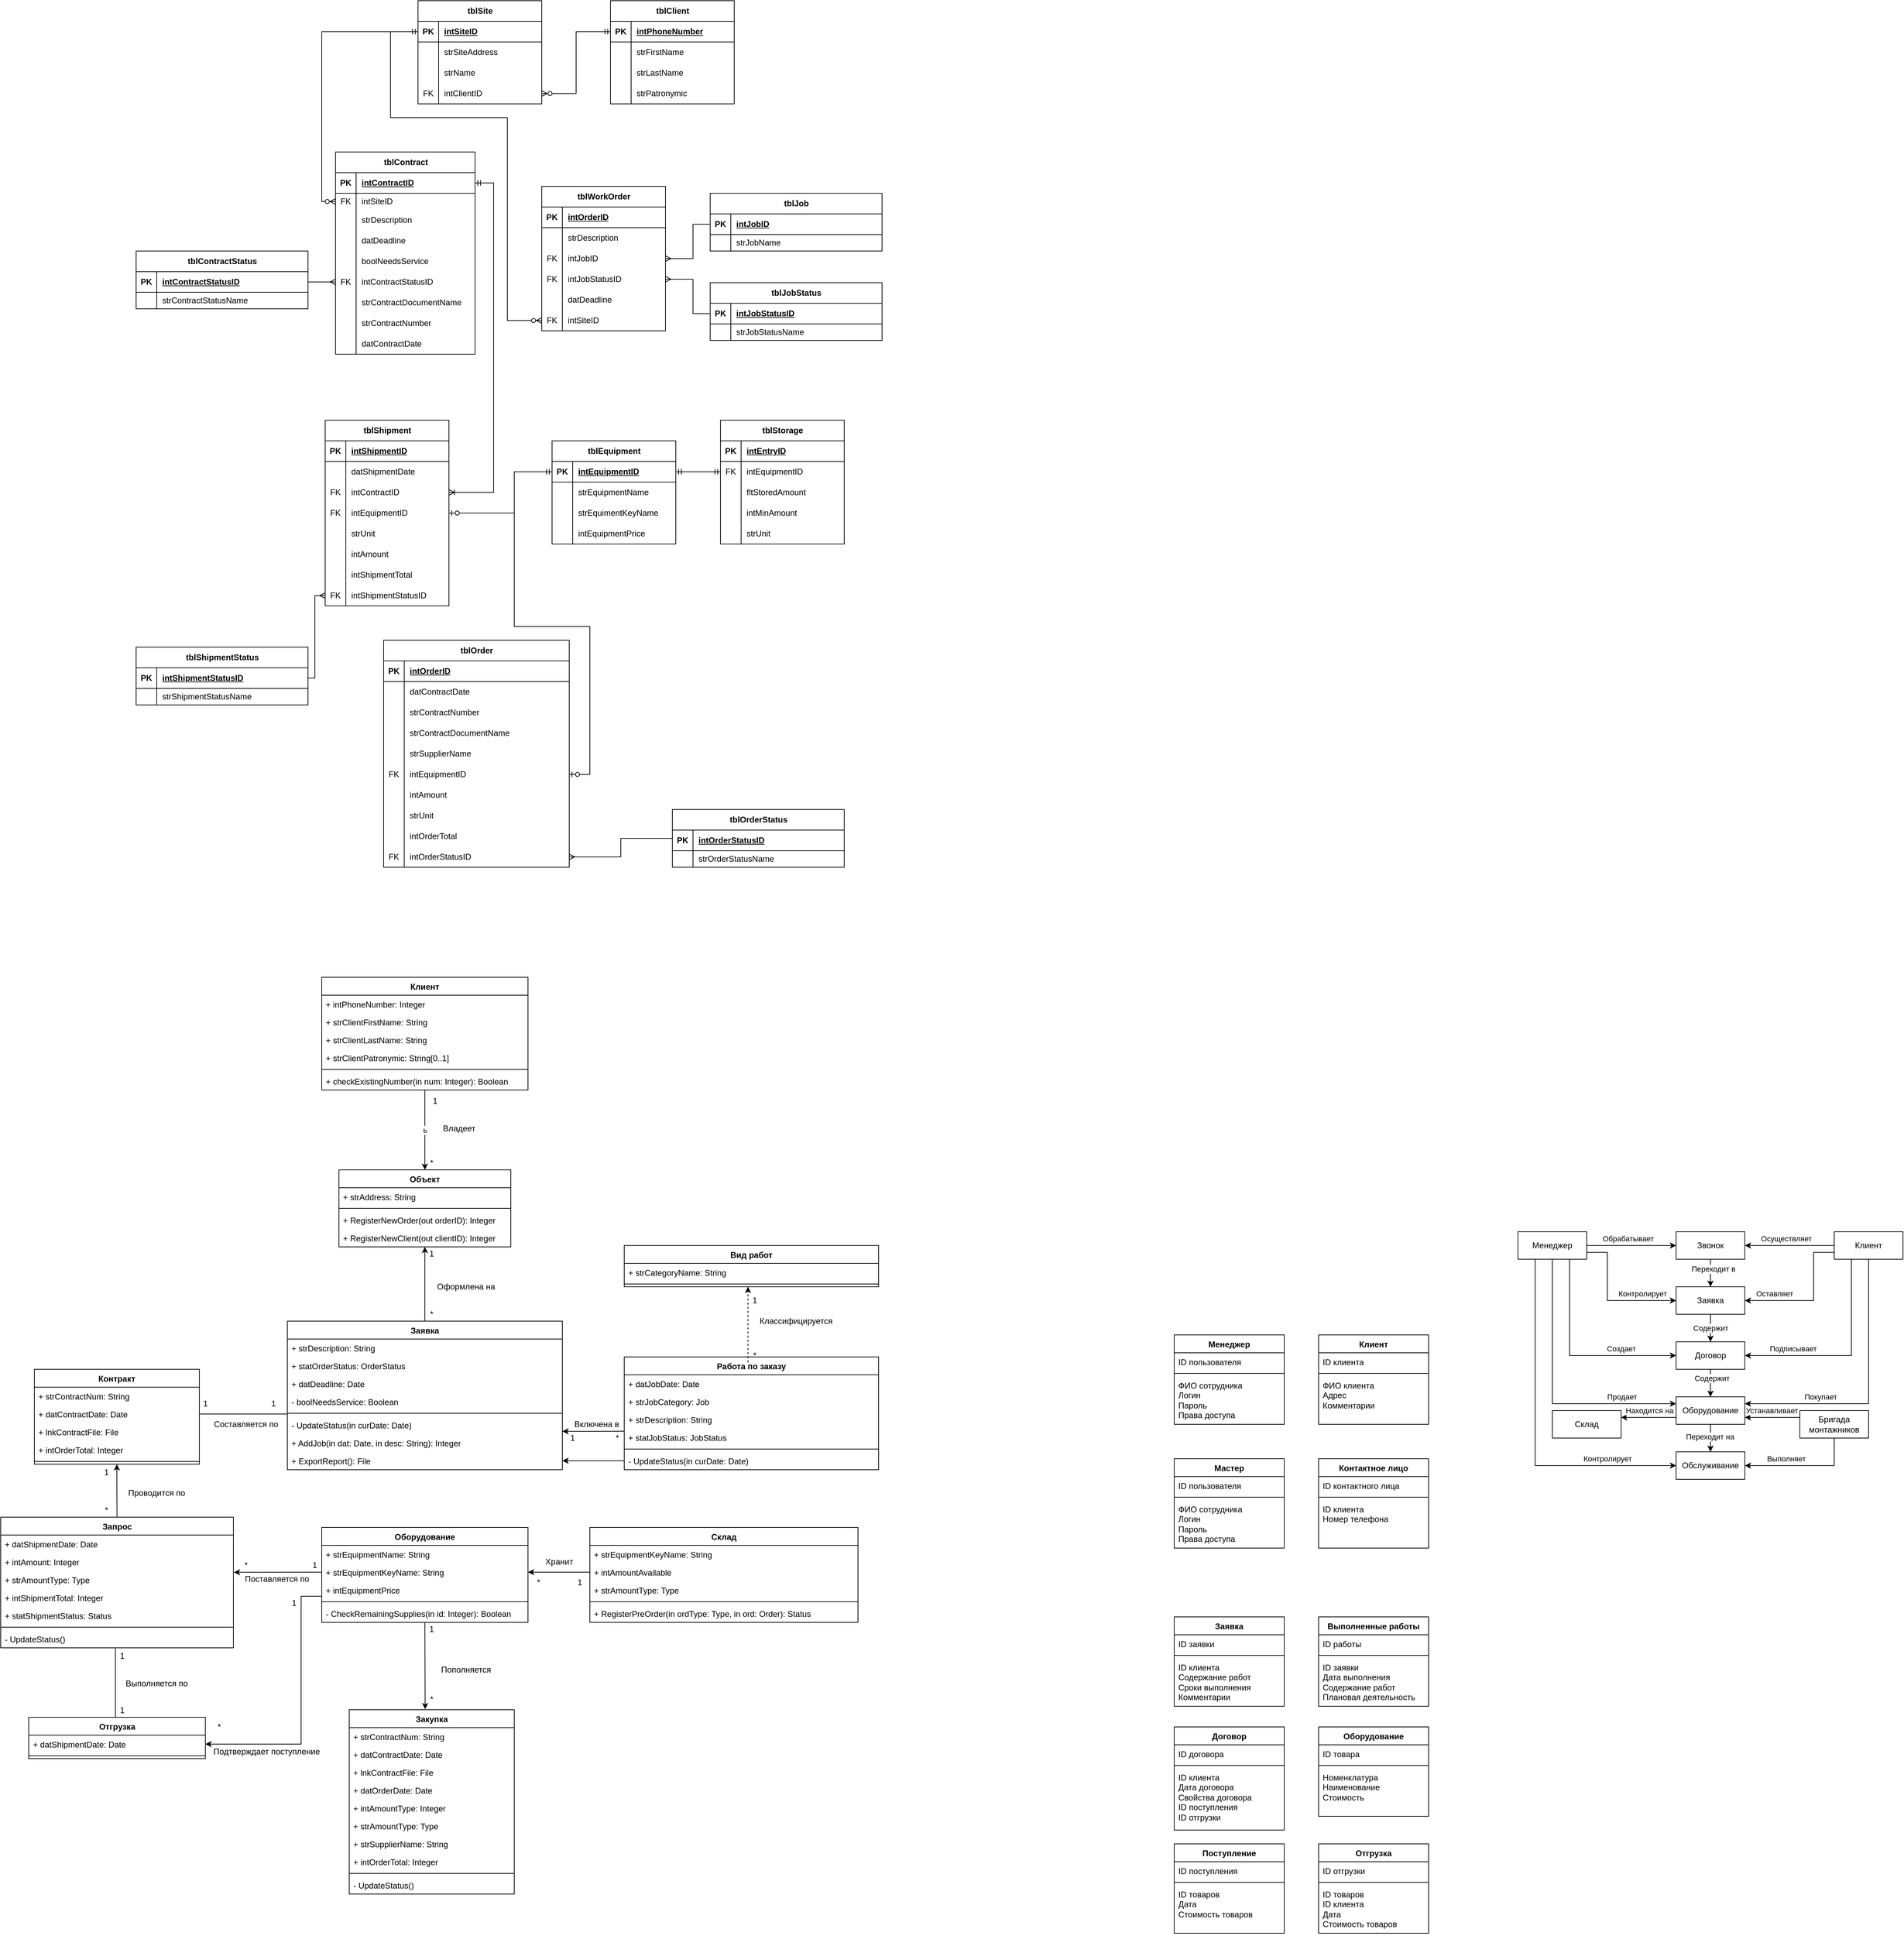 <mxfile version="24.5.3" type="device">
  <diagram id="C5RBs43oDa-KdzZeNtuy" name="Page-1">
    <mxGraphModel dx="3020" dy="3142" grid="1" gridSize="10" guides="1" tooltips="1" connect="1" arrows="1" fold="1" page="1" pageScale="1" pageWidth="827" pageHeight="1169" math="0" shadow="0">
      <root>
        <mxCell id="WIyWlLk6GJQsqaUBKTNV-0" />
        <mxCell id="WIyWlLk6GJQsqaUBKTNV-1" parent="WIyWlLk6GJQsqaUBKTNV-0" />
        <mxCell id="e77cdDmP9BwfHs4r40R--40" style="edgeStyle=orthogonalEdgeStyle;rounded=0;orthogonalLoop=1;jettySize=auto;html=1;exitX=0;exitY=0.5;exitDx=0;exitDy=0;entryX=1;entryY=0.5;entryDx=0;entryDy=0;" parent="WIyWlLk6GJQsqaUBKTNV-1" source="e77cdDmP9BwfHs4r40R--48" target="e77cdDmP9BwfHs4r40R--75" edge="1">
          <mxGeometry relative="1" as="geometry" />
        </mxCell>
        <mxCell id="e77cdDmP9BwfHs4r40R--41" value="Осуществляет" style="edgeLabel;html=1;align=center;verticalAlign=middle;resizable=0;points=[];" parent="e77cdDmP9BwfHs4r40R--40" vertex="1" connectable="0">
          <mxGeometry x="0.483" y="3" relative="1" as="geometry">
            <mxPoint x="26" y="-13" as="offset" />
          </mxGeometry>
        </mxCell>
        <mxCell id="e77cdDmP9BwfHs4r40R--42" style="edgeStyle=orthogonalEdgeStyle;rounded=0;orthogonalLoop=1;jettySize=auto;html=1;exitX=0;exitY=0.75;exitDx=0;exitDy=0;entryX=1;entryY=0.5;entryDx=0;entryDy=0;" parent="WIyWlLk6GJQsqaUBKTNV-1" source="e77cdDmP9BwfHs4r40R--48" target="e77cdDmP9BwfHs4r40R--61" edge="1">
          <mxGeometry relative="1" as="geometry">
            <Array as="points">
              <mxPoint x="1230" y="200" />
              <mxPoint x="1230" y="270" />
            </Array>
          </mxGeometry>
        </mxCell>
        <mxCell id="e77cdDmP9BwfHs4r40R--43" value="Оставляет" style="edgeLabel;html=1;align=center;verticalAlign=middle;resizable=0;points=[];" parent="e77cdDmP9BwfHs4r40R--42" vertex="1" connectable="0">
          <mxGeometry x="0.819" y="1" relative="1" as="geometry">
            <mxPoint x="25" y="-11" as="offset" />
          </mxGeometry>
        </mxCell>
        <mxCell id="e77cdDmP9BwfHs4r40R--44" style="edgeStyle=orthogonalEdgeStyle;rounded=0;orthogonalLoop=1;jettySize=auto;html=1;exitX=0.25;exitY=1;exitDx=0;exitDy=0;entryX=1;entryY=0.5;entryDx=0;entryDy=0;" parent="WIyWlLk6GJQsqaUBKTNV-1" source="e77cdDmP9BwfHs4r40R--48" target="e77cdDmP9BwfHs4r40R--78" edge="1">
          <mxGeometry relative="1" as="geometry" />
        </mxCell>
        <mxCell id="e77cdDmP9BwfHs4r40R--45" value="Подписывает" style="edgeLabel;html=1;align=center;verticalAlign=middle;resizable=0;points=[];" parent="e77cdDmP9BwfHs4r40R--44" vertex="1" connectable="0">
          <mxGeometry x="0.771" relative="1" as="geometry">
            <mxPoint x="36" y="-10" as="offset" />
          </mxGeometry>
        </mxCell>
        <mxCell id="e77cdDmP9BwfHs4r40R--46" style="edgeStyle=orthogonalEdgeStyle;rounded=0;orthogonalLoop=1;jettySize=auto;html=1;exitX=0.5;exitY=1;exitDx=0;exitDy=0;entryX=1;entryY=0.25;entryDx=0;entryDy=0;" parent="WIyWlLk6GJQsqaUBKTNV-1" source="e77cdDmP9BwfHs4r40R--48" target="e77cdDmP9BwfHs4r40R--58" edge="1">
          <mxGeometry relative="1" as="geometry" />
        </mxCell>
        <mxCell id="e77cdDmP9BwfHs4r40R--47" value="Покупает" style="edgeLabel;html=1;align=center;verticalAlign=middle;resizable=0;points=[];" parent="e77cdDmP9BwfHs4r40R--46" vertex="1" connectable="0">
          <mxGeometry x="0.502" y="-1" relative="1" as="geometry">
            <mxPoint x="13" y="-9" as="offset" />
          </mxGeometry>
        </mxCell>
        <mxCell id="e77cdDmP9BwfHs4r40R--48" value="Клиент" style="whiteSpace=wrap;html=1;align=center;" parent="WIyWlLk6GJQsqaUBKTNV-1" vertex="1">
          <mxGeometry x="1260" y="170" width="100" height="40" as="geometry" />
        </mxCell>
        <mxCell id="e77cdDmP9BwfHs4r40R--49" style="edgeStyle=orthogonalEdgeStyle;rounded=0;orthogonalLoop=1;jettySize=auto;html=1;exitX=0;exitY=0.25;exitDx=0;exitDy=0;entryX=1;entryY=0.75;entryDx=0;entryDy=0;" parent="WIyWlLk6GJQsqaUBKTNV-1" source="e77cdDmP9BwfHs4r40R--53" target="e77cdDmP9BwfHs4r40R--58" edge="1">
          <mxGeometry relative="1" as="geometry" />
        </mxCell>
        <mxCell id="e77cdDmP9BwfHs4r40R--50" value="Устанавливает" style="edgeLabel;html=1;align=center;verticalAlign=middle;resizable=0;points=[];" parent="e77cdDmP9BwfHs4r40R--49" vertex="1" connectable="0">
          <mxGeometry x="0.412" y="3" relative="1" as="geometry">
            <mxPoint x="15" y="-13" as="offset" />
          </mxGeometry>
        </mxCell>
        <mxCell id="e77cdDmP9BwfHs4r40R--51" style="edgeStyle=orthogonalEdgeStyle;rounded=0;orthogonalLoop=1;jettySize=auto;html=1;exitX=0.5;exitY=1;exitDx=0;exitDy=0;entryX=1;entryY=0.5;entryDx=0;entryDy=0;" parent="WIyWlLk6GJQsqaUBKTNV-1" source="e77cdDmP9BwfHs4r40R--53" target="e77cdDmP9BwfHs4r40R--79" edge="1">
          <mxGeometry relative="1" as="geometry" />
        </mxCell>
        <mxCell id="e77cdDmP9BwfHs4r40R--52" value="Выполняет" style="edgeLabel;html=1;align=center;verticalAlign=middle;resizable=0;points=[];" parent="e77cdDmP9BwfHs4r40R--51" vertex="1" connectable="0">
          <mxGeometry x="-0.035" y="2" relative="1" as="geometry">
            <mxPoint x="-28" y="-12" as="offset" />
          </mxGeometry>
        </mxCell>
        <mxCell id="e77cdDmP9BwfHs4r40R--53" value="Бригада монтажников" style="whiteSpace=wrap;html=1;align=center;" parent="WIyWlLk6GJQsqaUBKTNV-1" vertex="1">
          <mxGeometry x="1210" y="430" width="100" height="40" as="geometry" />
        </mxCell>
        <mxCell id="e77cdDmP9BwfHs4r40R--54" style="edgeStyle=orthogonalEdgeStyle;rounded=0;orthogonalLoop=1;jettySize=auto;html=1;exitX=0;exitY=0.75;exitDx=0;exitDy=0;entryX=1;entryY=0.25;entryDx=0;entryDy=0;" parent="WIyWlLk6GJQsqaUBKTNV-1" source="e77cdDmP9BwfHs4r40R--58" target="e77cdDmP9BwfHs4r40R--59" edge="1">
          <mxGeometry relative="1" as="geometry" />
        </mxCell>
        <mxCell id="e77cdDmP9BwfHs4r40R--55" value="Находится на" style="edgeLabel;html=1;align=center;verticalAlign=middle;resizable=0;points=[];" parent="e77cdDmP9BwfHs4r40R--54" vertex="1" connectable="0">
          <mxGeometry x="0.293" relative="1" as="geometry">
            <mxPoint x="12" y="-10" as="offset" />
          </mxGeometry>
        </mxCell>
        <mxCell id="e77cdDmP9BwfHs4r40R--56" style="edgeStyle=orthogonalEdgeStyle;rounded=0;orthogonalLoop=1;jettySize=auto;html=1;exitX=0.5;exitY=1;exitDx=0;exitDy=0;entryX=0.5;entryY=0;entryDx=0;entryDy=0;" parent="WIyWlLk6GJQsqaUBKTNV-1" source="e77cdDmP9BwfHs4r40R--58" target="e77cdDmP9BwfHs4r40R--79" edge="1">
          <mxGeometry relative="1" as="geometry" />
        </mxCell>
        <mxCell id="e77cdDmP9BwfHs4r40R--57" value="Переходит на" style="edgeLabel;html=1;align=center;verticalAlign=middle;resizable=0;points=[];" parent="e77cdDmP9BwfHs4r40R--56" vertex="1" connectable="0">
          <mxGeometry x="-0.1" y="-1" relative="1" as="geometry">
            <mxPoint as="offset" />
          </mxGeometry>
        </mxCell>
        <mxCell id="e77cdDmP9BwfHs4r40R--58" value="Оборудование" style="whiteSpace=wrap;html=1;align=center;" parent="WIyWlLk6GJQsqaUBKTNV-1" vertex="1">
          <mxGeometry x="1030" y="410" width="100" height="40" as="geometry" />
        </mxCell>
        <mxCell id="e77cdDmP9BwfHs4r40R--59" value="Склад" style="whiteSpace=wrap;html=1;align=center;" parent="WIyWlLk6GJQsqaUBKTNV-1" vertex="1">
          <mxGeometry x="850" y="430" width="100" height="40" as="geometry" />
        </mxCell>
        <mxCell id="e77cdDmP9BwfHs4r40R--60" value="Содержит" style="edgeStyle=orthogonalEdgeStyle;rounded=0;orthogonalLoop=1;jettySize=auto;html=1;exitX=0.5;exitY=1;exitDx=0;exitDy=0;" parent="WIyWlLk6GJQsqaUBKTNV-1" source="e77cdDmP9BwfHs4r40R--61" target="e77cdDmP9BwfHs4r40R--78" edge="1">
          <mxGeometry relative="1" as="geometry" />
        </mxCell>
        <mxCell id="e77cdDmP9BwfHs4r40R--61" value="Заявка" style="whiteSpace=wrap;html=1;align=center;" parent="WIyWlLk6GJQsqaUBKTNV-1" vertex="1">
          <mxGeometry x="1030" y="250" width="100" height="40" as="geometry" />
        </mxCell>
        <mxCell id="e77cdDmP9BwfHs4r40R--62" style="edgeStyle=orthogonalEdgeStyle;rounded=0;orthogonalLoop=1;jettySize=auto;html=1;exitX=1;exitY=0.5;exitDx=0;exitDy=0;entryX=0;entryY=0.5;entryDx=0;entryDy=0;" parent="WIyWlLk6GJQsqaUBKTNV-1" source="e77cdDmP9BwfHs4r40R--72" target="e77cdDmP9BwfHs4r40R--75" edge="1">
          <mxGeometry relative="1" as="geometry" />
        </mxCell>
        <mxCell id="e77cdDmP9BwfHs4r40R--63" value="Обрабатывает" style="edgeLabel;html=1;align=center;verticalAlign=middle;resizable=0;points=[];" parent="e77cdDmP9BwfHs4r40R--62" vertex="1" connectable="0">
          <mxGeometry x="-0.276" y="4" relative="1" as="geometry">
            <mxPoint x="13" y="-6" as="offset" />
          </mxGeometry>
        </mxCell>
        <mxCell id="e77cdDmP9BwfHs4r40R--64" style="edgeStyle=orthogonalEdgeStyle;rounded=0;orthogonalLoop=1;jettySize=auto;html=1;exitX=0.5;exitY=1;exitDx=0;exitDy=0;entryX=0;entryY=0.25;entryDx=0;entryDy=0;" parent="WIyWlLk6GJQsqaUBKTNV-1" source="e77cdDmP9BwfHs4r40R--72" target="e77cdDmP9BwfHs4r40R--58" edge="1">
          <mxGeometry relative="1" as="geometry" />
        </mxCell>
        <mxCell id="e77cdDmP9BwfHs4r40R--65" value="Продает" style="edgeLabel;html=1;align=center;verticalAlign=middle;resizable=0;points=[];" parent="e77cdDmP9BwfHs4r40R--64" vertex="1" connectable="0">
          <mxGeometry x="0.719" y="2" relative="1" as="geometry">
            <mxPoint x="-24" y="-8" as="offset" />
          </mxGeometry>
        </mxCell>
        <mxCell id="e77cdDmP9BwfHs4r40R--66" style="edgeStyle=orthogonalEdgeStyle;rounded=0;orthogonalLoop=1;jettySize=auto;html=1;exitX=1;exitY=0.75;exitDx=0;exitDy=0;entryX=0;entryY=0.5;entryDx=0;entryDy=0;" parent="WIyWlLk6GJQsqaUBKTNV-1" source="e77cdDmP9BwfHs4r40R--72" target="e77cdDmP9BwfHs4r40R--61" edge="1">
          <mxGeometry relative="1" as="geometry">
            <Array as="points">
              <mxPoint x="930" y="200" />
              <mxPoint x="930" y="270" />
            </Array>
          </mxGeometry>
        </mxCell>
        <mxCell id="e77cdDmP9BwfHs4r40R--67" value="Контролирует" style="edgeLabel;html=1;align=center;verticalAlign=middle;resizable=0;points=[];" parent="e77cdDmP9BwfHs4r40R--66" vertex="1" connectable="0">
          <mxGeometry x="0.464" y="2" relative="1" as="geometry">
            <mxPoint x="4" y="-8" as="offset" />
          </mxGeometry>
        </mxCell>
        <mxCell id="e77cdDmP9BwfHs4r40R--68" style="edgeStyle=orthogonalEdgeStyle;rounded=0;orthogonalLoop=1;jettySize=auto;html=1;exitX=0.75;exitY=1;exitDx=0;exitDy=0;entryX=0;entryY=0.5;entryDx=0;entryDy=0;" parent="WIyWlLk6GJQsqaUBKTNV-1" source="e77cdDmP9BwfHs4r40R--72" target="e77cdDmP9BwfHs4r40R--78" edge="1">
          <mxGeometry relative="1" as="geometry" />
        </mxCell>
        <mxCell id="e77cdDmP9BwfHs4r40R--69" value="Создает" style="edgeLabel;html=1;align=center;verticalAlign=middle;resizable=0;points=[];" parent="e77cdDmP9BwfHs4r40R--68" vertex="1" connectable="0">
          <mxGeometry x="0.504" y="-2" relative="1" as="geometry">
            <mxPoint x="-7" y="-12" as="offset" />
          </mxGeometry>
        </mxCell>
        <mxCell id="e77cdDmP9BwfHs4r40R--70" style="edgeStyle=orthogonalEdgeStyle;rounded=0;orthogonalLoop=1;jettySize=auto;html=1;exitX=0.25;exitY=1;exitDx=0;exitDy=0;entryX=0;entryY=0.5;entryDx=0;entryDy=0;" parent="WIyWlLk6GJQsqaUBKTNV-1" source="e77cdDmP9BwfHs4r40R--72" target="e77cdDmP9BwfHs4r40R--79" edge="1">
          <mxGeometry relative="1" as="geometry" />
        </mxCell>
        <mxCell id="e77cdDmP9BwfHs4r40R--71" value="Контролирует" style="edgeLabel;html=1;align=center;verticalAlign=middle;resizable=0;points=[];" parent="e77cdDmP9BwfHs4r40R--70" vertex="1" connectable="0">
          <mxGeometry x="0.512" y="1" relative="1" as="geometry">
            <mxPoint x="23" y="-9" as="offset" />
          </mxGeometry>
        </mxCell>
        <mxCell id="e77cdDmP9BwfHs4r40R--72" value="Менеджер" style="whiteSpace=wrap;html=1;align=center;" parent="WIyWlLk6GJQsqaUBKTNV-1" vertex="1">
          <mxGeometry x="800" y="170" width="100" height="40" as="geometry" />
        </mxCell>
        <mxCell id="e77cdDmP9BwfHs4r40R--73" style="edgeStyle=orthogonalEdgeStyle;rounded=0;orthogonalLoop=1;jettySize=auto;html=1;exitX=0.5;exitY=1;exitDx=0;exitDy=0;entryX=0.5;entryY=0;entryDx=0;entryDy=0;" parent="WIyWlLk6GJQsqaUBKTNV-1" source="e77cdDmP9BwfHs4r40R--75" target="e77cdDmP9BwfHs4r40R--61" edge="1">
          <mxGeometry relative="1" as="geometry" />
        </mxCell>
        <mxCell id="e77cdDmP9BwfHs4r40R--74" value="Переходит в" style="edgeLabel;html=1;align=center;verticalAlign=middle;resizable=0;points=[];" parent="e77cdDmP9BwfHs4r40R--73" vertex="1" connectable="0">
          <mxGeometry x="-0.3" y="4" relative="1" as="geometry">
            <mxPoint as="offset" />
          </mxGeometry>
        </mxCell>
        <mxCell id="e77cdDmP9BwfHs4r40R--75" value="Звонок" style="whiteSpace=wrap;html=1;align=center;" parent="WIyWlLk6GJQsqaUBKTNV-1" vertex="1">
          <mxGeometry x="1030" y="170" width="100" height="40" as="geometry" />
        </mxCell>
        <mxCell id="e77cdDmP9BwfHs4r40R--76" style="edgeStyle=orthogonalEdgeStyle;rounded=0;orthogonalLoop=1;jettySize=auto;html=1;exitX=0.5;exitY=1;exitDx=0;exitDy=0;entryX=0.5;entryY=0;entryDx=0;entryDy=0;" parent="WIyWlLk6GJQsqaUBKTNV-1" source="e77cdDmP9BwfHs4r40R--78" target="e77cdDmP9BwfHs4r40R--58" edge="1">
          <mxGeometry relative="1" as="geometry" />
        </mxCell>
        <mxCell id="e77cdDmP9BwfHs4r40R--77" value="Содержит" style="edgeLabel;html=1;align=center;verticalAlign=middle;resizable=0;points=[];" parent="e77cdDmP9BwfHs4r40R--76" vertex="1" connectable="0">
          <mxGeometry x="-0.35" y="2" relative="1" as="geometry">
            <mxPoint as="offset" />
          </mxGeometry>
        </mxCell>
        <mxCell id="e77cdDmP9BwfHs4r40R--78" value="Договор" style="whiteSpace=wrap;html=1;align=center;" parent="WIyWlLk6GJQsqaUBKTNV-1" vertex="1">
          <mxGeometry x="1030" y="330" width="100" height="40" as="geometry" />
        </mxCell>
        <mxCell id="e77cdDmP9BwfHs4r40R--79" value="Обслуживание" style="whiteSpace=wrap;html=1;align=center;" parent="WIyWlLk6GJQsqaUBKTNV-1" vertex="1">
          <mxGeometry x="1030" y="490" width="100" height="40" as="geometry" />
        </mxCell>
        <mxCell id="e77cdDmP9BwfHs4r40R--80" value="Менеджер" style="swimlane;fontStyle=1;align=center;verticalAlign=top;childLayout=stackLayout;horizontal=1;startSize=26;horizontalStack=0;resizeParent=1;resizeParentMax=0;resizeLast=0;collapsible=1;marginBottom=0;whiteSpace=wrap;html=1;" parent="WIyWlLk6GJQsqaUBKTNV-1" vertex="1">
          <mxGeometry x="300" y="320" width="160" height="130" as="geometry" />
        </mxCell>
        <mxCell id="e77cdDmP9BwfHs4r40R--81" value="ID пользователя" style="text;strokeColor=none;fillColor=none;align=left;verticalAlign=top;spacingLeft=4;spacingRight=4;overflow=hidden;rotatable=0;points=[[0,0.5],[1,0.5]];portConstraint=eastwest;whiteSpace=wrap;html=1;" parent="e77cdDmP9BwfHs4r40R--80" vertex="1">
          <mxGeometry y="26" width="160" height="26" as="geometry" />
        </mxCell>
        <mxCell id="e77cdDmP9BwfHs4r40R--82" value="" style="line;strokeWidth=1;fillColor=none;align=left;verticalAlign=middle;spacingTop=-1;spacingLeft=3;spacingRight=3;rotatable=0;labelPosition=right;points=[];portConstraint=eastwest;strokeColor=inherit;" parent="e77cdDmP9BwfHs4r40R--80" vertex="1">
          <mxGeometry y="52" width="160" height="8" as="geometry" />
        </mxCell>
        <mxCell id="e77cdDmP9BwfHs4r40R--83" value="ФИО сотрудника&lt;div&gt;Логин&lt;/div&gt;&lt;div&gt;Пароль&lt;/div&gt;&lt;div&gt;Права доступа&lt;/div&gt;" style="text;strokeColor=none;fillColor=none;align=left;verticalAlign=top;spacingLeft=4;spacingRight=4;overflow=hidden;rotatable=0;points=[[0,0.5],[1,0.5]];portConstraint=eastwest;whiteSpace=wrap;html=1;" parent="e77cdDmP9BwfHs4r40R--80" vertex="1">
          <mxGeometry y="60" width="160" height="70" as="geometry" />
        </mxCell>
        <mxCell id="e77cdDmP9BwfHs4r40R--84" value="Мастер" style="swimlane;fontStyle=1;align=center;verticalAlign=top;childLayout=stackLayout;horizontal=1;startSize=26;horizontalStack=0;resizeParent=1;resizeParentMax=0;resizeLast=0;collapsible=1;marginBottom=0;whiteSpace=wrap;html=1;" parent="WIyWlLk6GJQsqaUBKTNV-1" vertex="1">
          <mxGeometry x="300" y="500" width="160" height="130" as="geometry" />
        </mxCell>
        <mxCell id="e77cdDmP9BwfHs4r40R--85" value="ID пользователя" style="text;strokeColor=none;fillColor=none;align=left;verticalAlign=top;spacingLeft=4;spacingRight=4;overflow=hidden;rotatable=0;points=[[0,0.5],[1,0.5]];portConstraint=eastwest;whiteSpace=wrap;html=1;" parent="e77cdDmP9BwfHs4r40R--84" vertex="1">
          <mxGeometry y="26" width="160" height="26" as="geometry" />
        </mxCell>
        <mxCell id="e77cdDmP9BwfHs4r40R--86" value="" style="line;strokeWidth=1;fillColor=none;align=left;verticalAlign=middle;spacingTop=-1;spacingLeft=3;spacingRight=3;rotatable=0;labelPosition=right;points=[];portConstraint=eastwest;strokeColor=inherit;" parent="e77cdDmP9BwfHs4r40R--84" vertex="1">
          <mxGeometry y="52" width="160" height="8" as="geometry" />
        </mxCell>
        <mxCell id="e77cdDmP9BwfHs4r40R--87" value="ФИО сотрудника&lt;div&gt;Логин&lt;/div&gt;&lt;div&gt;Пароль&lt;/div&gt;&lt;div&gt;Права доступа&lt;/div&gt;" style="text;strokeColor=none;fillColor=none;align=left;verticalAlign=top;spacingLeft=4;spacingRight=4;overflow=hidden;rotatable=0;points=[[0,0.5],[1,0.5]];portConstraint=eastwest;whiteSpace=wrap;html=1;" parent="e77cdDmP9BwfHs4r40R--84" vertex="1">
          <mxGeometry y="60" width="160" height="70" as="geometry" />
        </mxCell>
        <mxCell id="e77cdDmP9BwfHs4r40R--88" value="Клиент" style="swimlane;fontStyle=1;align=center;verticalAlign=top;childLayout=stackLayout;horizontal=1;startSize=26;horizontalStack=0;resizeParent=1;resizeParentMax=0;resizeLast=0;collapsible=1;marginBottom=0;whiteSpace=wrap;html=1;" parent="WIyWlLk6GJQsqaUBKTNV-1" vertex="1">
          <mxGeometry x="510" y="320" width="160" height="130" as="geometry" />
        </mxCell>
        <mxCell id="e77cdDmP9BwfHs4r40R--89" value="ID клиента" style="text;strokeColor=none;fillColor=none;align=left;verticalAlign=top;spacingLeft=4;spacingRight=4;overflow=hidden;rotatable=0;points=[[0,0.5],[1,0.5]];portConstraint=eastwest;whiteSpace=wrap;html=1;" parent="e77cdDmP9BwfHs4r40R--88" vertex="1">
          <mxGeometry y="26" width="160" height="26" as="geometry" />
        </mxCell>
        <mxCell id="e77cdDmP9BwfHs4r40R--90" value="" style="line;strokeWidth=1;fillColor=none;align=left;verticalAlign=middle;spacingTop=-1;spacingLeft=3;spacingRight=3;rotatable=0;labelPosition=right;points=[];portConstraint=eastwest;strokeColor=inherit;" parent="e77cdDmP9BwfHs4r40R--88" vertex="1">
          <mxGeometry y="52" width="160" height="8" as="geometry" />
        </mxCell>
        <mxCell id="e77cdDmP9BwfHs4r40R--91" value="ФИО клиента&lt;div&gt;Адрес&lt;/div&gt;&lt;div&gt;Комментарии&lt;/div&gt;" style="text;strokeColor=none;fillColor=none;align=left;verticalAlign=top;spacingLeft=4;spacingRight=4;overflow=hidden;rotatable=0;points=[[0,0.5],[1,0.5]];portConstraint=eastwest;whiteSpace=wrap;html=1;" parent="e77cdDmP9BwfHs4r40R--88" vertex="1">
          <mxGeometry y="60" width="160" height="70" as="geometry" />
        </mxCell>
        <mxCell id="e77cdDmP9BwfHs4r40R--92" value="Контактное лицо" style="swimlane;fontStyle=1;align=center;verticalAlign=top;childLayout=stackLayout;horizontal=1;startSize=26;horizontalStack=0;resizeParent=1;resizeParentMax=0;resizeLast=0;collapsible=1;marginBottom=0;whiteSpace=wrap;html=1;" parent="WIyWlLk6GJQsqaUBKTNV-1" vertex="1">
          <mxGeometry x="510" y="500" width="160" height="130" as="geometry" />
        </mxCell>
        <mxCell id="e77cdDmP9BwfHs4r40R--93" value="ID контактного лица" style="text;strokeColor=none;fillColor=none;align=left;verticalAlign=top;spacingLeft=4;spacingRight=4;overflow=hidden;rotatable=0;points=[[0,0.5],[1,0.5]];portConstraint=eastwest;whiteSpace=wrap;html=1;" parent="e77cdDmP9BwfHs4r40R--92" vertex="1">
          <mxGeometry y="26" width="160" height="26" as="geometry" />
        </mxCell>
        <mxCell id="e77cdDmP9BwfHs4r40R--94" value="" style="line;strokeWidth=1;fillColor=none;align=left;verticalAlign=middle;spacingTop=-1;spacingLeft=3;spacingRight=3;rotatable=0;labelPosition=right;points=[];portConstraint=eastwest;strokeColor=inherit;" parent="e77cdDmP9BwfHs4r40R--92" vertex="1">
          <mxGeometry y="52" width="160" height="8" as="geometry" />
        </mxCell>
        <mxCell id="e77cdDmP9BwfHs4r40R--95" value="&lt;div&gt;ID клиента&lt;/div&gt;&lt;div&gt;Номер телефона&lt;/div&gt;" style="text;strokeColor=none;fillColor=none;align=left;verticalAlign=top;spacingLeft=4;spacingRight=4;overflow=hidden;rotatable=0;points=[[0,0.5],[1,0.5]];portConstraint=eastwest;whiteSpace=wrap;html=1;" parent="e77cdDmP9BwfHs4r40R--92" vertex="1">
          <mxGeometry y="60" width="160" height="70" as="geometry" />
        </mxCell>
        <mxCell id="e77cdDmP9BwfHs4r40R--100" value="Заявка" style="swimlane;fontStyle=1;align=center;verticalAlign=top;childLayout=stackLayout;horizontal=1;startSize=26;horizontalStack=0;resizeParent=1;resizeParentMax=0;resizeLast=0;collapsible=1;marginBottom=0;whiteSpace=wrap;html=1;" parent="WIyWlLk6GJQsqaUBKTNV-1" vertex="1">
          <mxGeometry x="300" y="730" width="160" height="130" as="geometry" />
        </mxCell>
        <mxCell id="e77cdDmP9BwfHs4r40R--101" value="ID заявки" style="text;strokeColor=none;fillColor=none;align=left;verticalAlign=top;spacingLeft=4;spacingRight=4;overflow=hidden;rotatable=0;points=[[0,0.5],[1,0.5]];portConstraint=eastwest;whiteSpace=wrap;html=1;" parent="e77cdDmP9BwfHs4r40R--100" vertex="1">
          <mxGeometry y="26" width="160" height="26" as="geometry" />
        </mxCell>
        <mxCell id="e77cdDmP9BwfHs4r40R--102" value="" style="line;strokeWidth=1;fillColor=none;align=left;verticalAlign=middle;spacingTop=-1;spacingLeft=3;spacingRight=3;rotatable=0;labelPosition=right;points=[];portConstraint=eastwest;strokeColor=inherit;" parent="e77cdDmP9BwfHs4r40R--100" vertex="1">
          <mxGeometry y="52" width="160" height="8" as="geometry" />
        </mxCell>
        <mxCell id="e77cdDmP9BwfHs4r40R--103" value="&lt;div&gt;ID клиента&lt;/div&gt;&lt;div&gt;Содержание работ&lt;/div&gt;&lt;div&gt;Сроки выполнения&lt;/div&gt;&lt;div&gt;Комментарии&lt;/div&gt;" style="text;strokeColor=none;fillColor=none;align=left;verticalAlign=top;spacingLeft=4;spacingRight=4;overflow=hidden;rotatable=0;points=[[0,0.5],[1,0.5]];portConstraint=eastwest;whiteSpace=wrap;html=1;" parent="e77cdDmP9BwfHs4r40R--100" vertex="1">
          <mxGeometry y="60" width="160" height="70" as="geometry" />
        </mxCell>
        <mxCell id="e77cdDmP9BwfHs4r40R--104" value="Выполненные работы" style="swimlane;fontStyle=1;align=center;verticalAlign=top;childLayout=stackLayout;horizontal=1;startSize=26;horizontalStack=0;resizeParent=1;resizeParentMax=0;resizeLast=0;collapsible=1;marginBottom=0;whiteSpace=wrap;html=1;" parent="WIyWlLk6GJQsqaUBKTNV-1" vertex="1">
          <mxGeometry x="510" y="730" width="160" height="130" as="geometry" />
        </mxCell>
        <mxCell id="e77cdDmP9BwfHs4r40R--105" value="ID работы" style="text;strokeColor=none;fillColor=none;align=left;verticalAlign=top;spacingLeft=4;spacingRight=4;overflow=hidden;rotatable=0;points=[[0,0.5],[1,0.5]];portConstraint=eastwest;whiteSpace=wrap;html=1;" parent="e77cdDmP9BwfHs4r40R--104" vertex="1">
          <mxGeometry y="26" width="160" height="26" as="geometry" />
        </mxCell>
        <mxCell id="e77cdDmP9BwfHs4r40R--106" value="" style="line;strokeWidth=1;fillColor=none;align=left;verticalAlign=middle;spacingTop=-1;spacingLeft=3;spacingRight=3;rotatable=0;labelPosition=right;points=[];portConstraint=eastwest;strokeColor=inherit;" parent="e77cdDmP9BwfHs4r40R--104" vertex="1">
          <mxGeometry y="52" width="160" height="8" as="geometry" />
        </mxCell>
        <mxCell id="e77cdDmP9BwfHs4r40R--107" value="&lt;div&gt;ID заявки&lt;/div&gt;&lt;div&gt;Дата выполнения&lt;/div&gt;&lt;div&gt;Содержание работ&lt;/div&gt;&lt;div&gt;Плановая деятельность&lt;/div&gt;" style="text;strokeColor=none;fillColor=none;align=left;verticalAlign=top;spacingLeft=4;spacingRight=4;overflow=hidden;rotatable=0;points=[[0,0.5],[1,0.5]];portConstraint=eastwest;whiteSpace=wrap;html=1;" parent="e77cdDmP9BwfHs4r40R--104" vertex="1">
          <mxGeometry y="60" width="160" height="70" as="geometry" />
        </mxCell>
        <mxCell id="e77cdDmP9BwfHs4r40R--108" value="Договор" style="swimlane;fontStyle=1;align=center;verticalAlign=top;childLayout=stackLayout;horizontal=1;startSize=26;horizontalStack=0;resizeParent=1;resizeParentMax=0;resizeLast=0;collapsible=1;marginBottom=0;whiteSpace=wrap;html=1;" parent="WIyWlLk6GJQsqaUBKTNV-1" vertex="1">
          <mxGeometry x="300" y="890" width="160" height="150" as="geometry" />
        </mxCell>
        <mxCell id="e77cdDmP9BwfHs4r40R--109" value="ID договора" style="text;strokeColor=none;fillColor=none;align=left;verticalAlign=top;spacingLeft=4;spacingRight=4;overflow=hidden;rotatable=0;points=[[0,0.5],[1,0.5]];portConstraint=eastwest;whiteSpace=wrap;html=1;" parent="e77cdDmP9BwfHs4r40R--108" vertex="1">
          <mxGeometry y="26" width="160" height="26" as="geometry" />
        </mxCell>
        <mxCell id="e77cdDmP9BwfHs4r40R--110" value="" style="line;strokeWidth=1;fillColor=none;align=left;verticalAlign=middle;spacingTop=-1;spacingLeft=3;spacingRight=3;rotatable=0;labelPosition=right;points=[];portConstraint=eastwest;strokeColor=inherit;" parent="e77cdDmP9BwfHs4r40R--108" vertex="1">
          <mxGeometry y="52" width="160" height="8" as="geometry" />
        </mxCell>
        <mxCell id="e77cdDmP9BwfHs4r40R--111" value="&lt;div&gt;ID клиента&lt;/div&gt;&lt;div&gt;Дата договора&lt;/div&gt;&lt;div&gt;Свойства договора&lt;/div&gt;&lt;div&gt;ID поступления&lt;/div&gt;&lt;div&gt;ID отгрузки&lt;/div&gt;" style="text;strokeColor=none;fillColor=none;align=left;verticalAlign=top;spacingLeft=4;spacingRight=4;overflow=hidden;rotatable=0;points=[[0,0.5],[1,0.5]];portConstraint=eastwest;whiteSpace=wrap;html=1;" parent="e77cdDmP9BwfHs4r40R--108" vertex="1">
          <mxGeometry y="60" width="160" height="90" as="geometry" />
        </mxCell>
        <mxCell id="e77cdDmP9BwfHs4r40R--112" value="Оборудование" style="swimlane;fontStyle=1;align=center;verticalAlign=top;childLayout=stackLayout;horizontal=1;startSize=26;horizontalStack=0;resizeParent=1;resizeParentMax=0;resizeLast=0;collapsible=1;marginBottom=0;whiteSpace=wrap;html=1;" parent="WIyWlLk6GJQsqaUBKTNV-1" vertex="1">
          <mxGeometry x="510" y="890" width="160" height="130" as="geometry" />
        </mxCell>
        <mxCell id="e77cdDmP9BwfHs4r40R--113" value="ID товара" style="text;strokeColor=none;fillColor=none;align=left;verticalAlign=top;spacingLeft=4;spacingRight=4;overflow=hidden;rotatable=0;points=[[0,0.5],[1,0.5]];portConstraint=eastwest;whiteSpace=wrap;html=1;" parent="e77cdDmP9BwfHs4r40R--112" vertex="1">
          <mxGeometry y="26" width="160" height="26" as="geometry" />
        </mxCell>
        <mxCell id="e77cdDmP9BwfHs4r40R--114" value="" style="line;strokeWidth=1;fillColor=none;align=left;verticalAlign=middle;spacingTop=-1;spacingLeft=3;spacingRight=3;rotatable=0;labelPosition=right;points=[];portConstraint=eastwest;strokeColor=inherit;" parent="e77cdDmP9BwfHs4r40R--112" vertex="1">
          <mxGeometry y="52" width="160" height="8" as="geometry" />
        </mxCell>
        <mxCell id="e77cdDmP9BwfHs4r40R--115" value="&lt;div&gt;Номенклатура&lt;/div&gt;&lt;div&gt;Наименование&lt;/div&gt;&lt;div&gt;Стоимость&lt;/div&gt;&lt;div&gt;&lt;br&gt;&lt;/div&gt;" style="text;strokeColor=none;fillColor=none;align=left;verticalAlign=top;spacingLeft=4;spacingRight=4;overflow=hidden;rotatable=0;points=[[0,0.5],[1,0.5]];portConstraint=eastwest;whiteSpace=wrap;html=1;" parent="e77cdDmP9BwfHs4r40R--112" vertex="1">
          <mxGeometry y="60" width="160" height="70" as="geometry" />
        </mxCell>
        <mxCell id="e77cdDmP9BwfHs4r40R--116" value="Поступление" style="swimlane;fontStyle=1;align=center;verticalAlign=top;childLayout=stackLayout;horizontal=1;startSize=26;horizontalStack=0;resizeParent=1;resizeParentMax=0;resizeLast=0;collapsible=1;marginBottom=0;whiteSpace=wrap;html=1;" parent="WIyWlLk6GJQsqaUBKTNV-1" vertex="1">
          <mxGeometry x="300" y="1060" width="160" height="130" as="geometry" />
        </mxCell>
        <mxCell id="e77cdDmP9BwfHs4r40R--117" value="ID поступления" style="text;strokeColor=none;fillColor=none;align=left;verticalAlign=top;spacingLeft=4;spacingRight=4;overflow=hidden;rotatable=0;points=[[0,0.5],[1,0.5]];portConstraint=eastwest;whiteSpace=wrap;html=1;" parent="e77cdDmP9BwfHs4r40R--116" vertex="1">
          <mxGeometry y="26" width="160" height="26" as="geometry" />
        </mxCell>
        <mxCell id="e77cdDmP9BwfHs4r40R--118" value="" style="line;strokeWidth=1;fillColor=none;align=left;verticalAlign=middle;spacingTop=-1;spacingLeft=3;spacingRight=3;rotatable=0;labelPosition=right;points=[];portConstraint=eastwest;strokeColor=inherit;" parent="e77cdDmP9BwfHs4r40R--116" vertex="1">
          <mxGeometry y="52" width="160" height="8" as="geometry" />
        </mxCell>
        <mxCell id="e77cdDmP9BwfHs4r40R--119" value="&lt;div&gt;ID товаров&lt;/div&gt;&lt;div&gt;Дата&lt;/div&gt;&lt;div&gt;Стоимость товаров&lt;/div&gt;&lt;div&gt;&lt;br&gt;&lt;/div&gt;" style="text;strokeColor=none;fillColor=none;align=left;verticalAlign=top;spacingLeft=4;spacingRight=4;overflow=hidden;rotatable=0;points=[[0,0.5],[1,0.5]];portConstraint=eastwest;whiteSpace=wrap;html=1;" parent="e77cdDmP9BwfHs4r40R--116" vertex="1">
          <mxGeometry y="60" width="160" height="70" as="geometry" />
        </mxCell>
        <mxCell id="e77cdDmP9BwfHs4r40R--120" value="Отгрузка" style="swimlane;fontStyle=1;align=center;verticalAlign=top;childLayout=stackLayout;horizontal=1;startSize=26;horizontalStack=0;resizeParent=1;resizeParentMax=0;resizeLast=0;collapsible=1;marginBottom=0;whiteSpace=wrap;html=1;" parent="WIyWlLk6GJQsqaUBKTNV-1" vertex="1">
          <mxGeometry x="510" y="1060" width="160" height="130" as="geometry" />
        </mxCell>
        <mxCell id="e77cdDmP9BwfHs4r40R--121" value="ID отгрузки" style="text;strokeColor=none;fillColor=none;align=left;verticalAlign=top;spacingLeft=4;spacingRight=4;overflow=hidden;rotatable=0;points=[[0,0.5],[1,0.5]];portConstraint=eastwest;whiteSpace=wrap;html=1;" parent="e77cdDmP9BwfHs4r40R--120" vertex="1">
          <mxGeometry y="26" width="160" height="26" as="geometry" />
        </mxCell>
        <mxCell id="e77cdDmP9BwfHs4r40R--122" value="" style="line;strokeWidth=1;fillColor=none;align=left;verticalAlign=middle;spacingTop=-1;spacingLeft=3;spacingRight=3;rotatable=0;labelPosition=right;points=[];portConstraint=eastwest;strokeColor=inherit;" parent="e77cdDmP9BwfHs4r40R--120" vertex="1">
          <mxGeometry y="52" width="160" height="8" as="geometry" />
        </mxCell>
        <mxCell id="e77cdDmP9BwfHs4r40R--123" value="&lt;div&gt;ID товаров&lt;/div&gt;&lt;div&gt;ID клиента&lt;/div&gt;&lt;div&gt;Дата&lt;/div&gt;&lt;div&gt;Стоимость товаров&lt;/div&gt;&lt;div&gt;&lt;br&gt;&lt;/div&gt;" style="text;strokeColor=none;fillColor=none;align=left;verticalAlign=top;spacingLeft=4;spacingRight=4;overflow=hidden;rotatable=0;points=[[0,0.5],[1,0.5]];portConstraint=eastwest;whiteSpace=wrap;html=1;" parent="e77cdDmP9BwfHs4r40R--120" vertex="1">
          <mxGeometry y="60" width="160" height="70" as="geometry" />
        </mxCell>
        <mxCell id="--YtzrklkNBxloeXn2lH-77" value="ь" style="edgeStyle=orthogonalEdgeStyle;rounded=0;orthogonalLoop=1;jettySize=auto;html=1;exitX=0.5;exitY=1;exitDx=0;exitDy=0;entryX=0.5;entryY=0;entryDx=0;entryDy=0;endArrow=classic;endFill=1;" parent="WIyWlLk6GJQsqaUBKTNV-1" source="--YtzrklkNBxloeXn2lH-0" target="--YtzrklkNBxloeXn2lH-12" edge="1">
          <mxGeometry relative="1" as="geometry" />
        </mxCell>
        <mxCell id="--YtzrklkNBxloeXn2lH-0" value="Клиент" style="swimlane;fontStyle=1;align=center;verticalAlign=top;childLayout=stackLayout;horizontal=1;startSize=26;horizontalStack=0;resizeParent=1;resizeParentMax=0;resizeLast=0;collapsible=1;marginBottom=0;whiteSpace=wrap;html=1;" parent="WIyWlLk6GJQsqaUBKTNV-1" vertex="1">
          <mxGeometry x="-940" y="-200" width="300" height="164" as="geometry" />
        </mxCell>
        <mxCell id="--YtzrklkNBxloeXn2lH-30" value="+ intPhoneNumber: Integer" style="text;strokeColor=none;fillColor=none;align=left;verticalAlign=top;spacingLeft=4;spacingRight=4;overflow=hidden;rotatable=0;points=[[0,0.5],[1,0.5]];portConstraint=eastwest;whiteSpace=wrap;html=1;" parent="--YtzrklkNBxloeXn2lH-0" vertex="1">
          <mxGeometry y="26" width="300" height="26" as="geometry" />
        </mxCell>
        <mxCell id="--YtzrklkNBxloeXn2lH-1" value="+ strClientFirstName: String" style="text;strokeColor=none;fillColor=none;align=left;verticalAlign=top;spacingLeft=4;spacingRight=4;overflow=hidden;rotatable=0;points=[[0,0.5],[1,0.5]];portConstraint=eastwest;whiteSpace=wrap;html=1;" parent="--YtzrklkNBxloeXn2lH-0" vertex="1">
          <mxGeometry y="52" width="300" height="26" as="geometry" />
        </mxCell>
        <mxCell id="--YtzrklkNBxloeXn2lH-4" value="+ strClientLastName: String" style="text;strokeColor=none;fillColor=none;align=left;verticalAlign=top;spacingLeft=4;spacingRight=4;overflow=hidden;rotatable=0;points=[[0,0.5],[1,0.5]];portConstraint=eastwest;whiteSpace=wrap;html=1;" parent="--YtzrklkNBxloeXn2lH-0" vertex="1">
          <mxGeometry y="78" width="300" height="26" as="geometry" />
        </mxCell>
        <mxCell id="--YtzrklkNBxloeXn2lH-5" value="+ strClientPatronymic: String[0..1]" style="text;strokeColor=none;fillColor=none;align=left;verticalAlign=top;spacingLeft=4;spacingRight=4;overflow=hidden;rotatable=0;points=[[0,0.5],[1,0.5]];portConstraint=eastwest;whiteSpace=wrap;html=1;" parent="--YtzrklkNBxloeXn2lH-0" vertex="1">
          <mxGeometry y="104" width="300" height="26" as="geometry" />
        </mxCell>
        <mxCell id="--YtzrklkNBxloeXn2lH-2" value="" style="line;strokeWidth=1;fillColor=none;align=left;verticalAlign=middle;spacingTop=-1;spacingLeft=3;spacingRight=3;rotatable=0;labelPosition=right;points=[];portConstraint=eastwest;strokeColor=inherit;" parent="--YtzrklkNBxloeXn2lH-0" vertex="1">
          <mxGeometry y="130" width="300" height="8" as="geometry" />
        </mxCell>
        <mxCell id="--YtzrklkNBxloeXn2lH-205" value="+ checkExistingNumber(in num: Integer): Boolean" style="text;strokeColor=none;fillColor=none;align=left;verticalAlign=top;spacingLeft=4;spacingRight=4;overflow=hidden;rotatable=0;points=[[0,0.5],[1,0.5]];portConstraint=eastwest;whiteSpace=wrap;html=1;" parent="--YtzrklkNBxloeXn2lH-0" vertex="1">
          <mxGeometry y="138" width="300" height="26" as="geometry" />
        </mxCell>
        <mxCell id="--YtzrklkNBxloeXn2lH-12" value="Объект" style="swimlane;fontStyle=1;align=center;verticalAlign=top;childLayout=stackLayout;horizontal=1;startSize=26;horizontalStack=0;resizeParent=1;resizeParentMax=0;resizeLast=0;collapsible=1;marginBottom=0;whiteSpace=wrap;html=1;" parent="WIyWlLk6GJQsqaUBKTNV-1" vertex="1">
          <mxGeometry x="-915" y="80" width="250" height="112" as="geometry" />
        </mxCell>
        <mxCell id="--YtzrklkNBxloeXn2lH-13" value="+ strAddress: String" style="text;strokeColor=none;fillColor=none;align=left;verticalAlign=top;spacingLeft=4;spacingRight=4;overflow=hidden;rotatable=0;points=[[0,0.5],[1,0.5]];portConstraint=eastwest;whiteSpace=wrap;html=1;" parent="--YtzrklkNBxloeXn2lH-12" vertex="1">
          <mxGeometry y="26" width="250" height="26" as="geometry" />
        </mxCell>
        <mxCell id="--YtzrklkNBxloeXn2lH-14" value="" style="line;strokeWidth=1;fillColor=none;align=left;verticalAlign=middle;spacingTop=-1;spacingLeft=3;spacingRight=3;rotatable=0;labelPosition=right;points=[];portConstraint=eastwest;strokeColor=inherit;" parent="--YtzrklkNBxloeXn2lH-12" vertex="1">
          <mxGeometry y="52" width="250" height="8" as="geometry" />
        </mxCell>
        <mxCell id="--YtzrklkNBxloeXn2lH-15" value="+ RegisterNewOrder(out orderID): Integer" style="text;strokeColor=none;fillColor=none;align=left;verticalAlign=top;spacingLeft=4;spacingRight=4;overflow=hidden;rotatable=0;points=[[0,0.5],[1,0.5]];portConstraint=eastwest;whiteSpace=wrap;html=1;" parent="--YtzrklkNBxloeXn2lH-12" vertex="1">
          <mxGeometry y="60" width="250" height="26" as="geometry" />
        </mxCell>
        <mxCell id="--YtzrklkNBxloeXn2lH-31" value="+ RegisterNewClient(out clientID): Integer" style="text;strokeColor=none;fillColor=none;align=left;verticalAlign=top;spacingLeft=4;spacingRight=4;overflow=hidden;rotatable=0;points=[[0,0.5],[1,0.5]];portConstraint=eastwest;whiteSpace=wrap;html=1;" parent="--YtzrklkNBxloeXn2lH-12" vertex="1">
          <mxGeometry y="86" width="250" height="26" as="geometry" />
        </mxCell>
        <mxCell id="--YtzrklkNBxloeXn2lH-78" style="edgeStyle=orthogonalEdgeStyle;rounded=0;orthogonalLoop=1;jettySize=auto;html=1;exitX=0.5;exitY=0;exitDx=0;exitDy=0;entryX=0.5;entryY=1;entryDx=0;entryDy=0;endArrow=classic;endFill=1;startArrow=none;startFill=0;" parent="WIyWlLk6GJQsqaUBKTNV-1" source="--YtzrklkNBxloeXn2lH-16" target="--YtzrklkNBxloeXn2lH-12" edge="1">
          <mxGeometry relative="1" as="geometry" />
        </mxCell>
        <mxCell id="--YtzrklkNBxloeXn2lH-16" value="Заявка" style="swimlane;fontStyle=1;align=center;verticalAlign=top;childLayout=stackLayout;horizontal=1;startSize=26;horizontalStack=0;resizeParent=1;resizeParentMax=0;resizeLast=0;collapsible=1;marginBottom=0;whiteSpace=wrap;html=1;" parent="WIyWlLk6GJQsqaUBKTNV-1" vertex="1">
          <mxGeometry x="-990" y="300" width="400" height="216" as="geometry" />
        </mxCell>
        <mxCell id="--YtzrklkNBxloeXn2lH-20" value="+ strDescription: String" style="text;strokeColor=none;fillColor=none;align=left;verticalAlign=top;spacingLeft=4;spacingRight=4;overflow=hidden;rotatable=0;points=[[0,0.5],[1,0.5]];portConstraint=eastwest;whiteSpace=wrap;html=1;" parent="--YtzrklkNBxloeXn2lH-16" vertex="1">
          <mxGeometry y="26" width="400" height="26" as="geometry" />
        </mxCell>
        <mxCell id="--YtzrklkNBxloeXn2lH-22" value="+ statOrderStatus: OrderStatus" style="text;strokeColor=none;fillColor=none;align=left;verticalAlign=top;spacingLeft=4;spacingRight=4;overflow=hidden;rotatable=0;points=[[0,0.5],[1,0.5]];portConstraint=eastwest;whiteSpace=wrap;html=1;" parent="--YtzrklkNBxloeXn2lH-16" vertex="1">
          <mxGeometry y="52" width="400" height="26" as="geometry" />
        </mxCell>
        <mxCell id="--YtzrklkNBxloeXn2lH-21" value="+ datDeadline: Date" style="text;strokeColor=none;fillColor=none;align=left;verticalAlign=top;spacingLeft=4;spacingRight=4;overflow=hidden;rotatable=0;points=[[0,0.5],[1,0.5]];portConstraint=eastwest;whiteSpace=wrap;html=1;" parent="--YtzrklkNBxloeXn2lH-16" vertex="1">
          <mxGeometry y="78" width="400" height="26" as="geometry" />
        </mxCell>
        <mxCell id="--YtzrklkNBxloeXn2lH-207" value="- boolNeedsService: Boolean" style="text;strokeColor=none;fillColor=none;align=left;verticalAlign=top;spacingLeft=4;spacingRight=4;overflow=hidden;rotatable=0;points=[[0,0.5],[1,0.5]];portConstraint=eastwest;whiteSpace=wrap;html=1;" parent="--YtzrklkNBxloeXn2lH-16" vertex="1">
          <mxGeometry y="104" width="400" height="26" as="geometry" />
        </mxCell>
        <mxCell id="--YtzrklkNBxloeXn2lH-18" value="" style="line;strokeWidth=1;fillColor=none;align=left;verticalAlign=middle;spacingTop=-1;spacingLeft=3;spacingRight=3;rotatable=0;labelPosition=right;points=[];portConstraint=eastwest;strokeColor=inherit;" parent="--YtzrklkNBxloeXn2lH-16" vertex="1">
          <mxGeometry y="130" width="400" height="8" as="geometry" />
        </mxCell>
        <mxCell id="--YtzrklkNBxloeXn2lH-19" value="- UpdateStatus(in curDate: Date)" style="text;strokeColor=none;fillColor=none;align=left;verticalAlign=top;spacingLeft=4;spacingRight=4;overflow=hidden;rotatable=0;points=[[0,0.5],[1,0.5]];portConstraint=eastwest;whiteSpace=wrap;html=1;" parent="--YtzrklkNBxloeXn2lH-16" vertex="1">
          <mxGeometry y="138" width="400" height="26" as="geometry" />
        </mxCell>
        <mxCell id="--YtzrklkNBxloeXn2lH-70" value="+ AddJob(in dat: Date, in desc: String): Integer" style="text;strokeColor=none;fillColor=none;align=left;verticalAlign=top;spacingLeft=4;spacingRight=4;overflow=hidden;rotatable=0;points=[[0,0.5],[1,0.5]];portConstraint=eastwest;whiteSpace=wrap;html=1;" parent="--YtzrklkNBxloeXn2lH-16" vertex="1">
          <mxGeometry y="164" width="400" height="26" as="geometry" />
        </mxCell>
        <mxCell id="--YtzrklkNBxloeXn2lH-71" value="+ ExportReport(): File" style="text;strokeColor=none;fillColor=none;align=left;verticalAlign=top;spacingLeft=4;spacingRight=4;overflow=hidden;rotatable=0;points=[[0,0.5],[1,0.5]];portConstraint=eastwest;whiteSpace=wrap;html=1;" parent="--YtzrklkNBxloeXn2lH-16" vertex="1">
          <mxGeometry y="190" width="400" height="26" as="geometry" />
        </mxCell>
        <mxCell id="--YtzrklkNBxloeXn2lH-24" value="Работа по заказу" style="swimlane;fontStyle=1;align=center;verticalAlign=top;childLayout=stackLayout;horizontal=1;startSize=26;horizontalStack=0;resizeParent=1;resizeParentMax=0;resizeLast=0;collapsible=1;marginBottom=0;whiteSpace=wrap;html=1;" parent="WIyWlLk6GJQsqaUBKTNV-1" vertex="1">
          <mxGeometry x="-500" y="352" width="370" height="164" as="geometry" />
        </mxCell>
        <mxCell id="--YtzrklkNBxloeXn2lH-28" value="+ datJobDate: Date" style="text;strokeColor=none;fillColor=none;align=left;verticalAlign=top;spacingLeft=4;spacingRight=4;overflow=hidden;rotatable=0;points=[[0,0.5],[1,0.5]];portConstraint=eastwest;whiteSpace=wrap;html=1;" parent="--YtzrklkNBxloeXn2lH-24" vertex="1">
          <mxGeometry y="26" width="370" height="26" as="geometry" />
        </mxCell>
        <mxCell id="--YtzrklkNBxloeXn2lH-181" value="+ strJobCategory: Job" style="text;strokeColor=none;fillColor=none;align=left;verticalAlign=top;spacingLeft=4;spacingRight=4;overflow=hidden;rotatable=0;points=[[0,0.5],[1,0.5]];portConstraint=eastwest;whiteSpace=wrap;html=1;" parent="--YtzrklkNBxloeXn2lH-24" vertex="1">
          <mxGeometry y="52" width="370" height="26" as="geometry" />
        </mxCell>
        <mxCell id="--YtzrklkNBxloeXn2lH-29" value="+ strDescription: String" style="text;strokeColor=none;fillColor=none;align=left;verticalAlign=top;spacingLeft=4;spacingRight=4;overflow=hidden;rotatable=0;points=[[0,0.5],[1,0.5]];portConstraint=eastwest;whiteSpace=wrap;html=1;" parent="--YtzrklkNBxloeXn2lH-24" vertex="1">
          <mxGeometry y="78" width="370" height="26" as="geometry" />
        </mxCell>
        <mxCell id="--YtzrklkNBxloeXn2lH-32" value="+ statJobStatus: JobStatus" style="text;strokeColor=none;fillColor=none;align=left;verticalAlign=top;spacingLeft=4;spacingRight=4;overflow=hidden;rotatable=0;points=[[0,0.5],[1,0.5]];portConstraint=eastwest;whiteSpace=wrap;html=1;" parent="--YtzrklkNBxloeXn2lH-24" vertex="1">
          <mxGeometry y="104" width="370" height="26" as="geometry" />
        </mxCell>
        <mxCell id="--YtzrklkNBxloeXn2lH-26" value="" style="line;strokeWidth=1;fillColor=none;align=left;verticalAlign=middle;spacingTop=-1;spacingLeft=3;spacingRight=3;rotatable=0;labelPosition=right;points=[];portConstraint=eastwest;strokeColor=inherit;" parent="--YtzrklkNBxloeXn2lH-24" vertex="1">
          <mxGeometry y="130" width="370" height="8" as="geometry" />
        </mxCell>
        <mxCell id="--YtzrklkNBxloeXn2lH-27" value="- UpdateStatus(in curDate: Date)" style="text;strokeColor=none;fillColor=none;align=left;verticalAlign=top;spacingLeft=4;spacingRight=4;overflow=hidden;rotatable=0;points=[[0,0.5],[1,0.5]];portConstraint=eastwest;whiteSpace=wrap;html=1;" parent="--YtzrklkNBxloeXn2lH-24" vertex="1">
          <mxGeometry y="138" width="370" height="26" as="geometry" />
        </mxCell>
        <mxCell id="--YtzrklkNBxloeXn2lH-82" style="edgeStyle=orthogonalEdgeStyle;rounded=0;orthogonalLoop=1;jettySize=auto;html=1;exitX=0.5;exitY=1;exitDx=0;exitDy=0;endArrow=none;endFill=0;startArrow=classic;startFill=1;entryX=0.5;entryY=0;entryDx=0;entryDy=0;" parent="WIyWlLk6GJQsqaUBKTNV-1" source="--YtzrklkNBxloeXn2lH-33" edge="1" target="--YtzrklkNBxloeXn2lH-174">
          <mxGeometry relative="1" as="geometry">
            <mxPoint x="-1300" y="590" as="targetPoint" />
          </mxGeometry>
        </mxCell>
        <mxCell id="--YtzrklkNBxloeXn2lH-33" value="Контракт" style="swimlane;fontStyle=1;align=center;verticalAlign=top;childLayout=stackLayout;horizontal=1;startSize=26;horizontalStack=0;resizeParent=1;resizeParentMax=0;resizeLast=0;collapsible=1;marginBottom=0;whiteSpace=wrap;html=1;" parent="WIyWlLk6GJQsqaUBKTNV-1" vertex="1">
          <mxGeometry x="-1358" y="370" width="240" height="138" as="geometry" />
        </mxCell>
        <mxCell id="--YtzrklkNBxloeXn2lH-37" value="+ strContractNum: String" style="text;strokeColor=none;fillColor=none;align=left;verticalAlign=top;spacingLeft=4;spacingRight=4;overflow=hidden;rotatable=0;points=[[0,0.5],[1,0.5]];portConstraint=eastwest;whiteSpace=wrap;html=1;" parent="--YtzrklkNBxloeXn2lH-33" vertex="1">
          <mxGeometry y="26" width="240" height="26" as="geometry" />
        </mxCell>
        <mxCell id="--YtzrklkNBxloeXn2lH-38" value="+ datContractDate: Date" style="text;strokeColor=none;fillColor=none;align=left;verticalAlign=top;spacingLeft=4;spacingRight=4;overflow=hidden;rotatable=0;points=[[0,0.5],[1,0.5]];portConstraint=eastwest;whiteSpace=wrap;html=1;" parent="--YtzrklkNBxloeXn2lH-33" vertex="1">
          <mxGeometry y="52" width="240" height="26" as="geometry" />
        </mxCell>
        <mxCell id="--YtzrklkNBxloeXn2lH-39" value="+ lnkContractFile: File" style="text;strokeColor=none;fillColor=none;align=left;verticalAlign=top;spacingLeft=4;spacingRight=4;overflow=hidden;rotatable=0;points=[[0,0.5],[1,0.5]];portConstraint=eastwest;whiteSpace=wrap;html=1;" parent="--YtzrklkNBxloeXn2lH-33" vertex="1">
          <mxGeometry y="78" width="240" height="26" as="geometry" />
        </mxCell>
        <mxCell id="--YtzrklkNBxloeXn2lH-72" value="+ intOrderTotal: Integer" style="text;strokeColor=none;fillColor=none;align=left;verticalAlign=top;spacingLeft=4;spacingRight=4;overflow=hidden;rotatable=0;points=[[0,0.5],[1,0.5]];portConstraint=eastwest;whiteSpace=wrap;html=1;" parent="--YtzrklkNBxloeXn2lH-33" vertex="1">
          <mxGeometry y="104" width="240" height="26" as="geometry" />
        </mxCell>
        <mxCell id="--YtzrklkNBxloeXn2lH-35" value="" style="line;strokeWidth=1;fillColor=none;align=left;verticalAlign=middle;spacingTop=-1;spacingLeft=3;spacingRight=3;rotatable=0;labelPosition=right;points=[];portConstraint=eastwest;strokeColor=inherit;" parent="--YtzrklkNBxloeXn2lH-33" vertex="1">
          <mxGeometry y="130" width="240" height="8" as="geometry" />
        </mxCell>
        <mxCell id="--YtzrklkNBxloeXn2lH-41" value="Закупка" style="swimlane;fontStyle=1;align=center;verticalAlign=top;childLayout=stackLayout;horizontal=1;startSize=26;horizontalStack=0;resizeParent=1;resizeParentMax=0;resizeLast=0;collapsible=1;marginBottom=0;whiteSpace=wrap;html=1;" parent="WIyWlLk6GJQsqaUBKTNV-1" vertex="1">
          <mxGeometry x="-900" y="865" width="240" height="268" as="geometry" />
        </mxCell>
        <mxCell id="--YtzrklkNBxloeXn2lH-43" value="+ strContractNum: String" style="text;strokeColor=none;fillColor=none;align=left;verticalAlign=top;spacingLeft=4;spacingRight=4;overflow=hidden;rotatable=0;points=[[0,0.5],[1,0.5]];portConstraint=eastwest;whiteSpace=wrap;html=1;" parent="--YtzrklkNBxloeXn2lH-41" vertex="1">
          <mxGeometry y="26" width="240" height="26" as="geometry" />
        </mxCell>
        <mxCell id="--YtzrklkNBxloeXn2lH-44" value="+ datContractDate: Date" style="text;strokeColor=none;fillColor=none;align=left;verticalAlign=top;spacingLeft=4;spacingRight=4;overflow=hidden;rotatable=0;points=[[0,0.5],[1,0.5]];portConstraint=eastwest;whiteSpace=wrap;html=1;" parent="--YtzrklkNBxloeXn2lH-41" vertex="1">
          <mxGeometry y="52" width="240" height="26" as="geometry" />
        </mxCell>
        <mxCell id="--YtzrklkNBxloeXn2lH-45" value="+ lnkContractFile: File" style="text;strokeColor=none;fillColor=none;align=left;verticalAlign=top;spacingLeft=4;spacingRight=4;overflow=hidden;rotatable=0;points=[[0,0.5],[1,0.5]];portConstraint=eastwest;whiteSpace=wrap;html=1;" parent="--YtzrklkNBxloeXn2lH-41" vertex="1">
          <mxGeometry y="78" width="240" height="26" as="geometry" />
        </mxCell>
        <mxCell id="--YtzrklkNBxloeXn2lH-73" value="+ datOrderDate: Date" style="text;strokeColor=none;fillColor=none;align=left;verticalAlign=top;spacingLeft=4;spacingRight=4;overflow=hidden;rotatable=0;points=[[0,0.5],[1,0.5]];portConstraint=eastwest;whiteSpace=wrap;html=1;" parent="--YtzrklkNBxloeXn2lH-41" vertex="1">
          <mxGeometry y="104" width="240" height="26" as="geometry" />
        </mxCell>
        <mxCell id="--YtzrklkNBxloeXn2lH-74" value="+ intAmountType: Integer" style="text;strokeColor=none;fillColor=none;align=left;verticalAlign=top;spacingLeft=4;spacingRight=4;overflow=hidden;rotatable=0;points=[[0,0.5],[1,0.5]];portConstraint=eastwest;whiteSpace=wrap;html=1;" parent="--YtzrklkNBxloeXn2lH-41" vertex="1">
          <mxGeometry y="130" width="240" height="26" as="geometry" />
        </mxCell>
        <mxCell id="--YtzrklkNBxloeXn2lH-75" value="+ strAmountType: Type" style="text;strokeColor=none;fillColor=none;align=left;verticalAlign=top;spacingLeft=4;spacingRight=4;overflow=hidden;rotatable=0;points=[[0,0.5],[1,0.5]];portConstraint=eastwest;whiteSpace=wrap;html=1;" parent="--YtzrklkNBxloeXn2lH-41" vertex="1">
          <mxGeometry y="156" width="240" height="26" as="geometry" />
        </mxCell>
        <mxCell id="--YtzrklkNBxloeXn2lH-204" value="+ strSupplierName: String" style="text;strokeColor=none;fillColor=none;align=left;verticalAlign=top;spacingLeft=4;spacingRight=4;overflow=hidden;rotatable=0;points=[[0,0.5],[1,0.5]];portConstraint=eastwest;whiteSpace=wrap;html=1;" parent="--YtzrklkNBxloeXn2lH-41" vertex="1">
          <mxGeometry y="182" width="240" height="26" as="geometry" />
        </mxCell>
        <mxCell id="--YtzrklkNBxloeXn2lH-76" value="+ intOrderTotal: Integer" style="text;strokeColor=none;fillColor=none;align=left;verticalAlign=top;spacingLeft=4;spacingRight=4;overflow=hidden;rotatable=0;points=[[0,0.5],[1,0.5]];portConstraint=eastwest;whiteSpace=wrap;html=1;" parent="--YtzrklkNBxloeXn2lH-41" vertex="1">
          <mxGeometry y="208" width="240" height="26" as="geometry" />
        </mxCell>
        <mxCell id="--YtzrklkNBxloeXn2lH-47" value="" style="line;strokeWidth=1;fillColor=none;align=left;verticalAlign=middle;spacingTop=-1;spacingLeft=3;spacingRight=3;rotatable=0;labelPosition=right;points=[];portConstraint=eastwest;strokeColor=inherit;" parent="--YtzrklkNBxloeXn2lH-41" vertex="1">
          <mxGeometry y="234" width="240" height="8" as="geometry" />
        </mxCell>
        <mxCell id="--YtzrklkNBxloeXn2lH-154" value="- UpdateStatus()" style="text;strokeColor=none;fillColor=none;align=left;verticalAlign=top;spacingLeft=4;spacingRight=4;overflow=hidden;rotatable=0;points=[[0,0.5],[1,0.5]];portConstraint=eastwest;whiteSpace=wrap;html=1;" parent="--YtzrklkNBxloeXn2lH-41" vertex="1">
          <mxGeometry y="242" width="240" height="26" as="geometry" />
        </mxCell>
        <mxCell id="--YtzrklkNBxloeXn2lH-49" value="Отгрузка" style="swimlane;fontStyle=1;align=center;verticalAlign=top;childLayout=stackLayout;horizontal=1;startSize=26;horizontalStack=0;resizeParent=1;resizeParentMax=0;resizeLast=0;collapsible=1;marginBottom=0;whiteSpace=wrap;html=1;" parent="WIyWlLk6GJQsqaUBKTNV-1" vertex="1">
          <mxGeometry x="-1366.25" y="876" width="257" height="60" as="geometry" />
        </mxCell>
        <mxCell id="--YtzrklkNBxloeXn2lH-53" value="+ datShipmentDate: Date" style="text;strokeColor=none;fillColor=none;align=left;verticalAlign=top;spacingLeft=4;spacingRight=4;overflow=hidden;rotatable=0;points=[[0,0.5],[1,0.5]];portConstraint=eastwest;whiteSpace=wrap;html=1;" parent="--YtzrklkNBxloeXn2lH-49" vertex="1">
          <mxGeometry y="26" width="257" height="26" as="geometry" />
        </mxCell>
        <mxCell id="--YtzrklkNBxloeXn2lH-51" value="" style="line;strokeWidth=1;fillColor=none;align=left;verticalAlign=middle;spacingTop=-1;spacingLeft=3;spacingRight=3;rotatable=0;labelPosition=right;points=[];portConstraint=eastwest;strokeColor=inherit;" parent="--YtzrklkNBxloeXn2lH-49" vertex="1">
          <mxGeometry y="52" width="257" height="8" as="geometry" />
        </mxCell>
        <mxCell id="--YtzrklkNBxloeXn2lH-62" value="Склад" style="swimlane;fontStyle=1;align=center;verticalAlign=top;childLayout=stackLayout;horizontal=1;startSize=26;horizontalStack=0;resizeParent=1;resizeParentMax=0;resizeLast=0;collapsible=1;marginBottom=0;whiteSpace=wrap;html=1;" parent="WIyWlLk6GJQsqaUBKTNV-1" vertex="1">
          <mxGeometry x="-550" y="600" width="390" height="138" as="geometry" />
        </mxCell>
        <mxCell id="--YtzrklkNBxloeXn2lH-68" value="+ strEquipmentKeyName: String" style="text;strokeColor=none;fillColor=none;align=left;verticalAlign=top;spacingLeft=4;spacingRight=4;overflow=hidden;rotatable=0;points=[[0,0.5],[1,0.5]];portConstraint=eastwest;whiteSpace=wrap;html=1;" parent="--YtzrklkNBxloeXn2lH-62" vertex="1">
          <mxGeometry y="26" width="390" height="26" as="geometry" />
        </mxCell>
        <mxCell id="--YtzrklkNBxloeXn2lH-102" value="+ intAmountAvailable" style="text;strokeColor=none;fillColor=none;align=left;verticalAlign=top;spacingLeft=4;spacingRight=4;overflow=hidden;rotatable=0;points=[[0,0.5],[1,0.5]];portConstraint=eastwest;whiteSpace=wrap;html=1;" parent="--YtzrklkNBxloeXn2lH-62" vertex="1">
          <mxGeometry y="52" width="390" height="26" as="geometry" />
        </mxCell>
        <mxCell id="--YtzrklkNBxloeXn2lH-103" value="+ strAmountType: Type" style="text;strokeColor=none;fillColor=none;align=left;verticalAlign=top;spacingLeft=4;spacingRight=4;overflow=hidden;rotatable=0;points=[[0,0.5],[1,0.5]];portConstraint=eastwest;whiteSpace=wrap;html=1;" parent="--YtzrklkNBxloeXn2lH-62" vertex="1">
          <mxGeometry y="78" width="390" height="26" as="geometry" />
        </mxCell>
        <mxCell id="--YtzrklkNBxloeXn2lH-64" value="" style="line;strokeWidth=1;fillColor=none;align=left;verticalAlign=middle;spacingTop=-1;spacingLeft=3;spacingRight=3;rotatable=0;labelPosition=right;points=[];portConstraint=eastwest;strokeColor=inherit;" parent="--YtzrklkNBxloeXn2lH-62" vertex="1">
          <mxGeometry y="104" width="390" height="8" as="geometry" />
        </mxCell>
        <mxCell id="--YtzrklkNBxloeXn2lH-104" value="+ RegisterPreOrder(in ordType: Type, in ord: Order): Status" style="text;strokeColor=none;fillColor=none;align=left;verticalAlign=top;spacingLeft=4;spacingRight=4;overflow=hidden;rotatable=0;points=[[0,0.5],[1,0.5]];portConstraint=eastwest;whiteSpace=wrap;html=1;" parent="--YtzrklkNBxloeXn2lH-62" vertex="1">
          <mxGeometry y="112" width="390" height="26" as="geometry" />
        </mxCell>
        <mxCell id="--YtzrklkNBxloeXn2lH-80" style="rounded=0;orthogonalLoop=1;jettySize=auto;html=1;endArrow=none;endFill=0;startArrow=classic;startFill=1;entryX=-0.001;entryY=0.154;entryDx=0;entryDy=0;entryPerimeter=0;elbow=vertical;edgeStyle=orthogonalEdgeStyle;exitX=1;exitY=0.854;exitDx=0;exitDy=0;exitPerimeter=0;" parent="WIyWlLk6GJQsqaUBKTNV-1" target="--YtzrklkNBxloeXn2lH-32" edge="1" source="--YtzrklkNBxloeXn2lH-19">
          <mxGeometry relative="1" as="geometry">
            <mxPoint x="-590" y="461" as="sourcePoint" />
            <mxPoint x="-500" y="461" as="targetPoint" />
          </mxGeometry>
        </mxCell>
        <mxCell id="--YtzrklkNBxloeXn2lH-81" style="edgeStyle=orthogonalEdgeStyle;rounded=0;orthogonalLoop=1;jettySize=auto;html=1;entryX=1;entryY=0.5;entryDx=0;entryDy=0;endArrow=none;endFill=0;" parent="WIyWlLk6GJQsqaUBKTNV-1" target="--YtzrklkNBxloeXn2lH-38" edge="1">
          <mxGeometry relative="1" as="geometry">
            <mxPoint x="-990" y="435" as="sourcePoint" />
            <Array as="points">
              <mxPoint x="-991" y="435" />
            </Array>
          </mxGeometry>
        </mxCell>
        <mxCell id="--YtzrklkNBxloeXn2lH-85" style="edgeStyle=orthogonalEdgeStyle;rounded=0;orthogonalLoop=1;jettySize=auto;html=1;entryX=0;entryY=0.841;entryDx=0;entryDy=0;endArrow=none;endFill=0;entryPerimeter=0;startArrow=classic;startFill=1;exitX=1;exitY=0.5;exitDx=0;exitDy=0;" parent="WIyWlLk6GJQsqaUBKTNV-1" target="--YtzrklkNBxloeXn2lH-212" edge="1" source="--YtzrklkNBxloeXn2lH-53">
          <mxGeometry relative="1" as="geometry">
            <mxPoint x="-1170" y="912" as="sourcePoint" />
            <mxPoint x="-940" y="670" as="targetPoint" />
            <Array as="points">
              <mxPoint x="-970" y="915" />
              <mxPoint x="-970" y="700" />
              <mxPoint x="-940" y="700" />
            </Array>
          </mxGeometry>
        </mxCell>
        <mxCell id="--YtzrklkNBxloeXn2lH-86" style="rounded=0;orthogonalLoop=1;jettySize=auto;html=1;endArrow=classic;endFill=1;entryX=0.46;entryY=-0.003;entryDx=0;entryDy=0;entryPerimeter=0;exitX=0.5;exitY=1;exitDx=0;exitDy=0;" parent="WIyWlLk6GJQsqaUBKTNV-1" source="--YtzrklkNBxloeXn2lH-209" target="--YtzrklkNBxloeXn2lH-41" edge="1">
          <mxGeometry relative="1" as="geometry">
            <mxPoint x="-790.51" y="712" as="sourcePoint" />
            <mxPoint x="-790.02" y="859" as="targetPoint" />
          </mxGeometry>
        </mxCell>
        <UserObject label="1" placeholders="1" name="Variable" id="--YtzrklkNBxloeXn2lH-93">
          <mxCell style="text;html=1;strokeColor=none;fillColor=none;align=center;verticalAlign=middle;whiteSpace=wrap;overflow=hidden;" parent="WIyWlLk6GJQsqaUBKTNV-1" vertex="1">
            <mxGeometry x="-785" y="-30" width="20" height="20" as="geometry" />
          </mxCell>
        </UserObject>
        <UserObject label="*" placeholders="1" name="Variable" id="--YtzrklkNBxloeXn2lH-94">
          <mxCell style="text;html=1;strokeColor=none;fillColor=none;align=center;verticalAlign=middle;whiteSpace=wrap;overflow=hidden;" parent="WIyWlLk6GJQsqaUBKTNV-1" vertex="1">
            <mxGeometry x="-790" y="60" width="20" height="20" as="geometry" />
          </mxCell>
        </UserObject>
        <UserObject label="Владеет" placeholders="1" name="Variable" id="--YtzrklkNBxloeXn2lH-97">
          <mxCell style="text;html=1;strokeColor=none;fillColor=none;align=center;verticalAlign=middle;whiteSpace=wrap;overflow=hidden;" parent="WIyWlLk6GJQsqaUBKTNV-1" vertex="1">
            <mxGeometry x="-780" y="10" width="80" height="20" as="geometry" />
          </mxCell>
        </UserObject>
        <UserObject label="1" placeholders="1" name="Variable" id="--YtzrklkNBxloeXn2lH-99">
          <mxCell style="text;html=1;strokeColor=none;fillColor=none;align=center;verticalAlign=middle;whiteSpace=wrap;overflow=hidden;" parent="WIyWlLk6GJQsqaUBKTNV-1" vertex="1">
            <mxGeometry x="-790" y="192" width="20" height="20" as="geometry" />
          </mxCell>
        </UserObject>
        <UserObject label="*" placeholders="1" name="Variable" id="--YtzrklkNBxloeXn2lH-100">
          <mxCell style="text;html=1;strokeColor=none;fillColor=none;align=center;verticalAlign=middle;whiteSpace=wrap;overflow=hidden;" parent="WIyWlLk6GJQsqaUBKTNV-1" vertex="1">
            <mxGeometry x="-790" y="280" width="20" height="20" as="geometry" />
          </mxCell>
        </UserObject>
        <UserObject label="Оформлена на" placeholders="1" name="Variable" id="--YtzrklkNBxloeXn2lH-101">
          <mxCell style="text;html=1;strokeColor=none;fillColor=none;align=center;verticalAlign=middle;whiteSpace=wrap;overflow=hidden;" parent="WIyWlLk6GJQsqaUBKTNV-1" vertex="1">
            <mxGeometry x="-780" y="240" width="100" height="20" as="geometry" />
          </mxCell>
        </UserObject>
        <UserObject label="1" placeholders="1" name="Variable" id="--YtzrklkNBxloeXn2lH-105">
          <mxCell style="text;html=1;strokeColor=none;fillColor=none;align=center;verticalAlign=middle;whiteSpace=wrap;overflow=hidden;" parent="WIyWlLk6GJQsqaUBKTNV-1" vertex="1">
            <mxGeometry x="-585" y="460" width="20" height="20" as="geometry" />
          </mxCell>
        </UserObject>
        <UserObject label="*" placeholders="1" name="Variable" id="--YtzrklkNBxloeXn2lH-106">
          <mxCell style="text;html=1;strokeColor=none;fillColor=none;align=center;verticalAlign=middle;whiteSpace=wrap;overflow=hidden;" parent="WIyWlLk6GJQsqaUBKTNV-1" vertex="1">
            <mxGeometry x="-520" y="460" width="20" height="20" as="geometry" />
          </mxCell>
        </UserObject>
        <UserObject label="Включена в" placeholders="1" name="Variable" id="--YtzrklkNBxloeXn2lH-107">
          <mxCell style="text;html=1;strokeColor=none;fillColor=none;align=center;verticalAlign=middle;whiteSpace=wrap;overflow=hidden;" parent="WIyWlLk6GJQsqaUBKTNV-1" vertex="1">
            <mxGeometry x="-590" y="440" width="100" height="20" as="geometry" />
          </mxCell>
        </UserObject>
        <UserObject label="*" placeholders="1" name="Variable" id="--YtzrklkNBxloeXn2lH-109">
          <mxCell style="text;html=1;strokeColor=none;fillColor=none;align=center;verticalAlign=middle;whiteSpace=wrap;overflow=hidden;" parent="WIyWlLk6GJQsqaUBKTNV-1" vertex="1">
            <mxGeometry x="-1099" y="880" width="20" height="20" as="geometry" />
          </mxCell>
        </UserObject>
        <UserObject label="1" placeholders="1" name="Variable" id="--YtzrklkNBxloeXn2lH-110">
          <mxCell style="text;html=1;strokeColor=none;fillColor=none;align=center;verticalAlign=middle;whiteSpace=wrap;overflow=hidden;" parent="WIyWlLk6GJQsqaUBKTNV-1" vertex="1">
            <mxGeometry x="-990" y="700" width="20" height="20" as="geometry" />
          </mxCell>
        </UserObject>
        <UserObject label="Подтверждает поступление" placeholders="1" name="Variable" id="--YtzrklkNBxloeXn2lH-111">
          <mxCell style="text;html=1;strokeColor=none;fillColor=none;align=center;verticalAlign=middle;whiteSpace=wrap;overflow=hidden;" parent="WIyWlLk6GJQsqaUBKTNV-1" vertex="1">
            <mxGeometry x="-1105" y="916" width="170" height="20" as="geometry" />
          </mxCell>
        </UserObject>
        <UserObject label="1" placeholders="1" name="Variable" id="--YtzrklkNBxloeXn2lH-115">
          <mxCell style="text;html=1;strokeColor=none;fillColor=none;align=center;verticalAlign=middle;whiteSpace=wrap;overflow=hidden;" parent="WIyWlLk6GJQsqaUBKTNV-1" vertex="1">
            <mxGeometry x="-1263" y="510" width="20" height="20" as="geometry" />
          </mxCell>
        </UserObject>
        <UserObject label="*" placeholders="1" name="Variable" id="--YtzrklkNBxloeXn2lH-116">
          <mxCell style="text;html=1;strokeColor=none;fillColor=none;align=center;verticalAlign=middle;whiteSpace=wrap;overflow=hidden;" parent="WIyWlLk6GJQsqaUBKTNV-1" vertex="1">
            <mxGeometry x="-1263" y="565" width="20" height="20" as="geometry" />
          </mxCell>
        </UserObject>
        <UserObject label="Проводится по" placeholders="1" name="Variable" id="--YtzrklkNBxloeXn2lH-117">
          <mxCell style="text;html=1;strokeColor=none;fillColor=none;align=center;verticalAlign=middle;whiteSpace=wrap;overflow=hidden;" parent="WIyWlLk6GJQsqaUBKTNV-1" vertex="1">
            <mxGeometry x="-1230" y="540" width="100" height="20" as="geometry" />
          </mxCell>
        </UserObject>
        <UserObject label="1" placeholders="1" name="Variable" id="--YtzrklkNBxloeXn2lH-121">
          <mxCell style="text;html=1;strokeColor=none;fillColor=none;align=center;verticalAlign=middle;whiteSpace=wrap;overflow=hidden;" parent="WIyWlLk6GJQsqaUBKTNV-1" vertex="1">
            <mxGeometry x="-790" y="738" width="20" height="20" as="geometry" />
          </mxCell>
        </UserObject>
        <UserObject label="Пополняется" placeholders="1" name="Variable" id="--YtzrklkNBxloeXn2lH-123">
          <mxCell style="text;html=1;strokeColor=none;fillColor=none;align=center;verticalAlign=middle;whiteSpace=wrap;overflow=hidden;" parent="WIyWlLk6GJQsqaUBKTNV-1" vertex="1">
            <mxGeometry x="-780" y="797" width="100" height="20" as="geometry" />
          </mxCell>
        </UserObject>
        <UserObject label="*" placeholders="1" name="Variable" id="--YtzrklkNBxloeXn2lH-124">
          <mxCell style="text;html=1;strokeColor=none;fillColor=none;align=center;verticalAlign=middle;whiteSpace=wrap;overflow=hidden;" parent="WIyWlLk6GJQsqaUBKTNV-1" vertex="1">
            <mxGeometry x="-790" y="840" width="20" height="20" as="geometry" />
          </mxCell>
        </UserObject>
        <UserObject label="1" placeholders="1" name="Variable" id="--YtzrklkNBxloeXn2lH-125">
          <mxCell style="text;html=1;strokeColor=none;fillColor=none;align=center;verticalAlign=middle;whiteSpace=wrap;overflow=hidden;" parent="WIyWlLk6GJQsqaUBKTNV-1" vertex="1">
            <mxGeometry x="-1119" y="410" width="20" height="20" as="geometry" />
          </mxCell>
        </UserObject>
        <UserObject label="1" placeholders="1" name="Variable" id="--YtzrklkNBxloeXn2lH-126">
          <mxCell style="text;html=1;strokeColor=none;fillColor=none;align=center;verticalAlign=middle;whiteSpace=wrap;overflow=hidden;" parent="WIyWlLk6GJQsqaUBKTNV-1" vertex="1">
            <mxGeometry x="-1020" y="410" width="20" height="20" as="geometry" />
          </mxCell>
        </UserObject>
        <UserObject label="Составляется по" placeholders="1" name="Variable" id="--YtzrklkNBxloeXn2lH-127">
          <mxCell style="text;html=1;strokeColor=none;fillColor=none;align=center;verticalAlign=middle;whiteSpace=wrap;overflow=hidden;" parent="WIyWlLk6GJQsqaUBKTNV-1" vertex="1">
            <mxGeometry x="-1110" y="440" width="120" height="20" as="geometry" />
          </mxCell>
        </UserObject>
        <mxCell id="--YtzrklkNBxloeXn2lH-128" value="tblClient" style="shape=table;startSize=30;container=1;collapsible=1;childLayout=tableLayout;fixedRows=1;rowLines=0;fontStyle=1;align=center;resizeLast=1;html=1;" parent="WIyWlLk6GJQsqaUBKTNV-1" vertex="1">
          <mxGeometry x="-520" y="-1620" width="180" height="150" as="geometry" />
        </mxCell>
        <mxCell id="--YtzrklkNBxloeXn2lH-129" value="" style="shape=tableRow;horizontal=0;startSize=0;swimlaneHead=0;swimlaneBody=0;fillColor=none;collapsible=0;dropTarget=0;points=[[0,0.5],[1,0.5]];portConstraint=eastwest;top=0;left=0;right=0;bottom=1;" parent="--YtzrklkNBxloeXn2lH-128" vertex="1">
          <mxGeometry y="30" width="180" height="30" as="geometry" />
        </mxCell>
        <mxCell id="--YtzrklkNBxloeXn2lH-130" value="PK" style="shape=partialRectangle;connectable=0;fillColor=none;top=0;left=0;bottom=0;right=0;fontStyle=1;overflow=hidden;whiteSpace=wrap;html=1;" parent="--YtzrklkNBxloeXn2lH-129" vertex="1">
          <mxGeometry width="30" height="30" as="geometry">
            <mxRectangle width="30" height="30" as="alternateBounds" />
          </mxGeometry>
        </mxCell>
        <mxCell id="--YtzrklkNBxloeXn2lH-131" value="intPhoneNumber" style="shape=partialRectangle;connectable=0;fillColor=none;top=0;left=0;bottom=0;right=0;align=left;spacingLeft=6;fontStyle=5;overflow=hidden;whiteSpace=wrap;html=1;" parent="--YtzrklkNBxloeXn2lH-129" vertex="1">
          <mxGeometry x="30" width="150" height="30" as="geometry">
            <mxRectangle width="150" height="30" as="alternateBounds" />
          </mxGeometry>
        </mxCell>
        <mxCell id="--YtzrklkNBxloeXn2lH-132" value="" style="shape=tableRow;horizontal=0;startSize=0;swimlaneHead=0;swimlaneBody=0;fillColor=none;collapsible=0;dropTarget=0;points=[[0,0.5],[1,0.5]];portConstraint=eastwest;top=0;left=0;right=0;bottom=0;" parent="--YtzrklkNBxloeXn2lH-128" vertex="1">
          <mxGeometry y="60" width="180" height="30" as="geometry" />
        </mxCell>
        <mxCell id="--YtzrklkNBxloeXn2lH-133" value="" style="shape=partialRectangle;connectable=0;fillColor=none;top=0;left=0;bottom=0;right=0;editable=1;overflow=hidden;whiteSpace=wrap;html=1;" parent="--YtzrklkNBxloeXn2lH-132" vertex="1">
          <mxGeometry width="30" height="30" as="geometry">
            <mxRectangle width="30" height="30" as="alternateBounds" />
          </mxGeometry>
        </mxCell>
        <mxCell id="--YtzrklkNBxloeXn2lH-134" value="strFirstName" style="shape=partialRectangle;connectable=0;fillColor=none;top=0;left=0;bottom=0;right=0;align=left;spacingLeft=6;overflow=hidden;whiteSpace=wrap;html=1;" parent="--YtzrklkNBxloeXn2lH-132" vertex="1">
          <mxGeometry x="30" width="150" height="30" as="geometry">
            <mxRectangle width="150" height="30" as="alternateBounds" />
          </mxGeometry>
        </mxCell>
        <mxCell id="--YtzrklkNBxloeXn2lH-135" value="" style="shape=tableRow;horizontal=0;startSize=0;swimlaneHead=0;swimlaneBody=0;fillColor=none;collapsible=0;dropTarget=0;points=[[0,0.5],[1,0.5]];portConstraint=eastwest;top=0;left=0;right=0;bottom=0;" parent="--YtzrklkNBxloeXn2lH-128" vertex="1">
          <mxGeometry y="90" width="180" height="30" as="geometry" />
        </mxCell>
        <mxCell id="--YtzrklkNBxloeXn2lH-136" value="" style="shape=partialRectangle;connectable=0;fillColor=none;top=0;left=0;bottom=0;right=0;editable=1;overflow=hidden;whiteSpace=wrap;html=1;" parent="--YtzrklkNBxloeXn2lH-135" vertex="1">
          <mxGeometry width="30" height="30" as="geometry">
            <mxRectangle width="30" height="30" as="alternateBounds" />
          </mxGeometry>
        </mxCell>
        <mxCell id="--YtzrklkNBxloeXn2lH-137" value="strLastName" style="shape=partialRectangle;connectable=0;fillColor=none;top=0;left=0;bottom=0;right=0;align=left;spacingLeft=6;overflow=hidden;whiteSpace=wrap;html=1;" parent="--YtzrklkNBxloeXn2lH-135" vertex="1">
          <mxGeometry x="30" width="150" height="30" as="geometry">
            <mxRectangle width="150" height="30" as="alternateBounds" />
          </mxGeometry>
        </mxCell>
        <mxCell id="--YtzrklkNBxloeXn2lH-138" value="" style="shape=tableRow;horizontal=0;startSize=0;swimlaneHead=0;swimlaneBody=0;fillColor=none;collapsible=0;dropTarget=0;points=[[0,0.5],[1,0.5]];portConstraint=eastwest;top=0;left=0;right=0;bottom=0;" parent="--YtzrklkNBxloeXn2lH-128" vertex="1">
          <mxGeometry y="120" width="180" height="30" as="geometry" />
        </mxCell>
        <mxCell id="--YtzrklkNBxloeXn2lH-139" value="" style="shape=partialRectangle;connectable=0;fillColor=none;top=0;left=0;bottom=0;right=0;editable=1;overflow=hidden;whiteSpace=wrap;html=1;" parent="--YtzrklkNBxloeXn2lH-138" vertex="1">
          <mxGeometry width="30" height="30" as="geometry">
            <mxRectangle width="30" height="30" as="alternateBounds" />
          </mxGeometry>
        </mxCell>
        <mxCell id="--YtzrklkNBxloeXn2lH-140" value="strPatronymic" style="shape=partialRectangle;connectable=0;fillColor=none;top=0;left=0;bottom=0;right=0;align=left;spacingLeft=6;overflow=hidden;whiteSpace=wrap;html=1;" parent="--YtzrklkNBxloeXn2lH-138" vertex="1">
          <mxGeometry x="30" width="150" height="30" as="geometry">
            <mxRectangle width="150" height="30" as="alternateBounds" />
          </mxGeometry>
        </mxCell>
        <mxCell id="--YtzrklkNBxloeXn2lH-155" value="tblWorkOrder" style="shape=table;startSize=30;container=1;collapsible=1;childLayout=tableLayout;fixedRows=1;rowLines=0;fontStyle=1;align=center;resizeLast=1;html=1;" parent="WIyWlLk6GJQsqaUBKTNV-1" vertex="1">
          <mxGeometry x="-620" y="-1350" width="180" height="210" as="geometry" />
        </mxCell>
        <mxCell id="--YtzrklkNBxloeXn2lH-156" value="" style="shape=tableRow;horizontal=0;startSize=0;swimlaneHead=0;swimlaneBody=0;fillColor=none;collapsible=0;dropTarget=0;points=[[0,0.5],[1,0.5]];portConstraint=eastwest;top=0;left=0;right=0;bottom=1;" parent="--YtzrklkNBxloeXn2lH-155" vertex="1">
          <mxGeometry y="30" width="180" height="30" as="geometry" />
        </mxCell>
        <mxCell id="--YtzrklkNBxloeXn2lH-157" value="PK" style="shape=partialRectangle;connectable=0;fillColor=none;top=0;left=0;bottom=0;right=0;fontStyle=1;overflow=hidden;whiteSpace=wrap;html=1;" parent="--YtzrklkNBxloeXn2lH-156" vertex="1">
          <mxGeometry width="30" height="30" as="geometry">
            <mxRectangle width="30" height="30" as="alternateBounds" />
          </mxGeometry>
        </mxCell>
        <mxCell id="--YtzrklkNBxloeXn2lH-158" value="intOrderID" style="shape=partialRectangle;connectable=0;fillColor=none;top=0;left=0;bottom=0;right=0;align=left;spacingLeft=6;fontStyle=5;overflow=hidden;whiteSpace=wrap;html=1;" parent="--YtzrklkNBxloeXn2lH-156" vertex="1">
          <mxGeometry x="30" width="150" height="30" as="geometry">
            <mxRectangle width="150" height="30" as="alternateBounds" />
          </mxGeometry>
        </mxCell>
        <mxCell id="--YtzrklkNBxloeXn2lH-159" value="" style="shape=tableRow;horizontal=0;startSize=0;swimlaneHead=0;swimlaneBody=0;fillColor=none;collapsible=0;dropTarget=0;points=[[0,0.5],[1,0.5]];portConstraint=eastwest;top=0;left=0;right=0;bottom=0;" parent="--YtzrklkNBxloeXn2lH-155" vertex="1">
          <mxGeometry y="60" width="180" height="30" as="geometry" />
        </mxCell>
        <mxCell id="--YtzrklkNBxloeXn2lH-160" value="" style="shape=partialRectangle;connectable=0;fillColor=none;top=0;left=0;bottom=0;right=0;editable=1;overflow=hidden;whiteSpace=wrap;html=1;" parent="--YtzrklkNBxloeXn2lH-159" vertex="1">
          <mxGeometry width="30" height="30" as="geometry">
            <mxRectangle width="30" height="30" as="alternateBounds" />
          </mxGeometry>
        </mxCell>
        <mxCell id="--YtzrklkNBxloeXn2lH-161" value="strDescription" style="shape=partialRectangle;connectable=0;fillColor=none;top=0;left=0;bottom=0;right=0;align=left;spacingLeft=6;overflow=hidden;whiteSpace=wrap;html=1;" parent="--YtzrklkNBxloeXn2lH-159" vertex="1">
          <mxGeometry x="30" width="150" height="30" as="geometry">
            <mxRectangle width="150" height="30" as="alternateBounds" />
          </mxGeometry>
        </mxCell>
        <mxCell id="--YtzrklkNBxloeXn2lH-224" style="shape=tableRow;horizontal=0;startSize=0;swimlaneHead=0;swimlaneBody=0;fillColor=none;collapsible=0;dropTarget=0;points=[[0,0.5],[1,0.5]];portConstraint=eastwest;top=0;left=0;right=0;bottom=0;" parent="--YtzrklkNBxloeXn2lH-155" vertex="1">
          <mxGeometry y="90" width="180" height="30" as="geometry" />
        </mxCell>
        <mxCell id="--YtzrklkNBxloeXn2lH-225" value="FK" style="shape=partialRectangle;connectable=0;fillColor=none;top=0;left=0;bottom=0;right=0;editable=1;overflow=hidden;whiteSpace=wrap;html=1;" parent="--YtzrklkNBxloeXn2lH-224" vertex="1">
          <mxGeometry width="30" height="30" as="geometry">
            <mxRectangle width="30" height="30" as="alternateBounds" />
          </mxGeometry>
        </mxCell>
        <mxCell id="--YtzrklkNBxloeXn2lH-226" value="intJobID" style="shape=partialRectangle;connectable=0;fillColor=none;top=0;left=0;bottom=0;right=0;align=left;spacingLeft=6;overflow=hidden;whiteSpace=wrap;html=1;" parent="--YtzrklkNBxloeXn2lH-224" vertex="1">
          <mxGeometry x="30" width="150" height="30" as="geometry">
            <mxRectangle width="150" height="30" as="alternateBounds" />
          </mxGeometry>
        </mxCell>
        <mxCell id="--YtzrklkNBxloeXn2lH-162" value="" style="shape=tableRow;horizontal=0;startSize=0;swimlaneHead=0;swimlaneBody=0;fillColor=none;collapsible=0;dropTarget=0;points=[[0,0.5],[1,0.5]];portConstraint=eastwest;top=0;left=0;right=0;bottom=0;" parent="--YtzrklkNBxloeXn2lH-155" vertex="1">
          <mxGeometry y="120" width="180" height="30" as="geometry" />
        </mxCell>
        <mxCell id="--YtzrklkNBxloeXn2lH-163" value="FK" style="shape=partialRectangle;connectable=0;fillColor=none;top=0;left=0;bottom=0;right=0;editable=1;overflow=hidden;whiteSpace=wrap;html=1;" parent="--YtzrklkNBxloeXn2lH-162" vertex="1">
          <mxGeometry width="30" height="30" as="geometry">
            <mxRectangle width="30" height="30" as="alternateBounds" />
          </mxGeometry>
        </mxCell>
        <mxCell id="--YtzrklkNBxloeXn2lH-164" value="intJobStatusID" style="shape=partialRectangle;connectable=0;fillColor=none;top=0;left=0;bottom=0;right=0;align=left;spacingLeft=6;overflow=hidden;whiteSpace=wrap;html=1;" parent="--YtzrklkNBxloeXn2lH-162" vertex="1">
          <mxGeometry x="30" width="150" height="30" as="geometry">
            <mxRectangle width="150" height="30" as="alternateBounds" />
          </mxGeometry>
        </mxCell>
        <mxCell id="--YtzrklkNBxloeXn2lH-165" value="" style="shape=tableRow;horizontal=0;startSize=0;swimlaneHead=0;swimlaneBody=0;fillColor=none;collapsible=0;dropTarget=0;points=[[0,0.5],[1,0.5]];portConstraint=eastwest;top=0;left=0;right=0;bottom=0;" parent="--YtzrklkNBxloeXn2lH-155" vertex="1">
          <mxGeometry y="150" width="180" height="30" as="geometry" />
        </mxCell>
        <mxCell id="--YtzrklkNBxloeXn2lH-166" value="" style="shape=partialRectangle;connectable=0;fillColor=none;top=0;left=0;bottom=0;right=0;editable=1;overflow=hidden;whiteSpace=wrap;html=1;" parent="--YtzrklkNBxloeXn2lH-165" vertex="1">
          <mxGeometry width="30" height="30" as="geometry">
            <mxRectangle width="30" height="30" as="alternateBounds" />
          </mxGeometry>
        </mxCell>
        <mxCell id="--YtzrklkNBxloeXn2lH-167" value="datDeadline" style="shape=partialRectangle;connectable=0;fillColor=none;top=0;left=0;bottom=0;right=0;align=left;spacingLeft=6;overflow=hidden;whiteSpace=wrap;html=1;" parent="--YtzrklkNBxloeXn2lH-165" vertex="1">
          <mxGeometry x="30" width="150" height="30" as="geometry">
            <mxRectangle width="150" height="30" as="alternateBounds" />
          </mxGeometry>
        </mxCell>
        <mxCell id="--YtzrklkNBxloeXn2lH-168" style="shape=tableRow;horizontal=0;startSize=0;swimlaneHead=0;swimlaneBody=0;fillColor=none;collapsible=0;dropTarget=0;points=[[0,0.5],[1,0.5]];portConstraint=eastwest;top=0;left=0;right=0;bottom=0;" parent="--YtzrklkNBxloeXn2lH-155" vertex="1">
          <mxGeometry y="180" width="180" height="30" as="geometry" />
        </mxCell>
        <mxCell id="--YtzrklkNBxloeXn2lH-169" value="FK" style="shape=partialRectangle;connectable=0;fillColor=none;top=0;left=0;bottom=0;right=0;editable=1;overflow=hidden;whiteSpace=wrap;html=1;" parent="--YtzrklkNBxloeXn2lH-168" vertex="1">
          <mxGeometry width="30" height="30" as="geometry">
            <mxRectangle width="30" height="30" as="alternateBounds" />
          </mxGeometry>
        </mxCell>
        <mxCell id="--YtzrklkNBxloeXn2lH-170" value="intSiteID" style="shape=partialRectangle;connectable=0;fillColor=none;top=0;left=0;bottom=0;right=0;align=left;spacingLeft=6;overflow=hidden;whiteSpace=wrap;html=1;" parent="--YtzrklkNBxloeXn2lH-168" vertex="1">
          <mxGeometry x="30" width="150" height="30" as="geometry">
            <mxRectangle width="150" height="30" as="alternateBounds" />
          </mxGeometry>
        </mxCell>
        <mxCell id="--YtzrklkNBxloeXn2lH-174" value="Запрос" style="swimlane;fontStyle=1;align=center;verticalAlign=top;childLayout=stackLayout;horizontal=1;startSize=26;horizontalStack=0;resizeParent=1;resizeParentMax=0;resizeLast=0;collapsible=1;marginBottom=0;whiteSpace=wrap;html=1;" parent="WIyWlLk6GJQsqaUBKTNV-1" vertex="1">
          <mxGeometry x="-1407" y="585" width="338.5" height="190" as="geometry" />
        </mxCell>
        <mxCell id="--YtzrklkNBxloeXn2lH-175" value="+ datShipmentDate: Date" style="text;strokeColor=none;fillColor=none;align=left;verticalAlign=top;spacingLeft=4;spacingRight=4;overflow=hidden;rotatable=0;points=[[0,0.5],[1,0.5]];portConstraint=eastwest;whiteSpace=wrap;html=1;" parent="--YtzrklkNBxloeXn2lH-174" vertex="1">
          <mxGeometry y="26" width="338.5" height="26" as="geometry" />
        </mxCell>
        <mxCell id="--YtzrklkNBxloeXn2lH-176" value="+ intAmount: Integer" style="text;strokeColor=none;fillColor=none;align=left;verticalAlign=top;spacingLeft=4;spacingRight=4;overflow=hidden;rotatable=0;points=[[0,0.5],[1,0.5]];portConstraint=eastwest;whiteSpace=wrap;html=1;" parent="--YtzrklkNBxloeXn2lH-174" vertex="1">
          <mxGeometry y="52" width="338.5" height="26" as="geometry" />
        </mxCell>
        <mxCell id="--YtzrklkNBxloeXn2lH-177" value="+ strAmountType: Type" style="text;strokeColor=none;fillColor=none;align=left;verticalAlign=top;spacingLeft=4;spacingRight=4;overflow=hidden;rotatable=0;points=[[0,0.5],[1,0.5]];portConstraint=eastwest;whiteSpace=wrap;html=1;" parent="--YtzrklkNBxloeXn2lH-174" vertex="1">
          <mxGeometry y="78" width="338.5" height="26" as="geometry" />
        </mxCell>
        <mxCell id="--YtzrklkNBxloeXn2lH-178" value="+ intShipmentTotal: Integer" style="text;strokeColor=none;fillColor=none;align=left;verticalAlign=top;spacingLeft=4;spacingRight=4;overflow=hidden;rotatable=0;points=[[0,0.5],[1,0.5]];portConstraint=eastwest;whiteSpace=wrap;html=1;" parent="--YtzrklkNBxloeXn2lH-174" vertex="1">
          <mxGeometry y="104" width="338.5" height="26" as="geometry" />
        </mxCell>
        <mxCell id="--YtzrklkNBxloeXn2lH-202" value="+ statShipmentStatus: Status" style="text;strokeColor=none;fillColor=none;align=left;verticalAlign=top;spacingLeft=4;spacingRight=4;overflow=hidden;rotatable=0;points=[[0,0.5],[1,0.5]];portConstraint=eastwest;whiteSpace=wrap;html=1;" parent="--YtzrklkNBxloeXn2lH-174" vertex="1">
          <mxGeometry y="130" width="338.5" height="26" as="geometry" />
        </mxCell>
        <mxCell id="--YtzrklkNBxloeXn2lH-179" value="" style="line;strokeWidth=1;fillColor=none;align=left;verticalAlign=middle;spacingTop=-1;spacingLeft=3;spacingRight=3;rotatable=0;labelPosition=right;points=[];portConstraint=eastwest;strokeColor=inherit;" parent="--YtzrklkNBxloeXn2lH-174" vertex="1">
          <mxGeometry y="156" width="338.5" height="8" as="geometry" />
        </mxCell>
        <mxCell id="--YtzrklkNBxloeXn2lH-180" value="- UpdateStatus()" style="text;strokeColor=none;fillColor=none;align=left;verticalAlign=top;spacingLeft=4;spacingRight=4;overflow=hidden;rotatable=0;points=[[0,0.5],[1,0.5]];portConstraint=eastwest;whiteSpace=wrap;html=1;" parent="--YtzrklkNBxloeXn2lH-174" vertex="1">
          <mxGeometry y="164" width="338.5" height="26" as="geometry" />
        </mxCell>
        <mxCell id="--YtzrklkNBxloeXn2lH-182" value="Вид работ" style="swimlane;fontStyle=1;align=center;verticalAlign=top;childLayout=stackLayout;horizontal=1;startSize=26;horizontalStack=0;resizeParent=1;resizeParentMax=0;resizeLast=0;collapsible=1;marginBottom=0;whiteSpace=wrap;html=1;" parent="WIyWlLk6GJQsqaUBKTNV-1" vertex="1">
          <mxGeometry x="-500" y="190" width="370" height="60" as="geometry" />
        </mxCell>
        <mxCell id="--YtzrklkNBxloeXn2lH-183" value="+ strCategoryName: String" style="text;strokeColor=none;fillColor=none;align=left;verticalAlign=top;spacingLeft=4;spacingRight=4;overflow=hidden;rotatable=0;points=[[0,0.5],[1,0.5]];portConstraint=eastwest;whiteSpace=wrap;html=1;" parent="--YtzrklkNBxloeXn2lH-182" vertex="1">
          <mxGeometry y="26" width="370" height="26" as="geometry" />
        </mxCell>
        <mxCell id="--YtzrklkNBxloeXn2lH-187" value="" style="line;strokeWidth=1;fillColor=none;align=left;verticalAlign=middle;spacingTop=-1;spacingLeft=3;spacingRight=3;rotatable=0;labelPosition=right;points=[];portConstraint=eastwest;strokeColor=inherit;" parent="--YtzrklkNBxloeXn2lH-182" vertex="1">
          <mxGeometry y="52" width="370" height="8" as="geometry" />
        </mxCell>
        <mxCell id="--YtzrklkNBxloeXn2lH-189" style="edgeStyle=orthogonalEdgeStyle;rounded=0;orthogonalLoop=1;jettySize=auto;html=1;entryX=0.5;entryY=1;entryDx=0;entryDy=0;endArrow=classic;endFill=1;dashed=1;" parent="WIyWlLk6GJQsqaUBKTNV-1" edge="1">
          <mxGeometry relative="1" as="geometry">
            <mxPoint x="-320" y="360" as="sourcePoint" />
            <mxPoint x="-320" y="250" as="targetPoint" />
          </mxGeometry>
        </mxCell>
        <UserObject label="1" placeholders="1" name="Variable" id="--YtzrklkNBxloeXn2lH-190">
          <mxCell style="text;html=1;strokeColor=none;fillColor=none;align=center;verticalAlign=middle;whiteSpace=wrap;overflow=hidden;" parent="WIyWlLk6GJQsqaUBKTNV-1" vertex="1">
            <mxGeometry x="-320" y="260" width="20" height="20" as="geometry" />
          </mxCell>
        </UserObject>
        <UserObject label="*" placeholders="1" name="Variable" id="--YtzrklkNBxloeXn2lH-191">
          <mxCell style="text;html=1;strokeColor=none;fillColor=none;align=center;verticalAlign=middle;whiteSpace=wrap;overflow=hidden;" parent="WIyWlLk6GJQsqaUBKTNV-1" vertex="1">
            <mxGeometry x="-320" y="340" width="20" height="20" as="geometry" />
          </mxCell>
        </UserObject>
        <UserObject label="Классифицируется" placeholders="1" name="Variable" id="--YtzrklkNBxloeXn2lH-192">
          <mxCell style="text;html=1;strokeColor=none;fillColor=none;align=center;verticalAlign=middle;whiteSpace=wrap;overflow=hidden;" parent="WIyWlLk6GJQsqaUBKTNV-1" vertex="1">
            <mxGeometry x="-310" y="290" width="120" height="20" as="geometry" />
          </mxCell>
        </UserObject>
        <mxCell id="--YtzrklkNBxloeXn2lH-194" style="edgeStyle=orthogonalEdgeStyle;rounded=0;orthogonalLoop=1;jettySize=auto;html=1;endArrow=none;endFill=0;exitX=0.493;exitY=1.032;exitDx=0;exitDy=0;exitPerimeter=0;entryX=0.5;entryY=0;entryDx=0;entryDy=0;" parent="WIyWlLk6GJQsqaUBKTNV-1" edge="1" target="--YtzrklkNBxloeXn2lH-49" source="--YtzrklkNBxloeXn2lH-180">
          <mxGeometry relative="1" as="geometry">
            <mxPoint x="-1250" y="800" as="sourcePoint" />
            <mxPoint x="-1311" y="876" as="targetPoint" />
            <Array as="points">
              <mxPoint x="-1240" y="876" />
            </Array>
          </mxGeometry>
        </mxCell>
        <UserObject label="1" placeholders="1" name="Variable" id="--YtzrklkNBxloeXn2lH-195">
          <mxCell style="text;html=1;strokeColor=none;fillColor=none;align=center;verticalAlign=middle;whiteSpace=wrap;overflow=hidden;" parent="WIyWlLk6GJQsqaUBKTNV-1" vertex="1">
            <mxGeometry x="-1240" y="777" width="20" height="20" as="geometry" />
          </mxCell>
        </UserObject>
        <UserObject label="1" placeholders="1" name="Variable" id="--YtzrklkNBxloeXn2lH-196">
          <mxCell style="text;html=1;strokeColor=none;fillColor=none;align=center;verticalAlign=middle;whiteSpace=wrap;overflow=hidden;" parent="WIyWlLk6GJQsqaUBKTNV-1" vertex="1">
            <mxGeometry x="-1240" y="856" width="20" height="20" as="geometry" />
          </mxCell>
        </UserObject>
        <UserObject label="Выполняется по" placeholders="1" name="Variable" id="--YtzrklkNBxloeXn2lH-197">
          <mxCell style="text;html=1;strokeColor=none;fillColor=none;align=center;verticalAlign=middle;whiteSpace=wrap;overflow=hidden;" parent="WIyWlLk6GJQsqaUBKTNV-1" vertex="1">
            <mxGeometry x="-1230" y="817" width="100" height="20" as="geometry" />
          </mxCell>
        </UserObject>
        <mxCell id="--YtzrklkNBxloeXn2lH-198" style="edgeStyle=orthogonalEdgeStyle;rounded=0;orthogonalLoop=1;jettySize=auto;html=1;exitX=0;exitY=0.308;exitDx=0;exitDy=0;entryX=1.002;entryY=1.083;entryDx=0;entryDy=0;endArrow=classic;endFill=1;exitPerimeter=0;startArrow=none;startFill=0;entryPerimeter=0;" parent="WIyWlLk6GJQsqaUBKTNV-1" edge="1" target="--YtzrklkNBxloeXn2lH-176">
          <mxGeometry relative="1" as="geometry">
            <mxPoint x="-940" y="665.008" as="sourcePoint" />
            <mxPoint x="-1171.5" y="665" as="targetPoint" />
            <Array as="points">
              <mxPoint x="-970" y="665" />
              <mxPoint x="-970" y="665" />
            </Array>
          </mxGeometry>
        </mxCell>
        <UserObject label="*" placeholders="1" name="Variable" id="--YtzrklkNBxloeXn2lH-199">
          <mxCell style="text;html=1;strokeColor=none;fillColor=none;align=center;verticalAlign=middle;whiteSpace=wrap;overflow=hidden;" parent="WIyWlLk6GJQsqaUBKTNV-1" vertex="1">
            <mxGeometry x="-1060" y="645" width="20" height="20" as="geometry" />
          </mxCell>
        </UserObject>
        <UserObject label="1" placeholders="1" name="Variable" id="--YtzrklkNBxloeXn2lH-200">
          <mxCell style="text;html=1;strokeColor=none;fillColor=none;align=center;verticalAlign=middle;whiteSpace=wrap;overflow=hidden;" parent="WIyWlLk6GJQsqaUBKTNV-1" vertex="1">
            <mxGeometry x="-960" y="645" width="20" height="20" as="geometry" />
          </mxCell>
        </UserObject>
        <mxCell id="--YtzrklkNBxloeXn2lH-209" value="Оборудование" style="swimlane;fontStyle=1;align=center;verticalAlign=top;childLayout=stackLayout;horizontal=1;startSize=26;horizontalStack=0;resizeParent=1;resizeParentMax=0;resizeLast=0;collapsible=1;marginBottom=0;whiteSpace=wrap;html=1;" parent="WIyWlLk6GJQsqaUBKTNV-1" vertex="1">
          <mxGeometry x="-940" y="600" width="300" height="138" as="geometry" />
        </mxCell>
        <mxCell id="--YtzrklkNBxloeXn2lH-210" value="+ strEquipmentName: String" style="text;strokeColor=none;fillColor=none;align=left;verticalAlign=top;spacingLeft=4;spacingRight=4;overflow=hidden;rotatable=0;points=[[0,0.5],[1,0.5]];portConstraint=eastwest;whiteSpace=wrap;html=1;" parent="--YtzrklkNBxloeXn2lH-209" vertex="1">
          <mxGeometry y="26" width="300" height="26" as="geometry" />
        </mxCell>
        <mxCell id="--YtzrklkNBxloeXn2lH-212" value="+ strEquipmentKeyName: String" style="text;strokeColor=none;fillColor=none;align=left;verticalAlign=top;spacingLeft=4;spacingRight=4;overflow=hidden;rotatable=0;points=[[0,0.5],[1,0.5]];portConstraint=eastwest;whiteSpace=wrap;html=1;" parent="--YtzrklkNBxloeXn2lH-209" vertex="1">
          <mxGeometry y="52" width="300" height="26" as="geometry" />
        </mxCell>
        <mxCell id="--YtzrklkNBxloeXn2lH-341" value="+ intEquipmentPrice" style="text;strokeColor=none;fillColor=none;align=left;verticalAlign=top;spacingLeft=4;spacingRight=4;overflow=hidden;rotatable=0;points=[[0,0.5],[1,0.5]];portConstraint=eastwest;whiteSpace=wrap;html=1;" parent="--YtzrklkNBxloeXn2lH-209" vertex="1">
          <mxGeometry y="78" width="300" height="26" as="geometry" />
        </mxCell>
        <mxCell id="--YtzrklkNBxloeXn2lH-211" value="" style="line;strokeWidth=1;fillColor=none;align=left;verticalAlign=middle;spacingTop=-1;spacingLeft=3;spacingRight=3;rotatable=0;labelPosition=right;points=[];portConstraint=eastwest;strokeColor=inherit;" parent="--YtzrklkNBxloeXn2lH-209" vertex="1">
          <mxGeometry y="104" width="300" height="8" as="geometry" />
        </mxCell>
        <mxCell id="--YtzrklkNBxloeXn2lH-219" value="- CheckRemainingSupplies(in id: Integer): Boolean" style="text;strokeColor=none;fillColor=none;align=left;verticalAlign=top;spacingLeft=4;spacingRight=4;overflow=hidden;rotatable=0;points=[[0,0.5],[1,0.5]];portConstraint=eastwest;whiteSpace=wrap;html=1;" parent="--YtzrklkNBxloeXn2lH-209" vertex="1">
          <mxGeometry y="112" width="300" height="26" as="geometry" />
        </mxCell>
        <UserObject label="Поставляется по" placeholders="1" name="Variable" id="--YtzrklkNBxloeXn2lH-215">
          <mxCell style="text;html=1;strokeColor=none;fillColor=none;align=center;verticalAlign=middle;whiteSpace=wrap;overflow=hidden;" parent="WIyWlLk6GJQsqaUBKTNV-1" vertex="1">
            <mxGeometry x="-1055" y="665" width="100" height="20" as="geometry" />
          </mxCell>
        </UserObject>
        <mxCell id="--YtzrklkNBxloeXn2lH-220" style="edgeStyle=orthogonalEdgeStyle;rounded=0;orthogonalLoop=1;jettySize=auto;html=1;exitX=1;exitY=0.5;exitDx=0;exitDy=0;startArrow=classic;startFill=1;endArrow=none;endFill=0;" parent="WIyWlLk6GJQsqaUBKTNV-1" source="--YtzrklkNBxloeXn2lH-212" edge="1" target="--YtzrklkNBxloeXn2lH-102">
          <mxGeometry relative="1" as="geometry">
            <mxPoint x="-510" y="665" as="targetPoint" />
            <Array as="points" />
          </mxGeometry>
        </mxCell>
        <mxCell id="--YtzrklkNBxloeXn2lH-221" value="Хранит" style="text;html=1;align=center;verticalAlign=middle;resizable=0;points=[];autosize=1;strokeColor=none;fillColor=none;" parent="WIyWlLk6GJQsqaUBKTNV-1" vertex="1">
          <mxGeometry x="-625" y="635" width="60" height="30" as="geometry" />
        </mxCell>
        <mxCell id="--YtzrklkNBxloeXn2lH-222" value="*" style="text;html=1;align=center;verticalAlign=middle;resizable=0;points=[];autosize=1;strokeColor=none;fillColor=none;" parent="WIyWlLk6GJQsqaUBKTNV-1" vertex="1">
          <mxGeometry x="-640" y="665" width="30" height="30" as="geometry" />
        </mxCell>
        <mxCell id="--YtzrklkNBxloeXn2lH-223" value="1" style="text;html=1;align=center;verticalAlign=middle;resizable=0;points=[];autosize=1;strokeColor=none;fillColor=none;" parent="WIyWlLk6GJQsqaUBKTNV-1" vertex="1">
          <mxGeometry x="-580" y="665" width="30" height="30" as="geometry" />
        </mxCell>
        <mxCell id="--YtzrklkNBxloeXn2lH-230" value="tblContract" style="shape=table;startSize=30;container=1;collapsible=1;childLayout=tableLayout;fixedRows=1;rowLines=0;fontStyle=1;align=center;resizeLast=1;html=1;" parent="WIyWlLk6GJQsqaUBKTNV-1" vertex="1">
          <mxGeometry x="-920" y="-1400" width="203" height="294" as="geometry" />
        </mxCell>
        <mxCell id="--YtzrklkNBxloeXn2lH-231" value="" style="shape=tableRow;horizontal=0;startSize=0;swimlaneHead=0;swimlaneBody=0;fillColor=none;collapsible=0;dropTarget=0;points=[[0,0.5],[1,0.5]];portConstraint=eastwest;top=0;left=0;right=0;bottom=1;" parent="--YtzrklkNBxloeXn2lH-230" vertex="1">
          <mxGeometry y="30" width="203" height="30" as="geometry" />
        </mxCell>
        <mxCell id="--YtzrklkNBxloeXn2lH-232" value="PK" style="shape=partialRectangle;connectable=0;fillColor=none;top=0;left=0;bottom=0;right=0;fontStyle=1;overflow=hidden;whiteSpace=wrap;html=1;" parent="--YtzrklkNBxloeXn2lH-231" vertex="1">
          <mxGeometry width="30" height="30" as="geometry">
            <mxRectangle width="30" height="30" as="alternateBounds" />
          </mxGeometry>
        </mxCell>
        <mxCell id="--YtzrklkNBxloeXn2lH-233" value="intContractID" style="shape=partialRectangle;connectable=0;fillColor=none;top=0;left=0;bottom=0;right=0;align=left;spacingLeft=6;fontStyle=5;overflow=hidden;whiteSpace=wrap;html=1;" parent="--YtzrklkNBxloeXn2lH-231" vertex="1">
          <mxGeometry x="30" width="173" height="30" as="geometry">
            <mxRectangle width="173" height="30" as="alternateBounds" />
          </mxGeometry>
        </mxCell>
        <mxCell id="--YtzrklkNBxloeXn2lH-237" style="shape=tableRow;horizontal=0;startSize=0;swimlaneHead=0;swimlaneBody=0;fillColor=none;collapsible=0;dropTarget=0;points=[[0,0.5],[1,0.5]];portConstraint=eastwest;top=0;left=0;right=0;bottom=0;" parent="--YtzrklkNBxloeXn2lH-230" vertex="1">
          <mxGeometry y="60" width="203" height="24" as="geometry" />
        </mxCell>
        <mxCell id="--YtzrklkNBxloeXn2lH-238" value="FK" style="shape=partialRectangle;connectable=0;fillColor=none;top=0;left=0;bottom=0;right=0;editable=1;overflow=hidden;whiteSpace=wrap;html=1;" parent="--YtzrklkNBxloeXn2lH-237" vertex="1">
          <mxGeometry width="30" height="24" as="geometry">
            <mxRectangle width="30" height="24" as="alternateBounds" />
          </mxGeometry>
        </mxCell>
        <mxCell id="--YtzrklkNBxloeXn2lH-239" value="intSiteID" style="shape=partialRectangle;connectable=0;fillColor=none;top=0;left=0;bottom=0;right=0;align=left;spacingLeft=6;overflow=hidden;whiteSpace=wrap;html=1;" parent="--YtzrklkNBxloeXn2lH-237" vertex="1">
          <mxGeometry x="30" width="173" height="24" as="geometry">
            <mxRectangle width="173" height="24" as="alternateBounds" />
          </mxGeometry>
        </mxCell>
        <mxCell id="--YtzrklkNBxloeXn2lH-234" value="" style="shape=tableRow;horizontal=0;startSize=0;swimlaneHead=0;swimlaneBody=0;fillColor=none;collapsible=0;dropTarget=0;points=[[0,0.5],[1,0.5]];portConstraint=eastwest;top=0;left=0;right=0;bottom=0;" parent="--YtzrklkNBxloeXn2lH-230" vertex="1">
          <mxGeometry y="84" width="203" height="30" as="geometry" />
        </mxCell>
        <mxCell id="--YtzrklkNBxloeXn2lH-235" value="" style="shape=partialRectangle;connectable=0;fillColor=none;top=0;left=0;bottom=0;right=0;editable=1;overflow=hidden;whiteSpace=wrap;html=1;" parent="--YtzrklkNBxloeXn2lH-234" vertex="1">
          <mxGeometry width="30" height="30" as="geometry">
            <mxRectangle width="30" height="30" as="alternateBounds" />
          </mxGeometry>
        </mxCell>
        <mxCell id="--YtzrklkNBxloeXn2lH-236" value="strDescription" style="shape=partialRectangle;connectable=0;fillColor=none;top=0;left=0;bottom=0;right=0;align=left;spacingLeft=6;overflow=hidden;whiteSpace=wrap;html=1;" parent="--YtzrklkNBxloeXn2lH-234" vertex="1">
          <mxGeometry x="30" width="173" height="30" as="geometry">
            <mxRectangle width="173" height="30" as="alternateBounds" />
          </mxGeometry>
        </mxCell>
        <mxCell id="--YtzrklkNBxloeXn2lH-240" style="shape=tableRow;horizontal=0;startSize=0;swimlaneHead=0;swimlaneBody=0;fillColor=none;collapsible=0;dropTarget=0;points=[[0,0.5],[1,0.5]];portConstraint=eastwest;top=0;left=0;right=0;bottom=0;" parent="--YtzrklkNBxloeXn2lH-230" vertex="1">
          <mxGeometry y="114" width="203" height="30" as="geometry" />
        </mxCell>
        <mxCell id="--YtzrklkNBxloeXn2lH-241" style="shape=partialRectangle;connectable=0;fillColor=none;top=0;left=0;bottom=0;right=0;editable=1;overflow=hidden;whiteSpace=wrap;html=1;" parent="--YtzrklkNBxloeXn2lH-240" vertex="1">
          <mxGeometry width="30" height="30" as="geometry">
            <mxRectangle width="30" height="30" as="alternateBounds" />
          </mxGeometry>
        </mxCell>
        <mxCell id="--YtzrklkNBxloeXn2lH-242" value="datDeadline" style="shape=partialRectangle;connectable=0;fillColor=none;top=0;left=0;bottom=0;right=0;align=left;spacingLeft=6;overflow=hidden;whiteSpace=wrap;html=1;" parent="--YtzrklkNBxloeXn2lH-240" vertex="1">
          <mxGeometry x="30" width="173" height="30" as="geometry">
            <mxRectangle width="173" height="30" as="alternateBounds" />
          </mxGeometry>
        </mxCell>
        <mxCell id="--YtzrklkNBxloeXn2lH-243" style="shape=tableRow;horizontal=0;startSize=0;swimlaneHead=0;swimlaneBody=0;fillColor=none;collapsible=0;dropTarget=0;points=[[0,0.5],[1,0.5]];portConstraint=eastwest;top=0;left=0;right=0;bottom=0;" parent="--YtzrklkNBxloeXn2lH-230" vertex="1">
          <mxGeometry y="144" width="203" height="30" as="geometry" />
        </mxCell>
        <mxCell id="--YtzrklkNBxloeXn2lH-244" style="shape=partialRectangle;connectable=0;fillColor=none;top=0;left=0;bottom=0;right=0;editable=1;overflow=hidden;whiteSpace=wrap;html=1;" parent="--YtzrklkNBxloeXn2lH-243" vertex="1">
          <mxGeometry width="30" height="30" as="geometry">
            <mxRectangle width="30" height="30" as="alternateBounds" />
          </mxGeometry>
        </mxCell>
        <mxCell id="--YtzrklkNBxloeXn2lH-245" value="boolNeedsService" style="shape=partialRectangle;connectable=0;fillColor=none;top=0;left=0;bottom=0;right=0;align=left;spacingLeft=6;overflow=hidden;whiteSpace=wrap;html=1;" parent="--YtzrklkNBxloeXn2lH-243" vertex="1">
          <mxGeometry x="30" width="173" height="30" as="geometry">
            <mxRectangle width="173" height="30" as="alternateBounds" />
          </mxGeometry>
        </mxCell>
        <mxCell id="--YtzrklkNBxloeXn2lH-271" style="shape=tableRow;horizontal=0;startSize=0;swimlaneHead=0;swimlaneBody=0;fillColor=none;collapsible=0;dropTarget=0;points=[[0,0.5],[1,0.5]];portConstraint=eastwest;top=0;left=0;right=0;bottom=0;" parent="--YtzrklkNBxloeXn2lH-230" vertex="1">
          <mxGeometry y="174" width="203" height="30" as="geometry" />
        </mxCell>
        <mxCell id="--YtzrklkNBxloeXn2lH-272" value="FK" style="shape=partialRectangle;connectable=0;fillColor=none;top=0;left=0;bottom=0;right=0;editable=1;overflow=hidden;whiteSpace=wrap;html=1;" parent="--YtzrklkNBxloeXn2lH-271" vertex="1">
          <mxGeometry width="30" height="30" as="geometry">
            <mxRectangle width="30" height="30" as="alternateBounds" />
          </mxGeometry>
        </mxCell>
        <mxCell id="--YtzrklkNBxloeXn2lH-273" value="intContractStatusID" style="shape=partialRectangle;connectable=0;fillColor=none;top=0;left=0;bottom=0;right=0;align=left;spacingLeft=6;overflow=hidden;whiteSpace=wrap;html=1;" parent="--YtzrklkNBxloeXn2lH-271" vertex="1">
          <mxGeometry x="30" width="173" height="30" as="geometry">
            <mxRectangle width="173" height="30" as="alternateBounds" />
          </mxGeometry>
        </mxCell>
        <mxCell id="--YtzrklkNBxloeXn2lH-262" style="shape=tableRow;horizontal=0;startSize=0;swimlaneHead=0;swimlaneBody=0;fillColor=none;collapsible=0;dropTarget=0;points=[[0,0.5],[1,0.5]];portConstraint=eastwest;top=0;left=0;right=0;bottom=0;" parent="--YtzrklkNBxloeXn2lH-230" vertex="1">
          <mxGeometry y="204" width="203" height="30" as="geometry" />
        </mxCell>
        <mxCell id="--YtzrklkNBxloeXn2lH-263" style="shape=partialRectangle;connectable=0;fillColor=none;top=0;left=0;bottom=0;right=0;editable=1;overflow=hidden;whiteSpace=wrap;html=1;" parent="--YtzrklkNBxloeXn2lH-262" vertex="1">
          <mxGeometry width="30" height="30" as="geometry">
            <mxRectangle width="30" height="30" as="alternateBounds" />
          </mxGeometry>
        </mxCell>
        <mxCell id="--YtzrklkNBxloeXn2lH-264" value="strContractDocumentName" style="shape=partialRectangle;connectable=0;fillColor=none;top=0;left=0;bottom=0;right=0;align=left;spacingLeft=6;overflow=hidden;whiteSpace=wrap;html=1;" parent="--YtzrklkNBxloeXn2lH-262" vertex="1">
          <mxGeometry x="30" width="173" height="30" as="geometry">
            <mxRectangle width="173" height="30" as="alternateBounds" />
          </mxGeometry>
        </mxCell>
        <mxCell id="--YtzrklkNBxloeXn2lH-265" style="shape=tableRow;horizontal=0;startSize=0;swimlaneHead=0;swimlaneBody=0;fillColor=none;collapsible=0;dropTarget=0;points=[[0,0.5],[1,0.5]];portConstraint=eastwest;top=0;left=0;right=0;bottom=0;" parent="--YtzrklkNBxloeXn2lH-230" vertex="1">
          <mxGeometry y="234" width="203" height="30" as="geometry" />
        </mxCell>
        <mxCell id="--YtzrklkNBxloeXn2lH-266" style="shape=partialRectangle;connectable=0;fillColor=none;top=0;left=0;bottom=0;right=0;editable=1;overflow=hidden;whiteSpace=wrap;html=1;" parent="--YtzrklkNBxloeXn2lH-265" vertex="1">
          <mxGeometry width="30" height="30" as="geometry">
            <mxRectangle width="30" height="30" as="alternateBounds" />
          </mxGeometry>
        </mxCell>
        <mxCell id="--YtzrklkNBxloeXn2lH-267" value="strContractNumber" style="shape=partialRectangle;connectable=0;fillColor=none;top=0;left=0;bottom=0;right=0;align=left;spacingLeft=6;overflow=hidden;whiteSpace=wrap;html=1;" parent="--YtzrklkNBxloeXn2lH-265" vertex="1">
          <mxGeometry x="30" width="173" height="30" as="geometry">
            <mxRectangle width="173" height="30" as="alternateBounds" />
          </mxGeometry>
        </mxCell>
        <mxCell id="--YtzrklkNBxloeXn2lH-268" style="shape=tableRow;horizontal=0;startSize=0;swimlaneHead=0;swimlaneBody=0;fillColor=none;collapsible=0;dropTarget=0;points=[[0,0.5],[1,0.5]];portConstraint=eastwest;top=0;left=0;right=0;bottom=0;" parent="--YtzrklkNBxloeXn2lH-230" vertex="1">
          <mxGeometry y="264" width="203" height="30" as="geometry" />
        </mxCell>
        <mxCell id="--YtzrklkNBxloeXn2lH-269" style="shape=partialRectangle;connectable=0;fillColor=none;top=0;left=0;bottom=0;right=0;editable=1;overflow=hidden;whiteSpace=wrap;html=1;" parent="--YtzrklkNBxloeXn2lH-268" vertex="1">
          <mxGeometry width="30" height="30" as="geometry">
            <mxRectangle width="30" height="30" as="alternateBounds" />
          </mxGeometry>
        </mxCell>
        <mxCell id="--YtzrklkNBxloeXn2lH-270" value="datContractDate" style="shape=partialRectangle;connectable=0;fillColor=none;top=0;left=0;bottom=0;right=0;align=left;spacingLeft=6;overflow=hidden;whiteSpace=wrap;html=1;" parent="--YtzrklkNBxloeXn2lH-268" vertex="1">
          <mxGeometry x="30" width="173" height="30" as="geometry">
            <mxRectangle width="173" height="30" as="alternateBounds" />
          </mxGeometry>
        </mxCell>
        <mxCell id="--YtzrklkNBxloeXn2lH-274" value="tblContractStatus" style="shape=table;startSize=30;container=1;collapsible=1;childLayout=tableLayout;fixedRows=1;rowLines=0;fontStyle=1;align=center;resizeLast=1;html=1;" parent="WIyWlLk6GJQsqaUBKTNV-1" vertex="1">
          <mxGeometry x="-1210" y="-1256" width="250" height="84" as="geometry" />
        </mxCell>
        <mxCell id="--YtzrklkNBxloeXn2lH-275" value="" style="shape=tableRow;horizontal=0;startSize=0;swimlaneHead=0;swimlaneBody=0;fillColor=none;collapsible=0;dropTarget=0;points=[[0,0.5],[1,0.5]];portConstraint=eastwest;top=0;left=0;right=0;bottom=1;" parent="--YtzrklkNBxloeXn2lH-274" vertex="1">
          <mxGeometry y="30" width="250" height="30" as="geometry" />
        </mxCell>
        <mxCell id="--YtzrklkNBxloeXn2lH-276" value="PK" style="shape=partialRectangle;connectable=0;fillColor=none;top=0;left=0;bottom=0;right=0;fontStyle=1;overflow=hidden;whiteSpace=wrap;html=1;" parent="--YtzrklkNBxloeXn2lH-275" vertex="1">
          <mxGeometry width="30" height="30" as="geometry">
            <mxRectangle width="30" height="30" as="alternateBounds" />
          </mxGeometry>
        </mxCell>
        <mxCell id="--YtzrklkNBxloeXn2lH-277" value="intContractStatusID" style="shape=partialRectangle;connectable=0;fillColor=none;top=0;left=0;bottom=0;right=0;align=left;spacingLeft=6;fontStyle=5;overflow=hidden;whiteSpace=wrap;html=1;" parent="--YtzrklkNBxloeXn2lH-275" vertex="1">
          <mxGeometry x="30" width="220" height="30" as="geometry">
            <mxRectangle width="220" height="30" as="alternateBounds" />
          </mxGeometry>
        </mxCell>
        <mxCell id="--YtzrklkNBxloeXn2lH-278" style="shape=tableRow;horizontal=0;startSize=0;swimlaneHead=0;swimlaneBody=0;fillColor=none;collapsible=0;dropTarget=0;points=[[0,0.5],[1,0.5]];portConstraint=eastwest;top=0;left=0;right=0;bottom=0;" parent="--YtzrklkNBxloeXn2lH-274" vertex="1">
          <mxGeometry y="60" width="250" height="24" as="geometry" />
        </mxCell>
        <mxCell id="--YtzrklkNBxloeXn2lH-279" value="" style="shape=partialRectangle;connectable=0;fillColor=none;top=0;left=0;bottom=0;right=0;editable=1;overflow=hidden;whiteSpace=wrap;html=1;" parent="--YtzrklkNBxloeXn2lH-278" vertex="1">
          <mxGeometry width="30" height="24" as="geometry">
            <mxRectangle width="30" height="24" as="alternateBounds" />
          </mxGeometry>
        </mxCell>
        <mxCell id="--YtzrklkNBxloeXn2lH-280" value="strContractStatusName" style="shape=partialRectangle;connectable=0;fillColor=none;top=0;left=0;bottom=0;right=0;align=left;spacingLeft=6;overflow=hidden;whiteSpace=wrap;html=1;" parent="--YtzrklkNBxloeXn2lH-278" vertex="1">
          <mxGeometry x="30" width="220" height="24" as="geometry">
            <mxRectangle width="220" height="24" as="alternateBounds" />
          </mxGeometry>
        </mxCell>
        <mxCell id="--YtzrklkNBxloeXn2lH-284" value="tblJobStatus" style="shape=table;startSize=30;container=1;collapsible=1;childLayout=tableLayout;fixedRows=1;rowLines=0;fontStyle=1;align=center;resizeLast=1;html=1;" parent="WIyWlLk6GJQsqaUBKTNV-1" vertex="1">
          <mxGeometry x="-375" y="-1210" width="250" height="84" as="geometry" />
        </mxCell>
        <mxCell id="--YtzrklkNBxloeXn2lH-285" value="" style="shape=tableRow;horizontal=0;startSize=0;swimlaneHead=0;swimlaneBody=0;fillColor=none;collapsible=0;dropTarget=0;points=[[0,0.5],[1,0.5]];portConstraint=eastwest;top=0;left=0;right=0;bottom=1;" parent="--YtzrklkNBxloeXn2lH-284" vertex="1">
          <mxGeometry y="30" width="250" height="30" as="geometry" />
        </mxCell>
        <mxCell id="--YtzrklkNBxloeXn2lH-286" value="PK" style="shape=partialRectangle;connectable=0;fillColor=none;top=0;left=0;bottom=0;right=0;fontStyle=1;overflow=hidden;whiteSpace=wrap;html=1;" parent="--YtzrklkNBxloeXn2lH-285" vertex="1">
          <mxGeometry width="30" height="30" as="geometry">
            <mxRectangle width="30" height="30" as="alternateBounds" />
          </mxGeometry>
        </mxCell>
        <mxCell id="--YtzrklkNBxloeXn2lH-287" value="intJobStatusID" style="shape=partialRectangle;connectable=0;fillColor=none;top=0;left=0;bottom=0;right=0;align=left;spacingLeft=6;fontStyle=5;overflow=hidden;whiteSpace=wrap;html=1;" parent="--YtzrklkNBxloeXn2lH-285" vertex="1">
          <mxGeometry x="30" width="220" height="30" as="geometry">
            <mxRectangle width="220" height="30" as="alternateBounds" />
          </mxGeometry>
        </mxCell>
        <mxCell id="--YtzrklkNBxloeXn2lH-288" style="shape=tableRow;horizontal=0;startSize=0;swimlaneHead=0;swimlaneBody=0;fillColor=none;collapsible=0;dropTarget=0;points=[[0,0.5],[1,0.5]];portConstraint=eastwest;top=0;left=0;right=0;bottom=0;" parent="--YtzrklkNBxloeXn2lH-284" vertex="1">
          <mxGeometry y="60" width="250" height="24" as="geometry" />
        </mxCell>
        <mxCell id="--YtzrklkNBxloeXn2lH-289" value="" style="shape=partialRectangle;connectable=0;fillColor=none;top=0;left=0;bottom=0;right=0;editable=1;overflow=hidden;whiteSpace=wrap;html=1;" parent="--YtzrklkNBxloeXn2lH-288" vertex="1">
          <mxGeometry width="30" height="24" as="geometry">
            <mxRectangle width="30" height="24" as="alternateBounds" />
          </mxGeometry>
        </mxCell>
        <mxCell id="--YtzrklkNBxloeXn2lH-290" value="strJobStatusName" style="shape=partialRectangle;connectable=0;fillColor=none;top=0;left=0;bottom=0;right=0;align=left;spacingLeft=6;overflow=hidden;whiteSpace=wrap;html=1;" parent="--YtzrklkNBxloeXn2lH-288" vertex="1">
          <mxGeometry x="30" width="220" height="24" as="geometry">
            <mxRectangle width="220" height="24" as="alternateBounds" />
          </mxGeometry>
        </mxCell>
        <mxCell id="--YtzrklkNBxloeXn2lH-291" value="tblOrderStatus" style="shape=table;startSize=30;container=1;collapsible=1;childLayout=tableLayout;fixedRows=1;rowLines=0;fontStyle=1;align=center;resizeLast=1;html=1;" parent="WIyWlLk6GJQsqaUBKTNV-1" vertex="1">
          <mxGeometry x="-430" y="-444" width="250" height="84" as="geometry" />
        </mxCell>
        <mxCell id="--YtzrklkNBxloeXn2lH-292" value="" style="shape=tableRow;horizontal=0;startSize=0;swimlaneHead=0;swimlaneBody=0;fillColor=none;collapsible=0;dropTarget=0;points=[[0,0.5],[1,0.5]];portConstraint=eastwest;top=0;left=0;right=0;bottom=1;" parent="--YtzrklkNBxloeXn2lH-291" vertex="1">
          <mxGeometry y="30" width="250" height="30" as="geometry" />
        </mxCell>
        <mxCell id="--YtzrklkNBxloeXn2lH-293" value="PK" style="shape=partialRectangle;connectable=0;fillColor=none;top=0;left=0;bottom=0;right=0;fontStyle=1;overflow=hidden;whiteSpace=wrap;html=1;" parent="--YtzrklkNBxloeXn2lH-292" vertex="1">
          <mxGeometry width="30" height="30" as="geometry">
            <mxRectangle width="30" height="30" as="alternateBounds" />
          </mxGeometry>
        </mxCell>
        <mxCell id="--YtzrklkNBxloeXn2lH-294" value="intOrderStatusID" style="shape=partialRectangle;connectable=0;fillColor=none;top=0;left=0;bottom=0;right=0;align=left;spacingLeft=6;fontStyle=5;overflow=hidden;whiteSpace=wrap;html=1;" parent="--YtzrklkNBxloeXn2lH-292" vertex="1">
          <mxGeometry x="30" width="220" height="30" as="geometry">
            <mxRectangle width="220" height="30" as="alternateBounds" />
          </mxGeometry>
        </mxCell>
        <mxCell id="--YtzrklkNBxloeXn2lH-295" style="shape=tableRow;horizontal=0;startSize=0;swimlaneHead=0;swimlaneBody=0;fillColor=none;collapsible=0;dropTarget=0;points=[[0,0.5],[1,0.5]];portConstraint=eastwest;top=0;left=0;right=0;bottom=0;" parent="--YtzrklkNBxloeXn2lH-291" vertex="1">
          <mxGeometry y="60" width="250" height="24" as="geometry" />
        </mxCell>
        <mxCell id="--YtzrklkNBxloeXn2lH-296" value="" style="shape=partialRectangle;connectable=0;fillColor=none;top=0;left=0;bottom=0;right=0;editable=1;overflow=hidden;whiteSpace=wrap;html=1;" parent="--YtzrklkNBxloeXn2lH-295" vertex="1">
          <mxGeometry width="30" height="24" as="geometry">
            <mxRectangle width="30" height="24" as="alternateBounds" />
          </mxGeometry>
        </mxCell>
        <mxCell id="--YtzrklkNBxloeXn2lH-297" value="strOrderStatusName" style="shape=partialRectangle;connectable=0;fillColor=none;top=0;left=0;bottom=0;right=0;align=left;spacingLeft=6;overflow=hidden;whiteSpace=wrap;html=1;" parent="--YtzrklkNBxloeXn2lH-295" vertex="1">
          <mxGeometry x="30" width="220" height="24" as="geometry">
            <mxRectangle width="220" height="24" as="alternateBounds" />
          </mxGeometry>
        </mxCell>
        <mxCell id="--YtzrklkNBxloeXn2lH-298" value="tblShipmentStatus" style="shape=table;startSize=30;container=1;collapsible=1;childLayout=tableLayout;fixedRows=1;rowLines=0;fontStyle=1;align=center;resizeLast=1;html=1;" parent="WIyWlLk6GJQsqaUBKTNV-1" vertex="1">
          <mxGeometry x="-1210" y="-680" width="250" height="84" as="geometry" />
        </mxCell>
        <mxCell id="--YtzrklkNBxloeXn2lH-299" value="" style="shape=tableRow;horizontal=0;startSize=0;swimlaneHead=0;swimlaneBody=0;fillColor=none;collapsible=0;dropTarget=0;points=[[0,0.5],[1,0.5]];portConstraint=eastwest;top=0;left=0;right=0;bottom=1;" parent="--YtzrklkNBxloeXn2lH-298" vertex="1">
          <mxGeometry y="30" width="250" height="30" as="geometry" />
        </mxCell>
        <mxCell id="--YtzrklkNBxloeXn2lH-300" value="PK" style="shape=partialRectangle;connectable=0;fillColor=none;top=0;left=0;bottom=0;right=0;fontStyle=1;overflow=hidden;whiteSpace=wrap;html=1;" parent="--YtzrklkNBxloeXn2lH-299" vertex="1">
          <mxGeometry width="30" height="30" as="geometry">
            <mxRectangle width="30" height="30" as="alternateBounds" />
          </mxGeometry>
        </mxCell>
        <mxCell id="--YtzrklkNBxloeXn2lH-301" value="intShipmentStatusID" style="shape=partialRectangle;connectable=0;fillColor=none;top=0;left=0;bottom=0;right=0;align=left;spacingLeft=6;fontStyle=5;overflow=hidden;whiteSpace=wrap;html=1;" parent="--YtzrklkNBxloeXn2lH-299" vertex="1">
          <mxGeometry x="30" width="220" height="30" as="geometry">
            <mxRectangle width="220" height="30" as="alternateBounds" />
          </mxGeometry>
        </mxCell>
        <mxCell id="--YtzrklkNBxloeXn2lH-302" style="shape=tableRow;horizontal=0;startSize=0;swimlaneHead=0;swimlaneBody=0;fillColor=none;collapsible=0;dropTarget=0;points=[[0,0.5],[1,0.5]];portConstraint=eastwest;top=0;left=0;right=0;bottom=0;" parent="--YtzrklkNBxloeXn2lH-298" vertex="1">
          <mxGeometry y="60" width="250" height="24" as="geometry" />
        </mxCell>
        <mxCell id="--YtzrklkNBxloeXn2lH-303" value="" style="shape=partialRectangle;connectable=0;fillColor=none;top=0;left=0;bottom=0;right=0;editable=1;overflow=hidden;whiteSpace=wrap;html=1;" parent="--YtzrklkNBxloeXn2lH-302" vertex="1">
          <mxGeometry width="30" height="24" as="geometry">
            <mxRectangle width="30" height="24" as="alternateBounds" />
          </mxGeometry>
        </mxCell>
        <mxCell id="--YtzrklkNBxloeXn2lH-304" value="strShipmentStatusName" style="shape=partialRectangle;connectable=0;fillColor=none;top=0;left=0;bottom=0;right=0;align=left;spacingLeft=6;overflow=hidden;whiteSpace=wrap;html=1;" parent="--YtzrklkNBxloeXn2lH-302" vertex="1">
          <mxGeometry x="30" width="220" height="24" as="geometry">
            <mxRectangle width="220" height="24" as="alternateBounds" />
          </mxGeometry>
        </mxCell>
        <mxCell id="--YtzrklkNBxloeXn2lH-305" value="tblJob" style="shape=table;startSize=30;container=1;collapsible=1;childLayout=tableLayout;fixedRows=1;rowLines=0;fontStyle=1;align=center;resizeLast=1;html=1;" parent="WIyWlLk6GJQsqaUBKTNV-1" vertex="1">
          <mxGeometry x="-375" y="-1340" width="250" height="84" as="geometry" />
        </mxCell>
        <mxCell id="--YtzrklkNBxloeXn2lH-306" value="" style="shape=tableRow;horizontal=0;startSize=0;swimlaneHead=0;swimlaneBody=0;fillColor=none;collapsible=0;dropTarget=0;points=[[0,0.5],[1,0.5]];portConstraint=eastwest;top=0;left=0;right=0;bottom=1;" parent="--YtzrklkNBxloeXn2lH-305" vertex="1">
          <mxGeometry y="30" width="250" height="30" as="geometry" />
        </mxCell>
        <mxCell id="--YtzrklkNBxloeXn2lH-307" value="PK" style="shape=partialRectangle;connectable=0;fillColor=none;top=0;left=0;bottom=0;right=0;fontStyle=1;overflow=hidden;whiteSpace=wrap;html=1;" parent="--YtzrklkNBxloeXn2lH-306" vertex="1">
          <mxGeometry width="30" height="30" as="geometry">
            <mxRectangle width="30" height="30" as="alternateBounds" />
          </mxGeometry>
        </mxCell>
        <mxCell id="--YtzrklkNBxloeXn2lH-308" value="intJobID" style="shape=partialRectangle;connectable=0;fillColor=none;top=0;left=0;bottom=0;right=0;align=left;spacingLeft=6;fontStyle=5;overflow=hidden;whiteSpace=wrap;html=1;" parent="--YtzrklkNBxloeXn2lH-306" vertex="1">
          <mxGeometry x="30" width="220" height="30" as="geometry">
            <mxRectangle width="220" height="30" as="alternateBounds" />
          </mxGeometry>
        </mxCell>
        <mxCell id="--YtzrklkNBxloeXn2lH-309" style="shape=tableRow;horizontal=0;startSize=0;swimlaneHead=0;swimlaneBody=0;fillColor=none;collapsible=0;dropTarget=0;points=[[0,0.5],[1,0.5]];portConstraint=eastwest;top=0;left=0;right=0;bottom=0;" parent="--YtzrklkNBxloeXn2lH-305" vertex="1">
          <mxGeometry y="60" width="250" height="24" as="geometry" />
        </mxCell>
        <mxCell id="--YtzrklkNBxloeXn2lH-310" value="" style="shape=partialRectangle;connectable=0;fillColor=none;top=0;left=0;bottom=0;right=0;editable=1;overflow=hidden;whiteSpace=wrap;html=1;" parent="--YtzrklkNBxloeXn2lH-309" vertex="1">
          <mxGeometry width="30" height="24" as="geometry">
            <mxRectangle width="30" height="24" as="alternateBounds" />
          </mxGeometry>
        </mxCell>
        <mxCell id="--YtzrklkNBxloeXn2lH-311" value="strJobName" style="shape=partialRectangle;connectable=0;fillColor=none;top=0;left=0;bottom=0;right=0;align=left;spacingLeft=6;overflow=hidden;whiteSpace=wrap;html=1;" parent="--YtzrklkNBxloeXn2lH-309" vertex="1">
          <mxGeometry x="30" width="220" height="24" as="geometry">
            <mxRectangle width="220" height="24" as="alternateBounds" />
          </mxGeometry>
        </mxCell>
        <mxCell id="--YtzrklkNBxloeXn2lH-312" value="tblShipment" style="shape=table;startSize=30;container=1;collapsible=1;childLayout=tableLayout;fixedRows=1;rowLines=0;fontStyle=1;align=center;resizeLast=1;html=1;" parent="WIyWlLk6GJQsqaUBKTNV-1" vertex="1">
          <mxGeometry x="-935" y="-1010" width="180" height="270" as="geometry" />
        </mxCell>
        <mxCell id="--YtzrklkNBxloeXn2lH-313" value="" style="shape=tableRow;horizontal=0;startSize=0;swimlaneHead=0;swimlaneBody=0;fillColor=none;collapsible=0;dropTarget=0;points=[[0,0.5],[1,0.5]];portConstraint=eastwest;top=0;left=0;right=0;bottom=1;" parent="--YtzrklkNBxloeXn2lH-312" vertex="1">
          <mxGeometry y="30" width="180" height="30" as="geometry" />
        </mxCell>
        <mxCell id="--YtzrklkNBxloeXn2lH-314" value="PK" style="shape=partialRectangle;connectable=0;fillColor=none;top=0;left=0;bottom=0;right=0;fontStyle=1;overflow=hidden;whiteSpace=wrap;html=1;" parent="--YtzrklkNBxloeXn2lH-313" vertex="1">
          <mxGeometry width="30" height="30" as="geometry">
            <mxRectangle width="30" height="30" as="alternateBounds" />
          </mxGeometry>
        </mxCell>
        <mxCell id="--YtzrklkNBxloeXn2lH-315" value="intShipmentID" style="shape=partialRectangle;connectable=0;fillColor=none;top=0;left=0;bottom=0;right=0;align=left;spacingLeft=6;fontStyle=5;overflow=hidden;whiteSpace=wrap;html=1;" parent="--YtzrklkNBxloeXn2lH-313" vertex="1">
          <mxGeometry x="30" width="150" height="30" as="geometry">
            <mxRectangle width="150" height="30" as="alternateBounds" />
          </mxGeometry>
        </mxCell>
        <mxCell id="--YtzrklkNBxloeXn2lH-316" value="" style="shape=tableRow;horizontal=0;startSize=0;swimlaneHead=0;swimlaneBody=0;fillColor=none;collapsible=0;dropTarget=0;points=[[0,0.5],[1,0.5]];portConstraint=eastwest;top=0;left=0;right=0;bottom=0;" parent="--YtzrklkNBxloeXn2lH-312" vertex="1">
          <mxGeometry y="60" width="180" height="30" as="geometry" />
        </mxCell>
        <mxCell id="--YtzrklkNBxloeXn2lH-317" value="" style="shape=partialRectangle;connectable=0;fillColor=none;top=0;left=0;bottom=0;right=0;editable=1;overflow=hidden;whiteSpace=wrap;html=1;" parent="--YtzrklkNBxloeXn2lH-316" vertex="1">
          <mxGeometry width="30" height="30" as="geometry">
            <mxRectangle width="30" height="30" as="alternateBounds" />
          </mxGeometry>
        </mxCell>
        <mxCell id="--YtzrklkNBxloeXn2lH-318" value="datShipmentDate" style="shape=partialRectangle;connectable=0;fillColor=none;top=0;left=0;bottom=0;right=0;align=left;spacingLeft=6;overflow=hidden;whiteSpace=wrap;html=1;" parent="--YtzrklkNBxloeXn2lH-316" vertex="1">
          <mxGeometry x="30" width="150" height="30" as="geometry">
            <mxRectangle width="150" height="30" as="alternateBounds" />
          </mxGeometry>
        </mxCell>
        <mxCell id="--YtzrklkNBxloeXn2lH-417" style="shape=tableRow;horizontal=0;startSize=0;swimlaneHead=0;swimlaneBody=0;fillColor=none;collapsible=0;dropTarget=0;points=[[0,0.5],[1,0.5]];portConstraint=eastwest;top=0;left=0;right=0;bottom=0;" parent="--YtzrklkNBxloeXn2lH-312" vertex="1">
          <mxGeometry y="90" width="180" height="30" as="geometry" />
        </mxCell>
        <mxCell id="--YtzrklkNBxloeXn2lH-418" value="FK" style="shape=partialRectangle;connectable=0;fillColor=none;top=0;left=0;bottom=0;right=0;editable=1;overflow=hidden;whiteSpace=wrap;html=1;" parent="--YtzrklkNBxloeXn2lH-417" vertex="1">
          <mxGeometry width="30" height="30" as="geometry">
            <mxRectangle width="30" height="30" as="alternateBounds" />
          </mxGeometry>
        </mxCell>
        <mxCell id="--YtzrklkNBxloeXn2lH-419" value="intContractID" style="shape=partialRectangle;connectable=0;fillColor=none;top=0;left=0;bottom=0;right=0;align=left;spacingLeft=6;overflow=hidden;whiteSpace=wrap;html=1;" parent="--YtzrklkNBxloeXn2lH-417" vertex="1">
          <mxGeometry x="30" width="150" height="30" as="geometry">
            <mxRectangle width="150" height="30" as="alternateBounds" />
          </mxGeometry>
        </mxCell>
        <mxCell id="--YtzrklkNBxloeXn2lH-319" value="" style="shape=tableRow;horizontal=0;startSize=0;swimlaneHead=0;swimlaneBody=0;fillColor=none;collapsible=0;dropTarget=0;points=[[0,0.5],[1,0.5]];portConstraint=eastwest;top=0;left=0;right=0;bottom=0;" parent="--YtzrklkNBxloeXn2lH-312" vertex="1">
          <mxGeometry y="120" width="180" height="30" as="geometry" />
        </mxCell>
        <mxCell id="--YtzrklkNBxloeXn2lH-320" value="FK" style="shape=partialRectangle;connectable=0;fillColor=none;top=0;left=0;bottom=0;right=0;editable=1;overflow=hidden;whiteSpace=wrap;html=1;" parent="--YtzrklkNBxloeXn2lH-319" vertex="1">
          <mxGeometry width="30" height="30" as="geometry">
            <mxRectangle width="30" height="30" as="alternateBounds" />
          </mxGeometry>
        </mxCell>
        <mxCell id="--YtzrklkNBxloeXn2lH-321" value="intEquipmentID" style="shape=partialRectangle;connectable=0;fillColor=none;top=0;left=0;bottom=0;right=0;align=left;spacingLeft=6;overflow=hidden;whiteSpace=wrap;html=1;" parent="--YtzrklkNBxloeXn2lH-319" vertex="1">
          <mxGeometry x="30" width="150" height="30" as="geometry">
            <mxRectangle width="150" height="30" as="alternateBounds" />
          </mxGeometry>
        </mxCell>
        <mxCell id="--YtzrklkNBxloeXn2lH-322" value="" style="shape=tableRow;horizontal=0;startSize=0;swimlaneHead=0;swimlaneBody=0;fillColor=none;collapsible=0;dropTarget=0;points=[[0,0.5],[1,0.5]];portConstraint=eastwest;top=0;left=0;right=0;bottom=0;" parent="--YtzrklkNBxloeXn2lH-312" vertex="1">
          <mxGeometry y="150" width="180" height="30" as="geometry" />
        </mxCell>
        <mxCell id="--YtzrklkNBxloeXn2lH-323" value="" style="shape=partialRectangle;connectable=0;fillColor=none;top=0;left=0;bottom=0;right=0;editable=1;overflow=hidden;whiteSpace=wrap;html=1;" parent="--YtzrklkNBxloeXn2lH-322" vertex="1">
          <mxGeometry width="30" height="30" as="geometry">
            <mxRectangle width="30" height="30" as="alternateBounds" />
          </mxGeometry>
        </mxCell>
        <mxCell id="--YtzrklkNBxloeXn2lH-324" value="strUnit" style="shape=partialRectangle;connectable=0;fillColor=none;top=0;left=0;bottom=0;right=0;align=left;spacingLeft=6;overflow=hidden;whiteSpace=wrap;html=1;" parent="--YtzrklkNBxloeXn2lH-322" vertex="1">
          <mxGeometry x="30" width="150" height="30" as="geometry">
            <mxRectangle width="150" height="30" as="alternateBounds" />
          </mxGeometry>
        </mxCell>
        <mxCell id="--YtzrklkNBxloeXn2lH-332" style="shape=tableRow;horizontal=0;startSize=0;swimlaneHead=0;swimlaneBody=0;fillColor=none;collapsible=0;dropTarget=0;points=[[0,0.5],[1,0.5]];portConstraint=eastwest;top=0;left=0;right=0;bottom=0;" parent="--YtzrklkNBxloeXn2lH-312" vertex="1">
          <mxGeometry y="180" width="180" height="30" as="geometry" />
        </mxCell>
        <mxCell id="--YtzrklkNBxloeXn2lH-333" style="shape=partialRectangle;connectable=0;fillColor=none;top=0;left=0;bottom=0;right=0;editable=1;overflow=hidden;whiteSpace=wrap;html=1;" parent="--YtzrklkNBxloeXn2lH-332" vertex="1">
          <mxGeometry width="30" height="30" as="geometry">
            <mxRectangle width="30" height="30" as="alternateBounds" />
          </mxGeometry>
        </mxCell>
        <mxCell id="--YtzrklkNBxloeXn2lH-334" value="intAmount" style="shape=partialRectangle;connectable=0;fillColor=none;top=0;left=0;bottom=0;right=0;align=left;spacingLeft=6;overflow=hidden;whiteSpace=wrap;html=1;" parent="--YtzrklkNBxloeXn2lH-332" vertex="1">
          <mxGeometry x="30" width="150" height="30" as="geometry">
            <mxRectangle width="150" height="30" as="alternateBounds" />
          </mxGeometry>
        </mxCell>
        <mxCell id="--YtzrklkNBxloeXn2lH-335" style="shape=tableRow;horizontal=0;startSize=0;swimlaneHead=0;swimlaneBody=0;fillColor=none;collapsible=0;dropTarget=0;points=[[0,0.5],[1,0.5]];portConstraint=eastwest;top=0;left=0;right=0;bottom=0;" parent="--YtzrklkNBxloeXn2lH-312" vertex="1">
          <mxGeometry y="210" width="180" height="30" as="geometry" />
        </mxCell>
        <mxCell id="--YtzrklkNBxloeXn2lH-336" style="shape=partialRectangle;connectable=0;fillColor=none;top=0;left=0;bottom=0;right=0;editable=1;overflow=hidden;whiteSpace=wrap;html=1;" parent="--YtzrklkNBxloeXn2lH-335" vertex="1">
          <mxGeometry width="30" height="30" as="geometry">
            <mxRectangle width="30" height="30" as="alternateBounds" />
          </mxGeometry>
        </mxCell>
        <mxCell id="--YtzrklkNBxloeXn2lH-337" value="intShipmentTotal" style="shape=partialRectangle;connectable=0;fillColor=none;top=0;left=0;bottom=0;right=0;align=left;spacingLeft=6;overflow=hidden;whiteSpace=wrap;html=1;" parent="--YtzrklkNBxloeXn2lH-335" vertex="1">
          <mxGeometry x="30" width="150" height="30" as="geometry">
            <mxRectangle width="150" height="30" as="alternateBounds" />
          </mxGeometry>
        </mxCell>
        <mxCell id="--YtzrklkNBxloeXn2lH-338" style="shape=tableRow;horizontal=0;startSize=0;swimlaneHead=0;swimlaneBody=0;fillColor=none;collapsible=0;dropTarget=0;points=[[0,0.5],[1,0.5]];portConstraint=eastwest;top=0;left=0;right=0;bottom=0;" parent="--YtzrklkNBxloeXn2lH-312" vertex="1">
          <mxGeometry y="240" width="180" height="30" as="geometry" />
        </mxCell>
        <mxCell id="--YtzrklkNBxloeXn2lH-339" value="FK" style="shape=partialRectangle;connectable=0;fillColor=none;top=0;left=0;bottom=0;right=0;editable=1;overflow=hidden;whiteSpace=wrap;html=1;" parent="--YtzrklkNBxloeXn2lH-338" vertex="1">
          <mxGeometry width="30" height="30" as="geometry">
            <mxRectangle width="30" height="30" as="alternateBounds" />
          </mxGeometry>
        </mxCell>
        <mxCell id="--YtzrklkNBxloeXn2lH-340" value="intShipmentStatusID" style="shape=partialRectangle;connectable=0;fillColor=none;top=0;left=0;bottom=0;right=0;align=left;spacingLeft=6;overflow=hidden;whiteSpace=wrap;html=1;" parent="--YtzrklkNBxloeXn2lH-338" vertex="1">
          <mxGeometry x="30" width="150" height="30" as="geometry">
            <mxRectangle width="150" height="30" as="alternateBounds" />
          </mxGeometry>
        </mxCell>
        <mxCell id="--YtzrklkNBxloeXn2lH-342" value="tblEquipment" style="shape=table;startSize=30;container=1;collapsible=1;childLayout=tableLayout;fixedRows=1;rowLines=0;fontStyle=1;align=center;resizeLast=1;html=1;" parent="WIyWlLk6GJQsqaUBKTNV-1" vertex="1">
          <mxGeometry x="-605" y="-980" width="180" height="150" as="geometry" />
        </mxCell>
        <mxCell id="--YtzrklkNBxloeXn2lH-343" value="" style="shape=tableRow;horizontal=0;startSize=0;swimlaneHead=0;swimlaneBody=0;fillColor=none;collapsible=0;dropTarget=0;points=[[0,0.5],[1,0.5]];portConstraint=eastwest;top=0;left=0;right=0;bottom=1;" parent="--YtzrklkNBxloeXn2lH-342" vertex="1">
          <mxGeometry y="30" width="180" height="30" as="geometry" />
        </mxCell>
        <mxCell id="--YtzrklkNBxloeXn2lH-344" value="PK" style="shape=partialRectangle;connectable=0;fillColor=none;top=0;left=0;bottom=0;right=0;fontStyle=1;overflow=hidden;whiteSpace=wrap;html=1;" parent="--YtzrklkNBxloeXn2lH-343" vertex="1">
          <mxGeometry width="30" height="30" as="geometry">
            <mxRectangle width="30" height="30" as="alternateBounds" />
          </mxGeometry>
        </mxCell>
        <mxCell id="--YtzrklkNBxloeXn2lH-345" value="intEquipmentID" style="shape=partialRectangle;connectable=0;fillColor=none;top=0;left=0;bottom=0;right=0;align=left;spacingLeft=6;fontStyle=5;overflow=hidden;whiteSpace=wrap;html=1;" parent="--YtzrklkNBxloeXn2lH-343" vertex="1">
          <mxGeometry x="30" width="150" height="30" as="geometry">
            <mxRectangle width="150" height="30" as="alternateBounds" />
          </mxGeometry>
        </mxCell>
        <mxCell id="--YtzrklkNBxloeXn2lH-346" value="" style="shape=tableRow;horizontal=0;startSize=0;swimlaneHead=0;swimlaneBody=0;fillColor=none;collapsible=0;dropTarget=0;points=[[0,0.5],[1,0.5]];portConstraint=eastwest;top=0;left=0;right=0;bottom=0;" parent="--YtzrklkNBxloeXn2lH-342" vertex="1">
          <mxGeometry y="60" width="180" height="30" as="geometry" />
        </mxCell>
        <mxCell id="--YtzrklkNBxloeXn2lH-347" value="" style="shape=partialRectangle;connectable=0;fillColor=none;top=0;left=0;bottom=0;right=0;editable=1;overflow=hidden;whiteSpace=wrap;html=1;" parent="--YtzrklkNBxloeXn2lH-346" vertex="1">
          <mxGeometry width="30" height="30" as="geometry">
            <mxRectangle width="30" height="30" as="alternateBounds" />
          </mxGeometry>
        </mxCell>
        <mxCell id="--YtzrklkNBxloeXn2lH-348" value="strEquipmentName" style="shape=partialRectangle;connectable=0;fillColor=none;top=0;left=0;bottom=0;right=0;align=left;spacingLeft=6;overflow=hidden;whiteSpace=wrap;html=1;" parent="--YtzrklkNBxloeXn2lH-346" vertex="1">
          <mxGeometry x="30" width="150" height="30" as="geometry">
            <mxRectangle width="150" height="30" as="alternateBounds" />
          </mxGeometry>
        </mxCell>
        <mxCell id="--YtzrklkNBxloeXn2lH-349" value="" style="shape=tableRow;horizontal=0;startSize=0;swimlaneHead=0;swimlaneBody=0;fillColor=none;collapsible=0;dropTarget=0;points=[[0,0.5],[1,0.5]];portConstraint=eastwest;top=0;left=0;right=0;bottom=0;" parent="--YtzrklkNBxloeXn2lH-342" vertex="1">
          <mxGeometry y="90" width="180" height="30" as="geometry" />
        </mxCell>
        <mxCell id="--YtzrklkNBxloeXn2lH-350" value="" style="shape=partialRectangle;connectable=0;fillColor=none;top=0;left=0;bottom=0;right=0;editable=1;overflow=hidden;whiteSpace=wrap;html=1;" parent="--YtzrklkNBxloeXn2lH-349" vertex="1">
          <mxGeometry width="30" height="30" as="geometry">
            <mxRectangle width="30" height="30" as="alternateBounds" />
          </mxGeometry>
        </mxCell>
        <mxCell id="--YtzrklkNBxloeXn2lH-351" value="strEquimentKeyName" style="shape=partialRectangle;connectable=0;fillColor=none;top=0;left=0;bottom=0;right=0;align=left;spacingLeft=6;overflow=hidden;whiteSpace=wrap;html=1;" parent="--YtzrklkNBxloeXn2lH-349" vertex="1">
          <mxGeometry x="30" width="150" height="30" as="geometry">
            <mxRectangle width="150" height="30" as="alternateBounds" />
          </mxGeometry>
        </mxCell>
        <mxCell id="--YtzrklkNBxloeXn2lH-352" value="" style="shape=tableRow;horizontal=0;startSize=0;swimlaneHead=0;swimlaneBody=0;fillColor=none;collapsible=0;dropTarget=0;points=[[0,0.5],[1,0.5]];portConstraint=eastwest;top=0;left=0;right=0;bottom=0;" parent="--YtzrklkNBxloeXn2lH-342" vertex="1">
          <mxGeometry y="120" width="180" height="30" as="geometry" />
        </mxCell>
        <mxCell id="--YtzrklkNBxloeXn2lH-353" value="" style="shape=partialRectangle;connectable=0;fillColor=none;top=0;left=0;bottom=0;right=0;editable=1;overflow=hidden;whiteSpace=wrap;html=1;" parent="--YtzrklkNBxloeXn2lH-352" vertex="1">
          <mxGeometry width="30" height="30" as="geometry">
            <mxRectangle width="30" height="30" as="alternateBounds" />
          </mxGeometry>
        </mxCell>
        <mxCell id="--YtzrklkNBxloeXn2lH-354" value="intEquipmentPrice" style="shape=partialRectangle;connectable=0;fillColor=none;top=0;left=0;bottom=0;right=0;align=left;spacingLeft=6;overflow=hidden;whiteSpace=wrap;html=1;" parent="--YtzrklkNBxloeXn2lH-352" vertex="1">
          <mxGeometry x="30" width="150" height="30" as="geometry">
            <mxRectangle width="150" height="30" as="alternateBounds" />
          </mxGeometry>
        </mxCell>
        <mxCell id="--YtzrklkNBxloeXn2lH-364" value="tblStorage" style="shape=table;startSize=30;container=1;collapsible=1;childLayout=tableLayout;fixedRows=1;rowLines=0;fontStyle=1;align=center;resizeLast=1;html=1;" parent="WIyWlLk6GJQsqaUBKTNV-1" vertex="1">
          <mxGeometry x="-360" y="-1010" width="180" height="180" as="geometry" />
        </mxCell>
        <mxCell id="--YtzrklkNBxloeXn2lH-365" value="" style="shape=tableRow;horizontal=0;startSize=0;swimlaneHead=0;swimlaneBody=0;fillColor=none;collapsible=0;dropTarget=0;points=[[0,0.5],[1,0.5]];portConstraint=eastwest;top=0;left=0;right=0;bottom=1;" parent="--YtzrklkNBxloeXn2lH-364" vertex="1">
          <mxGeometry y="30" width="180" height="30" as="geometry" />
        </mxCell>
        <mxCell id="--YtzrklkNBxloeXn2lH-366" value="PK" style="shape=partialRectangle;connectable=0;fillColor=none;top=0;left=0;bottom=0;right=0;fontStyle=1;overflow=hidden;whiteSpace=wrap;html=1;" parent="--YtzrklkNBxloeXn2lH-365" vertex="1">
          <mxGeometry width="30" height="30" as="geometry">
            <mxRectangle width="30" height="30" as="alternateBounds" />
          </mxGeometry>
        </mxCell>
        <mxCell id="--YtzrklkNBxloeXn2lH-367" value="intEntryID" style="shape=partialRectangle;connectable=0;fillColor=none;top=0;left=0;bottom=0;right=0;align=left;spacingLeft=6;fontStyle=5;overflow=hidden;whiteSpace=wrap;html=1;" parent="--YtzrklkNBxloeXn2lH-365" vertex="1">
          <mxGeometry x="30" width="150" height="30" as="geometry">
            <mxRectangle width="150" height="30" as="alternateBounds" />
          </mxGeometry>
        </mxCell>
        <mxCell id="--YtzrklkNBxloeXn2lH-368" value="" style="shape=tableRow;horizontal=0;startSize=0;swimlaneHead=0;swimlaneBody=0;fillColor=none;collapsible=0;dropTarget=0;points=[[0,0.5],[1,0.5]];portConstraint=eastwest;top=0;left=0;right=0;bottom=0;" parent="--YtzrklkNBxloeXn2lH-364" vertex="1">
          <mxGeometry y="60" width="180" height="30" as="geometry" />
        </mxCell>
        <mxCell id="--YtzrklkNBxloeXn2lH-369" value="FK" style="shape=partialRectangle;connectable=0;fillColor=none;top=0;left=0;bottom=0;right=0;editable=1;overflow=hidden;whiteSpace=wrap;html=1;" parent="--YtzrklkNBxloeXn2lH-368" vertex="1">
          <mxGeometry width="30" height="30" as="geometry">
            <mxRectangle width="30" height="30" as="alternateBounds" />
          </mxGeometry>
        </mxCell>
        <mxCell id="--YtzrklkNBxloeXn2lH-370" value="intEquipmentID" style="shape=partialRectangle;connectable=0;fillColor=none;top=0;left=0;bottom=0;right=0;align=left;spacingLeft=6;overflow=hidden;whiteSpace=wrap;html=1;" parent="--YtzrklkNBxloeXn2lH-368" vertex="1">
          <mxGeometry x="30" width="150" height="30" as="geometry">
            <mxRectangle width="150" height="30" as="alternateBounds" />
          </mxGeometry>
        </mxCell>
        <mxCell id="--YtzrklkNBxloeXn2lH-371" value="" style="shape=tableRow;horizontal=0;startSize=0;swimlaneHead=0;swimlaneBody=0;fillColor=none;collapsible=0;dropTarget=0;points=[[0,0.5],[1,0.5]];portConstraint=eastwest;top=0;left=0;right=0;bottom=0;" parent="--YtzrklkNBxloeXn2lH-364" vertex="1">
          <mxGeometry y="90" width="180" height="30" as="geometry" />
        </mxCell>
        <mxCell id="--YtzrklkNBxloeXn2lH-372" value="" style="shape=partialRectangle;connectable=0;fillColor=none;top=0;left=0;bottom=0;right=0;editable=1;overflow=hidden;whiteSpace=wrap;html=1;" parent="--YtzrklkNBxloeXn2lH-371" vertex="1">
          <mxGeometry width="30" height="30" as="geometry">
            <mxRectangle width="30" height="30" as="alternateBounds" />
          </mxGeometry>
        </mxCell>
        <mxCell id="--YtzrklkNBxloeXn2lH-373" value="fltStoredAmount" style="shape=partialRectangle;connectable=0;fillColor=none;top=0;left=0;bottom=0;right=0;align=left;spacingLeft=6;overflow=hidden;whiteSpace=wrap;html=1;" parent="--YtzrklkNBxloeXn2lH-371" vertex="1">
          <mxGeometry x="30" width="150" height="30" as="geometry">
            <mxRectangle width="150" height="30" as="alternateBounds" />
          </mxGeometry>
        </mxCell>
        <mxCell id="--YtzrklkNBxloeXn2lH-374" value="" style="shape=tableRow;horizontal=0;startSize=0;swimlaneHead=0;swimlaneBody=0;fillColor=none;collapsible=0;dropTarget=0;points=[[0,0.5],[1,0.5]];portConstraint=eastwest;top=0;left=0;right=0;bottom=0;" parent="--YtzrklkNBxloeXn2lH-364" vertex="1">
          <mxGeometry y="120" width="180" height="30" as="geometry" />
        </mxCell>
        <mxCell id="--YtzrklkNBxloeXn2lH-375" value="" style="shape=partialRectangle;connectable=0;fillColor=none;top=0;left=0;bottom=0;right=0;editable=1;overflow=hidden;whiteSpace=wrap;html=1;" parent="--YtzrklkNBxloeXn2lH-374" vertex="1">
          <mxGeometry width="30" height="30" as="geometry">
            <mxRectangle width="30" height="30" as="alternateBounds" />
          </mxGeometry>
        </mxCell>
        <mxCell id="--YtzrklkNBxloeXn2lH-376" value="intMinAmount" style="shape=partialRectangle;connectable=0;fillColor=none;top=0;left=0;bottom=0;right=0;align=left;spacingLeft=6;overflow=hidden;whiteSpace=wrap;html=1;" parent="--YtzrklkNBxloeXn2lH-374" vertex="1">
          <mxGeometry x="30" width="150" height="30" as="geometry">
            <mxRectangle width="150" height="30" as="alternateBounds" />
          </mxGeometry>
        </mxCell>
        <mxCell id="--YtzrklkNBxloeXn2lH-377" value="tblOrder" style="shape=table;startSize=30;container=1;collapsible=1;childLayout=tableLayout;fixedRows=1;rowLines=0;fontStyle=1;align=center;resizeLast=1;html=1;" parent="WIyWlLk6GJQsqaUBKTNV-1" vertex="1">
          <mxGeometry x="-850" y="-690" width="270" height="330" as="geometry" />
        </mxCell>
        <mxCell id="--YtzrklkNBxloeXn2lH-378" value="" style="shape=tableRow;horizontal=0;startSize=0;swimlaneHead=0;swimlaneBody=0;fillColor=none;collapsible=0;dropTarget=0;points=[[0,0.5],[1,0.5]];portConstraint=eastwest;top=0;left=0;right=0;bottom=1;" parent="--YtzrklkNBxloeXn2lH-377" vertex="1">
          <mxGeometry y="30" width="270" height="30" as="geometry" />
        </mxCell>
        <mxCell id="--YtzrklkNBxloeXn2lH-379" value="PK" style="shape=partialRectangle;connectable=0;fillColor=none;top=0;left=0;bottom=0;right=0;fontStyle=1;overflow=hidden;whiteSpace=wrap;html=1;" parent="--YtzrklkNBxloeXn2lH-378" vertex="1">
          <mxGeometry width="30" height="30" as="geometry">
            <mxRectangle width="30" height="30" as="alternateBounds" />
          </mxGeometry>
        </mxCell>
        <mxCell id="--YtzrklkNBxloeXn2lH-380" value="intOrderID" style="shape=partialRectangle;connectable=0;fillColor=none;top=0;left=0;bottom=0;right=0;align=left;spacingLeft=6;fontStyle=5;overflow=hidden;whiteSpace=wrap;html=1;" parent="--YtzrklkNBxloeXn2lH-378" vertex="1">
          <mxGeometry x="30" width="240" height="30" as="geometry">
            <mxRectangle width="240" height="30" as="alternateBounds" />
          </mxGeometry>
        </mxCell>
        <mxCell id="--YtzrklkNBxloeXn2lH-381" value="" style="shape=tableRow;horizontal=0;startSize=0;swimlaneHead=0;swimlaneBody=0;fillColor=none;collapsible=0;dropTarget=0;points=[[0,0.5],[1,0.5]];portConstraint=eastwest;top=0;left=0;right=0;bottom=0;" parent="--YtzrklkNBxloeXn2lH-377" vertex="1">
          <mxGeometry y="60" width="270" height="30" as="geometry" />
        </mxCell>
        <mxCell id="--YtzrklkNBxloeXn2lH-382" value="" style="shape=partialRectangle;connectable=0;fillColor=none;top=0;left=0;bottom=0;right=0;editable=1;overflow=hidden;whiteSpace=wrap;html=1;" parent="--YtzrklkNBxloeXn2lH-381" vertex="1">
          <mxGeometry width="30" height="30" as="geometry">
            <mxRectangle width="30" height="30" as="alternateBounds" />
          </mxGeometry>
        </mxCell>
        <mxCell id="--YtzrklkNBxloeXn2lH-383" value="datContractDate" style="shape=partialRectangle;connectable=0;fillColor=none;top=0;left=0;bottom=0;right=0;align=left;spacingLeft=6;overflow=hidden;whiteSpace=wrap;html=1;" parent="--YtzrklkNBxloeXn2lH-381" vertex="1">
          <mxGeometry x="30" width="240" height="30" as="geometry">
            <mxRectangle width="240" height="30" as="alternateBounds" />
          </mxGeometry>
        </mxCell>
        <mxCell id="--YtzrklkNBxloeXn2lH-384" value="" style="shape=tableRow;horizontal=0;startSize=0;swimlaneHead=0;swimlaneBody=0;fillColor=none;collapsible=0;dropTarget=0;points=[[0,0.5],[1,0.5]];portConstraint=eastwest;top=0;left=0;right=0;bottom=0;" parent="--YtzrklkNBxloeXn2lH-377" vertex="1">
          <mxGeometry y="90" width="270" height="30" as="geometry" />
        </mxCell>
        <mxCell id="--YtzrklkNBxloeXn2lH-385" value="" style="shape=partialRectangle;connectable=0;fillColor=none;top=0;left=0;bottom=0;right=0;editable=1;overflow=hidden;whiteSpace=wrap;html=1;" parent="--YtzrklkNBxloeXn2lH-384" vertex="1">
          <mxGeometry width="30" height="30" as="geometry">
            <mxRectangle width="30" height="30" as="alternateBounds" />
          </mxGeometry>
        </mxCell>
        <mxCell id="--YtzrklkNBxloeXn2lH-386" value="strContractNumber" style="shape=partialRectangle;connectable=0;fillColor=none;top=0;left=0;bottom=0;right=0;align=left;spacingLeft=6;overflow=hidden;whiteSpace=wrap;html=1;" parent="--YtzrklkNBxloeXn2lH-384" vertex="1">
          <mxGeometry x="30" width="240" height="30" as="geometry">
            <mxRectangle width="240" height="30" as="alternateBounds" />
          </mxGeometry>
        </mxCell>
        <mxCell id="--YtzrklkNBxloeXn2lH-387" value="" style="shape=tableRow;horizontal=0;startSize=0;swimlaneHead=0;swimlaneBody=0;fillColor=none;collapsible=0;dropTarget=0;points=[[0,0.5],[1,0.5]];portConstraint=eastwest;top=0;left=0;right=0;bottom=0;" parent="--YtzrklkNBxloeXn2lH-377" vertex="1">
          <mxGeometry y="120" width="270" height="30" as="geometry" />
        </mxCell>
        <mxCell id="--YtzrklkNBxloeXn2lH-388" value="" style="shape=partialRectangle;connectable=0;fillColor=none;top=0;left=0;bottom=0;right=0;editable=1;overflow=hidden;whiteSpace=wrap;html=1;" parent="--YtzrklkNBxloeXn2lH-387" vertex="1">
          <mxGeometry width="30" height="30" as="geometry">
            <mxRectangle width="30" height="30" as="alternateBounds" />
          </mxGeometry>
        </mxCell>
        <mxCell id="--YtzrklkNBxloeXn2lH-389" value="strContractDocumentName" style="shape=partialRectangle;connectable=0;fillColor=none;top=0;left=0;bottom=0;right=0;align=left;spacingLeft=6;overflow=hidden;whiteSpace=wrap;html=1;" parent="--YtzrklkNBxloeXn2lH-387" vertex="1">
          <mxGeometry x="30" width="240" height="30" as="geometry">
            <mxRectangle width="240" height="30" as="alternateBounds" />
          </mxGeometry>
        </mxCell>
        <mxCell id="--YtzrklkNBxloeXn2lH-390" style="shape=tableRow;horizontal=0;startSize=0;swimlaneHead=0;swimlaneBody=0;fillColor=none;collapsible=0;dropTarget=0;points=[[0,0.5],[1,0.5]];portConstraint=eastwest;top=0;left=0;right=0;bottom=0;" parent="--YtzrklkNBxloeXn2lH-377" vertex="1">
          <mxGeometry y="150" width="270" height="30" as="geometry" />
        </mxCell>
        <mxCell id="--YtzrklkNBxloeXn2lH-391" style="shape=partialRectangle;connectable=0;fillColor=none;top=0;left=0;bottom=0;right=0;editable=1;overflow=hidden;whiteSpace=wrap;html=1;" parent="--YtzrklkNBxloeXn2lH-390" vertex="1">
          <mxGeometry width="30" height="30" as="geometry">
            <mxRectangle width="30" height="30" as="alternateBounds" />
          </mxGeometry>
        </mxCell>
        <mxCell id="--YtzrklkNBxloeXn2lH-392" value="strSupplierName" style="shape=partialRectangle;connectable=0;fillColor=none;top=0;left=0;bottom=0;right=0;align=left;spacingLeft=6;overflow=hidden;whiteSpace=wrap;html=1;" parent="--YtzrklkNBxloeXn2lH-390" vertex="1">
          <mxGeometry x="30" width="240" height="30" as="geometry">
            <mxRectangle width="240" height="30" as="alternateBounds" />
          </mxGeometry>
        </mxCell>
        <mxCell id="--YtzrklkNBxloeXn2lH-399" style="shape=tableRow;horizontal=0;startSize=0;swimlaneHead=0;swimlaneBody=0;fillColor=none;collapsible=0;dropTarget=0;points=[[0,0.5],[1,0.5]];portConstraint=eastwest;top=0;left=0;right=0;bottom=0;" parent="--YtzrklkNBxloeXn2lH-377" vertex="1">
          <mxGeometry y="180" width="270" height="30" as="geometry" />
        </mxCell>
        <mxCell id="--YtzrklkNBxloeXn2lH-400" value="FK" style="shape=partialRectangle;connectable=0;fillColor=none;top=0;left=0;bottom=0;right=0;editable=1;overflow=hidden;whiteSpace=wrap;html=1;" parent="--YtzrklkNBxloeXn2lH-399" vertex="1">
          <mxGeometry width="30" height="30" as="geometry">
            <mxRectangle width="30" height="30" as="alternateBounds" />
          </mxGeometry>
        </mxCell>
        <mxCell id="--YtzrklkNBxloeXn2lH-401" value="intEquipmentID" style="shape=partialRectangle;connectable=0;fillColor=none;top=0;left=0;bottom=0;right=0;align=left;spacingLeft=6;overflow=hidden;whiteSpace=wrap;html=1;" parent="--YtzrklkNBxloeXn2lH-399" vertex="1">
          <mxGeometry x="30" width="240" height="30" as="geometry">
            <mxRectangle width="240" height="30" as="alternateBounds" />
          </mxGeometry>
        </mxCell>
        <mxCell id="--YtzrklkNBxloeXn2lH-402" style="shape=tableRow;horizontal=0;startSize=0;swimlaneHead=0;swimlaneBody=0;fillColor=none;collapsible=0;dropTarget=0;points=[[0,0.5],[1,0.5]];portConstraint=eastwest;top=0;left=0;right=0;bottom=0;" parent="--YtzrklkNBxloeXn2lH-377" vertex="1">
          <mxGeometry y="210" width="270" height="30" as="geometry" />
        </mxCell>
        <mxCell id="--YtzrklkNBxloeXn2lH-403" style="shape=partialRectangle;connectable=0;fillColor=none;top=0;left=0;bottom=0;right=0;editable=1;overflow=hidden;whiteSpace=wrap;html=1;" parent="--YtzrklkNBxloeXn2lH-402" vertex="1">
          <mxGeometry width="30" height="30" as="geometry">
            <mxRectangle width="30" height="30" as="alternateBounds" />
          </mxGeometry>
        </mxCell>
        <mxCell id="--YtzrklkNBxloeXn2lH-404" value="intAmount" style="shape=partialRectangle;connectable=0;fillColor=none;top=0;left=0;bottom=0;right=0;align=left;spacingLeft=6;overflow=hidden;whiteSpace=wrap;html=1;" parent="--YtzrklkNBxloeXn2lH-402" vertex="1">
          <mxGeometry x="30" width="240" height="30" as="geometry">
            <mxRectangle width="240" height="30" as="alternateBounds" />
          </mxGeometry>
        </mxCell>
        <mxCell id="--YtzrklkNBxloeXn2lH-405" style="shape=tableRow;horizontal=0;startSize=0;swimlaneHead=0;swimlaneBody=0;fillColor=none;collapsible=0;dropTarget=0;points=[[0,0.5],[1,0.5]];portConstraint=eastwest;top=0;left=0;right=0;bottom=0;" parent="--YtzrklkNBxloeXn2lH-377" vertex="1">
          <mxGeometry y="240" width="270" height="30" as="geometry" />
        </mxCell>
        <mxCell id="--YtzrklkNBxloeXn2lH-406" style="shape=partialRectangle;connectable=0;fillColor=none;top=0;left=0;bottom=0;right=0;editable=1;overflow=hidden;whiteSpace=wrap;html=1;" parent="--YtzrklkNBxloeXn2lH-405" vertex="1">
          <mxGeometry width="30" height="30" as="geometry">
            <mxRectangle width="30" height="30" as="alternateBounds" />
          </mxGeometry>
        </mxCell>
        <mxCell id="--YtzrklkNBxloeXn2lH-407" value="strUnit" style="shape=partialRectangle;connectable=0;fillColor=none;top=0;left=0;bottom=0;right=0;align=left;spacingLeft=6;overflow=hidden;whiteSpace=wrap;html=1;" parent="--YtzrklkNBxloeXn2lH-405" vertex="1">
          <mxGeometry x="30" width="240" height="30" as="geometry">
            <mxRectangle width="240" height="30" as="alternateBounds" />
          </mxGeometry>
        </mxCell>
        <mxCell id="--YtzrklkNBxloeXn2lH-393" style="shape=tableRow;horizontal=0;startSize=0;swimlaneHead=0;swimlaneBody=0;fillColor=none;collapsible=0;dropTarget=0;points=[[0,0.5],[1,0.5]];portConstraint=eastwest;top=0;left=0;right=0;bottom=0;" parent="--YtzrklkNBxloeXn2lH-377" vertex="1">
          <mxGeometry y="270" width="270" height="30" as="geometry" />
        </mxCell>
        <mxCell id="--YtzrklkNBxloeXn2lH-394" style="shape=partialRectangle;connectable=0;fillColor=none;top=0;left=0;bottom=0;right=0;editable=1;overflow=hidden;whiteSpace=wrap;html=1;" parent="--YtzrklkNBxloeXn2lH-393" vertex="1">
          <mxGeometry width="30" height="30" as="geometry">
            <mxRectangle width="30" height="30" as="alternateBounds" />
          </mxGeometry>
        </mxCell>
        <mxCell id="--YtzrklkNBxloeXn2lH-395" value="intOrderTotal" style="shape=partialRectangle;connectable=0;fillColor=none;top=0;left=0;bottom=0;right=0;align=left;spacingLeft=6;overflow=hidden;whiteSpace=wrap;html=1;" parent="--YtzrklkNBxloeXn2lH-393" vertex="1">
          <mxGeometry x="30" width="240" height="30" as="geometry">
            <mxRectangle width="240" height="30" as="alternateBounds" />
          </mxGeometry>
        </mxCell>
        <mxCell id="--YtzrklkNBxloeXn2lH-396" style="shape=tableRow;horizontal=0;startSize=0;swimlaneHead=0;swimlaneBody=0;fillColor=none;collapsible=0;dropTarget=0;points=[[0,0.5],[1,0.5]];portConstraint=eastwest;top=0;left=0;right=0;bottom=0;" parent="--YtzrklkNBxloeXn2lH-377" vertex="1">
          <mxGeometry y="300" width="270" height="30" as="geometry" />
        </mxCell>
        <mxCell id="--YtzrklkNBxloeXn2lH-397" value="FK" style="shape=partialRectangle;connectable=0;fillColor=none;top=0;left=0;bottom=0;right=0;editable=1;overflow=hidden;whiteSpace=wrap;html=1;" parent="--YtzrklkNBxloeXn2lH-396" vertex="1">
          <mxGeometry width="30" height="30" as="geometry">
            <mxRectangle width="30" height="30" as="alternateBounds" />
          </mxGeometry>
        </mxCell>
        <mxCell id="--YtzrklkNBxloeXn2lH-398" value="intOrderStatusID" style="shape=partialRectangle;connectable=0;fillColor=none;top=0;left=0;bottom=0;right=0;align=left;spacingLeft=6;overflow=hidden;whiteSpace=wrap;html=1;" parent="--YtzrklkNBxloeXn2lH-396" vertex="1">
          <mxGeometry x="30" width="240" height="30" as="geometry">
            <mxRectangle width="240" height="30" as="alternateBounds" />
          </mxGeometry>
        </mxCell>
        <mxCell id="--YtzrklkNBxloeXn2lH-408" style="edgeStyle=orthogonalEdgeStyle;rounded=0;orthogonalLoop=1;jettySize=auto;html=1;exitX=1;exitY=0.5;exitDx=0;exitDy=0;entryX=0;entryY=0.5;entryDx=0;entryDy=0;endArrow=ERmandOne;endFill=0;startArrow=ERzeroToMany;startFill=0;" parent="WIyWlLk6GJQsqaUBKTNV-1" source="FsffqcAEG6R-Ss_zpowK-30" target="--YtzrklkNBxloeXn2lH-129" edge="1">
          <mxGeometry relative="1" as="geometry" />
        </mxCell>
        <mxCell id="--YtzrklkNBxloeXn2lH-409" style="edgeStyle=orthogonalEdgeStyle;rounded=0;orthogonalLoop=1;jettySize=auto;html=1;exitX=0;exitY=0.5;exitDx=0;exitDy=0;entryX=0;entryY=0.5;entryDx=0;entryDy=0;endArrow=ERmandOne;endFill=0;startArrow=ERzeroToMany;startFill=0;" parent="WIyWlLk6GJQsqaUBKTNV-1" source="--YtzrklkNBxloeXn2lH-237" target="FsffqcAEG6R-Ss_zpowK-21" edge="1">
          <mxGeometry relative="1" as="geometry">
            <mxPoint x="-795" y="-1570" as="targetPoint" />
            <Array as="points">
              <mxPoint x="-940" y="-1328" />
              <mxPoint x="-940" y="-1575" />
            </Array>
          </mxGeometry>
        </mxCell>
        <mxCell id="--YtzrklkNBxloeXn2lH-410" style="edgeStyle=orthogonalEdgeStyle;rounded=0;orthogonalLoop=1;jettySize=auto;html=1;exitX=0;exitY=0.5;exitDx=0;exitDy=0;entryX=1;entryY=0.5;entryDx=0;entryDy=0;startArrow=ERmany;startFill=0;endArrow=none;endFill=0;" parent="WIyWlLk6GJQsqaUBKTNV-1" source="--YtzrklkNBxloeXn2lH-271" target="--YtzrklkNBxloeXn2lH-275" edge="1">
          <mxGeometry relative="1" as="geometry" />
        </mxCell>
        <mxCell id="--YtzrklkNBxloeXn2lH-411" style="edgeStyle=orthogonalEdgeStyle;rounded=0;orthogonalLoop=1;jettySize=auto;html=1;exitX=1;exitY=0.5;exitDx=0;exitDy=0;entryX=0;entryY=0.5;entryDx=0;entryDy=0;endArrow=none;endFill=0;startArrow=ERmany;startFill=0;" parent="WIyWlLk6GJQsqaUBKTNV-1" source="--YtzrklkNBxloeXn2lH-224" target="--YtzrklkNBxloeXn2lH-306" edge="1">
          <mxGeometry relative="1" as="geometry">
            <Array as="points">
              <mxPoint x="-400" y="-1245" />
              <mxPoint x="-400" y="-1295" />
            </Array>
          </mxGeometry>
        </mxCell>
        <mxCell id="--YtzrklkNBxloeXn2lH-412" style="edgeStyle=orthogonalEdgeStyle;rounded=0;orthogonalLoop=1;jettySize=auto;html=1;exitX=1;exitY=0.5;exitDx=0;exitDy=0;entryX=0;entryY=0.5;entryDx=0;entryDy=0;endArrow=none;endFill=0;startArrow=ERmany;startFill=0;" parent="WIyWlLk6GJQsqaUBKTNV-1" source="--YtzrklkNBxloeXn2lH-162" target="--YtzrklkNBxloeXn2lH-285" edge="1">
          <mxGeometry relative="1" as="geometry">
            <Array as="points">
              <mxPoint x="-400" y="-1215" />
              <mxPoint x="-400" y="-1165" />
            </Array>
          </mxGeometry>
        </mxCell>
        <mxCell id="--YtzrklkNBxloeXn2lH-413" style="edgeStyle=orthogonalEdgeStyle;rounded=0;orthogonalLoop=1;jettySize=auto;html=1;exitX=0;exitY=0.5;exitDx=0;exitDy=0;entryX=0;entryY=0.5;entryDx=0;entryDy=0;endArrow=ERmandOne;endFill=0;startArrow=ERzeroToMany;startFill=0;" parent="WIyWlLk6GJQsqaUBKTNV-1" source="--YtzrklkNBxloeXn2lH-168" target="FsffqcAEG6R-Ss_zpowK-21" edge="1">
          <mxGeometry relative="1" as="geometry">
            <Array as="points">
              <mxPoint x="-670" y="-1155" />
              <mxPoint x="-670" y="-1450" />
              <mxPoint x="-840" y="-1450" />
              <mxPoint x="-840" y="-1575" />
            </Array>
          </mxGeometry>
        </mxCell>
        <mxCell id="--YtzrklkNBxloeXn2lH-415" style="edgeStyle=orthogonalEdgeStyle;rounded=0;orthogonalLoop=1;jettySize=auto;html=1;exitX=0;exitY=0.5;exitDx=0;exitDy=0;entryX=1;entryY=0.5;entryDx=0;entryDy=0;endArrow=none;endFill=0;startArrow=ERmany;startFill=0;" parent="WIyWlLk6GJQsqaUBKTNV-1" source="--YtzrklkNBxloeXn2lH-338" target="--YtzrklkNBxloeXn2lH-299" edge="1">
          <mxGeometry relative="1" as="geometry">
            <Array as="points">
              <mxPoint x="-950" y="-755" />
              <mxPoint x="-950" y="-635" />
            </Array>
          </mxGeometry>
        </mxCell>
        <mxCell id="--YtzrklkNBxloeXn2lH-416" style="edgeStyle=orthogonalEdgeStyle;rounded=0;orthogonalLoop=1;jettySize=auto;html=1;exitX=1;exitY=0.5;exitDx=0;exitDy=0;entryX=0;entryY=0.5;entryDx=0;entryDy=0;endArrow=ERmandOne;endFill=0;startArrow=ERzeroToOne;startFill=0;" parent="WIyWlLk6GJQsqaUBKTNV-1" source="--YtzrklkNBxloeXn2lH-319" target="--YtzrklkNBxloeXn2lH-343" edge="1">
          <mxGeometry relative="1" as="geometry">
            <Array as="points">
              <mxPoint x="-660" y="-875" />
              <mxPoint x="-660" y="-935" />
            </Array>
          </mxGeometry>
        </mxCell>
        <mxCell id="--YtzrklkNBxloeXn2lH-420" style="edgeStyle=orthogonalEdgeStyle;rounded=0;orthogonalLoop=1;jettySize=auto;html=1;exitX=1;exitY=0.5;exitDx=0;exitDy=0;entryX=1;entryY=0.5;entryDx=0;entryDy=0;startArrow=ERoneToMany;startFill=0;endArrow=ERmandOne;endFill=0;" parent="WIyWlLk6GJQsqaUBKTNV-1" source="--YtzrklkNBxloeXn2lH-417" target="--YtzrklkNBxloeXn2lH-231" edge="1">
          <mxGeometry relative="1" as="geometry">
            <Array as="points">
              <mxPoint x="-690" y="-905" />
              <mxPoint x="-690" y="-1355" />
            </Array>
          </mxGeometry>
        </mxCell>
        <mxCell id="--YtzrklkNBxloeXn2lH-421" style="edgeStyle=orthogonalEdgeStyle;rounded=0;orthogonalLoop=1;jettySize=auto;html=1;exitX=0;exitY=0.5;exitDx=0;exitDy=0;entryX=1;entryY=0.5;entryDx=0;entryDy=0;endArrow=ERmandOne;endFill=0;startArrow=ERmandOne;startFill=0;" parent="WIyWlLk6GJQsqaUBKTNV-1" source="--YtzrklkNBxloeXn2lH-368" target="--YtzrklkNBxloeXn2lH-343" edge="1">
          <mxGeometry relative="1" as="geometry" />
        </mxCell>
        <mxCell id="--YtzrklkNBxloeXn2lH-422" style="edgeStyle=orthogonalEdgeStyle;rounded=0;orthogonalLoop=1;jettySize=auto;html=1;exitX=1;exitY=0.5;exitDx=0;exitDy=0;entryX=0;entryY=0.5;entryDx=0;entryDy=0;endArrow=none;endFill=0;startArrow=ERmany;startFill=0;" parent="WIyWlLk6GJQsqaUBKTNV-1" source="--YtzrklkNBxloeXn2lH-396" target="--YtzrklkNBxloeXn2lH-291" edge="1">
          <mxGeometry relative="1" as="geometry" />
        </mxCell>
        <mxCell id="--YtzrklkNBxloeXn2lH-423" style="edgeStyle=orthogonalEdgeStyle;rounded=0;orthogonalLoop=1;jettySize=auto;html=1;exitX=1;exitY=0.5;exitDx=0;exitDy=0;entryX=0;entryY=0.5;entryDx=0;entryDy=0;endArrow=ERmandOne;endFill=0;startArrow=ERzeroToOne;startFill=0;" parent="WIyWlLk6GJQsqaUBKTNV-1" source="--YtzrklkNBxloeXn2lH-399" target="--YtzrklkNBxloeXn2lH-343" edge="1">
          <mxGeometry relative="1" as="geometry">
            <Array as="points">
              <mxPoint x="-550" y="-495" />
              <mxPoint x="-550" y="-710" />
              <mxPoint x="-660" y="-710" />
              <mxPoint x="-660" y="-935" />
            </Array>
          </mxGeometry>
        </mxCell>
        <mxCell id="FsffqcAEG6R-Ss_zpowK-0" value="" style="edgeStyle=orthogonalEdgeStyle;rounded=0;orthogonalLoop=1;jettySize=auto;html=1;" edge="1" parent="WIyWlLk6GJQsqaUBKTNV-1" source="--YtzrklkNBxloeXn2lH-27" target="--YtzrklkNBxloeXn2lH-71">
          <mxGeometry relative="1" as="geometry" />
        </mxCell>
        <mxCell id="FsffqcAEG6R-Ss_zpowK-4" value="strUnit" style="shape=partialRectangle;connectable=0;fillColor=none;top=0;left=0;bottom=0;right=0;align=left;spacingLeft=6;overflow=hidden;whiteSpace=wrap;html=1;" vertex="1" parent="WIyWlLk6GJQsqaUBKTNV-1">
          <mxGeometry x="-330" y="-860" width="150" height="30" as="geometry">
            <mxRectangle width="150" height="30" as="alternateBounds" />
          </mxGeometry>
        </mxCell>
        <mxCell id="FsffqcAEG6R-Ss_zpowK-19" value="" style="endArrow=none;html=1;rounded=0;entryX=0.167;entryY=0.988;entryDx=0;entryDy=0;entryPerimeter=0;" edge="1" parent="WIyWlLk6GJQsqaUBKTNV-1" target="--YtzrklkNBxloeXn2lH-374">
          <mxGeometry width="50" height="50" relative="1" as="geometry">
            <mxPoint x="-330" y="-830" as="sourcePoint" />
            <mxPoint x="-370" y="-840" as="targetPoint" />
          </mxGeometry>
        </mxCell>
        <mxCell id="FsffqcAEG6R-Ss_zpowK-20" value="tblSite" style="shape=table;startSize=30;container=1;collapsible=1;childLayout=tableLayout;fixedRows=1;rowLines=0;fontStyle=1;align=center;resizeLast=1;html=1;" vertex="1" parent="WIyWlLk6GJQsqaUBKTNV-1">
          <mxGeometry x="-800" y="-1620" width="180" height="150" as="geometry" />
        </mxCell>
        <mxCell id="FsffqcAEG6R-Ss_zpowK-21" value="" style="shape=tableRow;horizontal=0;startSize=0;swimlaneHead=0;swimlaneBody=0;fillColor=none;collapsible=0;dropTarget=0;points=[[0,0.5],[1,0.5]];portConstraint=eastwest;top=0;left=0;right=0;bottom=1;" vertex="1" parent="FsffqcAEG6R-Ss_zpowK-20">
          <mxGeometry y="30" width="180" height="30" as="geometry" />
        </mxCell>
        <mxCell id="FsffqcAEG6R-Ss_zpowK-22" value="PK" style="shape=partialRectangle;connectable=0;fillColor=none;top=0;left=0;bottom=0;right=0;fontStyle=1;overflow=hidden;whiteSpace=wrap;html=1;" vertex="1" parent="FsffqcAEG6R-Ss_zpowK-21">
          <mxGeometry width="30" height="30" as="geometry">
            <mxRectangle width="30" height="30" as="alternateBounds" />
          </mxGeometry>
        </mxCell>
        <mxCell id="FsffqcAEG6R-Ss_zpowK-23" value="intSiteID" style="shape=partialRectangle;connectable=0;fillColor=none;top=0;left=0;bottom=0;right=0;align=left;spacingLeft=6;fontStyle=5;overflow=hidden;whiteSpace=wrap;html=1;" vertex="1" parent="FsffqcAEG6R-Ss_zpowK-21">
          <mxGeometry x="30" width="150" height="30" as="geometry">
            <mxRectangle width="150" height="30" as="alternateBounds" />
          </mxGeometry>
        </mxCell>
        <mxCell id="FsffqcAEG6R-Ss_zpowK-24" value="" style="shape=tableRow;horizontal=0;startSize=0;swimlaneHead=0;swimlaneBody=0;fillColor=none;collapsible=0;dropTarget=0;points=[[0,0.5],[1,0.5]];portConstraint=eastwest;top=0;left=0;right=0;bottom=0;" vertex="1" parent="FsffqcAEG6R-Ss_zpowK-20">
          <mxGeometry y="60" width="180" height="30" as="geometry" />
        </mxCell>
        <mxCell id="FsffqcAEG6R-Ss_zpowK-25" value="" style="shape=partialRectangle;connectable=0;fillColor=none;top=0;left=0;bottom=0;right=0;editable=1;overflow=hidden;whiteSpace=wrap;html=1;" vertex="1" parent="FsffqcAEG6R-Ss_zpowK-24">
          <mxGeometry width="30" height="30" as="geometry">
            <mxRectangle width="30" height="30" as="alternateBounds" />
          </mxGeometry>
        </mxCell>
        <mxCell id="FsffqcAEG6R-Ss_zpowK-26" value="strSiteAddress" style="shape=partialRectangle;connectable=0;fillColor=none;top=0;left=0;bottom=0;right=0;align=left;spacingLeft=6;overflow=hidden;whiteSpace=wrap;html=1;" vertex="1" parent="FsffqcAEG6R-Ss_zpowK-24">
          <mxGeometry x="30" width="150" height="30" as="geometry">
            <mxRectangle width="150" height="30" as="alternateBounds" />
          </mxGeometry>
        </mxCell>
        <mxCell id="FsffqcAEG6R-Ss_zpowK-27" value="" style="shape=tableRow;horizontal=0;startSize=0;swimlaneHead=0;swimlaneBody=0;fillColor=none;collapsible=0;dropTarget=0;points=[[0,0.5],[1,0.5]];portConstraint=eastwest;top=0;left=0;right=0;bottom=0;" vertex="1" parent="FsffqcAEG6R-Ss_zpowK-20">
          <mxGeometry y="90" width="180" height="30" as="geometry" />
        </mxCell>
        <mxCell id="FsffqcAEG6R-Ss_zpowK-28" value="" style="shape=partialRectangle;connectable=0;fillColor=none;top=0;left=0;bottom=0;right=0;editable=1;overflow=hidden;whiteSpace=wrap;html=1;" vertex="1" parent="FsffqcAEG6R-Ss_zpowK-27">
          <mxGeometry width="30" height="30" as="geometry">
            <mxRectangle width="30" height="30" as="alternateBounds" />
          </mxGeometry>
        </mxCell>
        <mxCell id="FsffqcAEG6R-Ss_zpowK-29" value="strName" style="shape=partialRectangle;connectable=0;fillColor=none;top=0;left=0;bottom=0;right=0;align=left;spacingLeft=6;overflow=hidden;whiteSpace=wrap;html=1;" vertex="1" parent="FsffqcAEG6R-Ss_zpowK-27">
          <mxGeometry x="30" width="150" height="30" as="geometry">
            <mxRectangle width="150" height="30" as="alternateBounds" />
          </mxGeometry>
        </mxCell>
        <mxCell id="FsffqcAEG6R-Ss_zpowK-30" value="" style="shape=tableRow;horizontal=0;startSize=0;swimlaneHead=0;swimlaneBody=0;fillColor=none;collapsible=0;dropTarget=0;points=[[0,0.5],[1,0.5]];portConstraint=eastwest;top=0;left=0;right=0;bottom=0;" vertex="1" parent="FsffqcAEG6R-Ss_zpowK-20">
          <mxGeometry y="120" width="180" height="30" as="geometry" />
        </mxCell>
        <mxCell id="FsffqcAEG6R-Ss_zpowK-31" value="FK" style="shape=partialRectangle;connectable=0;fillColor=none;top=0;left=0;bottom=0;right=0;editable=1;overflow=hidden;whiteSpace=wrap;html=1;" vertex="1" parent="FsffqcAEG6R-Ss_zpowK-30">
          <mxGeometry width="30" height="30" as="geometry">
            <mxRectangle width="30" height="30" as="alternateBounds" />
          </mxGeometry>
        </mxCell>
        <mxCell id="FsffqcAEG6R-Ss_zpowK-32" value="intClientID" style="shape=partialRectangle;connectable=0;fillColor=none;top=0;left=0;bottom=0;right=0;align=left;spacingLeft=6;overflow=hidden;whiteSpace=wrap;html=1;" vertex="1" parent="FsffqcAEG6R-Ss_zpowK-30">
          <mxGeometry x="30" width="150" height="30" as="geometry">
            <mxRectangle width="150" height="30" as="alternateBounds" />
          </mxGeometry>
        </mxCell>
      </root>
    </mxGraphModel>
  </diagram>
</mxfile>
